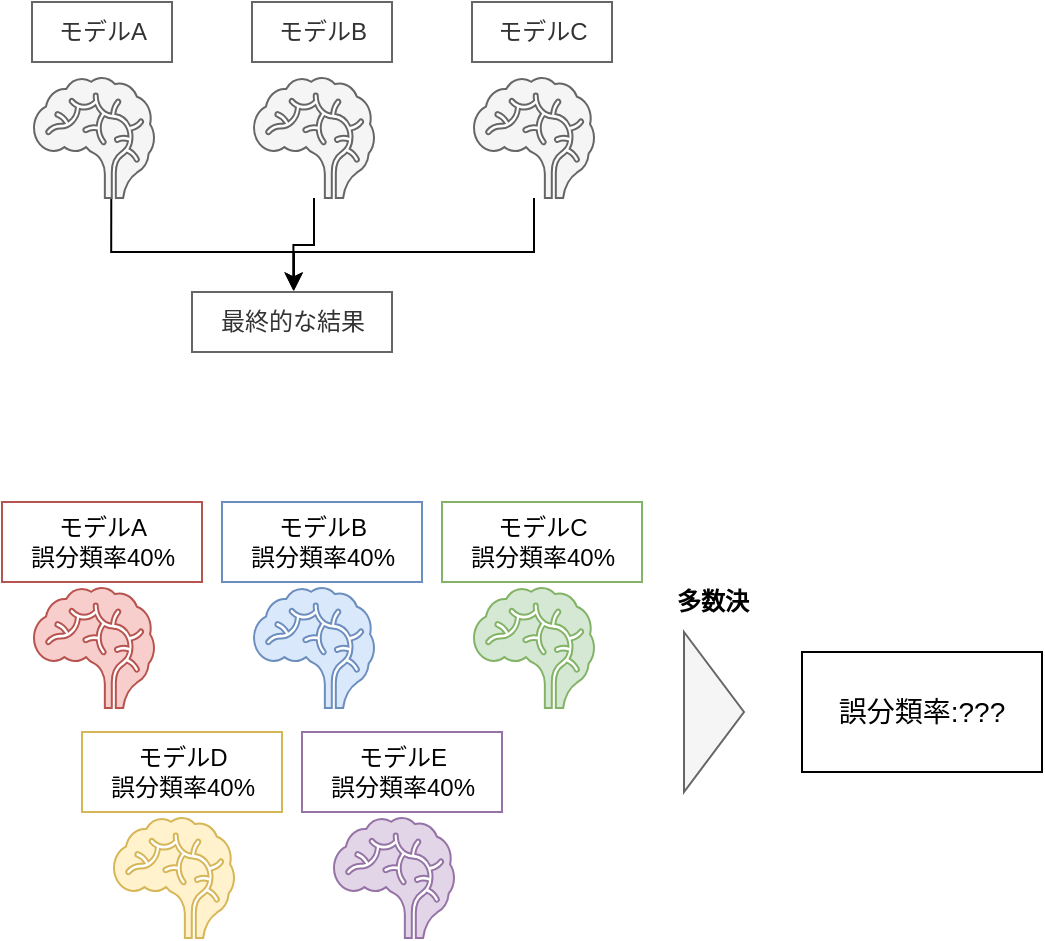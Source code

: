 <mxfile version="22.1.16" type="device" pages="4">
  <diagram id="7Q1eQgGz06tzueW0T51J" name="1_overview">
    <mxGraphModel dx="1562" dy="-260" grid="1" gridSize="10" guides="1" tooltips="1" connect="1" arrows="1" fold="1" page="1" pageScale="1" pageWidth="827" pageHeight="1169" math="0" shadow="0">
      <root>
        <mxCell id="0" />
        <mxCell id="1" parent="0" />
        <mxCell id="iYbFGbdBfjLs3w2GxUKw-1" value="" style="shape=mxgraph.signs.healthcare.brain;html=1;pointerEvents=1;fillColor=#f8cecc;strokeColor=#b85450;verticalLabelPosition=bottom;verticalAlign=top;align=center;movable=1;resizable=1;rotatable=1;deletable=1;editable=1;locked=0;connectable=1;" parent="1" vertex="1">
          <mxGeometry x="306" y="1668" width="60" height="60" as="geometry" />
        </mxCell>
        <mxCell id="iYbFGbdBfjLs3w2GxUKw-4" value="モデルA&lt;br&gt;誤分類率40%" style="text;html=1;align=center;verticalAlign=middle;resizable=0;points=[];autosize=1;strokeColor=#b85450;fillColor=none;" parent="1" vertex="1">
          <mxGeometry x="290" y="1625" width="100" height="40" as="geometry" />
        </mxCell>
        <mxCell id="iYbFGbdBfjLs3w2GxUKw-6" value="" style="shape=mxgraph.signs.healthcare.brain;html=1;pointerEvents=1;fillColor=#dae8fc;strokeColor=#6c8ebf;verticalLabelPosition=bottom;verticalAlign=top;align=center;movable=1;resizable=1;rotatable=1;deletable=1;editable=1;locked=0;connectable=1;" parent="1" vertex="1">
          <mxGeometry x="416" y="1668" width="60" height="60" as="geometry" />
        </mxCell>
        <mxCell id="iYbFGbdBfjLs3w2GxUKw-7" value="モデルB&lt;br&gt;誤分類率40%" style="text;html=1;align=center;verticalAlign=middle;resizable=0;points=[];autosize=1;strokeColor=#6c8ebf;fillColor=none;" parent="1" vertex="1">
          <mxGeometry x="400" y="1625" width="100" height="40" as="geometry" />
        </mxCell>
        <mxCell id="iYbFGbdBfjLs3w2GxUKw-8" value="" style="shape=mxgraph.signs.healthcare.brain;html=1;pointerEvents=1;fillColor=#d5e8d4;strokeColor=#82b366;verticalLabelPosition=bottom;verticalAlign=top;align=center;movable=1;resizable=1;rotatable=1;deletable=1;editable=1;locked=0;connectable=1;" parent="1" vertex="1">
          <mxGeometry x="526" y="1668" width="60" height="60" as="geometry" />
        </mxCell>
        <mxCell id="iYbFGbdBfjLs3w2GxUKw-9" value="モデルC&lt;br&gt;誤分類率40%" style="text;html=1;align=center;verticalAlign=middle;resizable=0;points=[];autosize=1;strokeColor=#82b366;fillColor=none;" parent="1" vertex="1">
          <mxGeometry x="510" y="1625" width="100" height="40" as="geometry" />
        </mxCell>
        <mxCell id="iYbFGbdBfjLs3w2GxUKw-10" value="" style="shape=mxgraph.signs.healthcare.brain;html=1;pointerEvents=1;fillColor=#fff2cc;strokeColor=#d6b656;verticalLabelPosition=bottom;verticalAlign=top;align=center;movable=1;resizable=1;rotatable=1;deletable=1;editable=1;locked=0;connectable=1;" parent="1" vertex="1">
          <mxGeometry x="346" y="1783" width="60" height="60" as="geometry" />
        </mxCell>
        <mxCell id="iYbFGbdBfjLs3w2GxUKw-11" value="モデルD&lt;br&gt;誤分類率40%" style="text;html=1;align=center;verticalAlign=middle;resizable=0;points=[];autosize=1;strokeColor=#d6b656;fillColor=none;" parent="1" vertex="1">
          <mxGeometry x="330" y="1740" width="100" height="40" as="geometry" />
        </mxCell>
        <mxCell id="iYbFGbdBfjLs3w2GxUKw-12" value="" style="shape=mxgraph.signs.healthcare.brain;html=1;pointerEvents=1;fillColor=#e1d5e7;strokeColor=#9673a6;verticalLabelPosition=bottom;verticalAlign=top;align=center;movable=1;resizable=1;rotatable=1;deletable=1;editable=1;locked=0;connectable=1;" parent="1" vertex="1">
          <mxGeometry x="456" y="1783" width="60" height="60" as="geometry" />
        </mxCell>
        <mxCell id="iYbFGbdBfjLs3w2GxUKw-13" value="モデルE&lt;br&gt;誤分類率40%" style="text;html=1;align=center;verticalAlign=middle;resizable=0;points=[];autosize=1;strokeColor=#9673a6;fillColor=none;" parent="1" vertex="1">
          <mxGeometry x="440" y="1740" width="100" height="40" as="geometry" />
        </mxCell>
        <mxCell id="iYbFGbdBfjLs3w2GxUKw-26" style="edgeStyle=orthogonalEdgeStyle;rounded=0;orthogonalLoop=1;jettySize=auto;html=1;exitX=0.644;exitY=1;exitDx=0;exitDy=0;exitPerimeter=0;entryX=0.508;entryY=-0.025;entryDx=0;entryDy=0;entryPerimeter=0;" parent="1" source="iYbFGbdBfjLs3w2GxUKw-14" target="iYbFGbdBfjLs3w2GxUKw-25" edge="1">
          <mxGeometry relative="1" as="geometry">
            <mxPoint x="440" y="1520" as="targetPoint" />
            <Array as="points">
              <mxPoint x="345" y="1500" />
              <mxPoint x="436" y="1500" />
            </Array>
          </mxGeometry>
        </mxCell>
        <mxCell id="iYbFGbdBfjLs3w2GxUKw-14" value="" style="shape=mxgraph.signs.healthcare.brain;html=1;pointerEvents=1;fillColor=#f5f5f5;strokeColor=#666666;verticalLabelPosition=bottom;verticalAlign=top;align=center;movable=1;resizable=1;rotatable=1;deletable=1;editable=1;locked=0;connectable=1;fontColor=#333333;" parent="1" vertex="1">
          <mxGeometry x="306" y="1413" width="60" height="60" as="geometry" />
        </mxCell>
        <mxCell id="iYbFGbdBfjLs3w2GxUKw-15" value="モデルA" style="text;html=1;align=center;verticalAlign=middle;resizable=0;points=[];autosize=1;strokeColor=#666666;fillColor=none;fontColor=#333333;" parent="1" vertex="1">
          <mxGeometry x="305" y="1375" width="70" height="30" as="geometry" />
        </mxCell>
        <mxCell id="iYbFGbdBfjLs3w2GxUKw-16" value="" style="shape=mxgraph.signs.healthcare.brain;html=1;pointerEvents=1;fillColor=#f5f5f5;strokeColor=#666666;verticalLabelPosition=bottom;verticalAlign=top;align=center;movable=1;resizable=1;rotatable=1;deletable=1;editable=1;locked=0;connectable=1;fontColor=#333333;" parent="1" vertex="1">
          <mxGeometry x="416" y="1413" width="60" height="60" as="geometry" />
        </mxCell>
        <mxCell id="iYbFGbdBfjLs3w2GxUKw-17" value="モデルB" style="text;html=1;align=center;verticalAlign=middle;resizable=0;points=[];autosize=1;strokeColor=#666666;fillColor=none;fontColor=#333333;" parent="1" vertex="1">
          <mxGeometry x="415" y="1375" width="70" height="30" as="geometry" />
        </mxCell>
        <mxCell id="iYbFGbdBfjLs3w2GxUKw-18" value="" style="shape=mxgraph.signs.healthcare.brain;html=1;pointerEvents=1;fillColor=#f5f5f5;strokeColor=#666666;verticalLabelPosition=bottom;verticalAlign=top;align=center;movable=1;resizable=1;rotatable=1;deletable=1;editable=1;locked=0;connectable=1;fontColor=#333333;" parent="1" vertex="1">
          <mxGeometry x="526" y="1413" width="60" height="60" as="geometry" />
        </mxCell>
        <mxCell id="iYbFGbdBfjLs3w2GxUKw-19" value="モデルC" style="text;html=1;align=center;verticalAlign=middle;resizable=0;points=[];autosize=1;strokeColor=#666666;fillColor=none;fontColor=#333333;" parent="1" vertex="1">
          <mxGeometry x="525" y="1375" width="70" height="30" as="geometry" />
        </mxCell>
        <mxCell id="iYbFGbdBfjLs3w2GxUKw-25" value="最終的な結果" style="text;html=1;align=center;verticalAlign=middle;resizable=0;points=[];autosize=1;strokeColor=#666666;fillColor=none;fontColor=#333333;" parent="1" vertex="1">
          <mxGeometry x="385" y="1520" width="100" height="30" as="geometry" />
        </mxCell>
        <mxCell id="iYbFGbdBfjLs3w2GxUKw-29" style="edgeStyle=orthogonalEdgeStyle;rounded=0;orthogonalLoop=1;jettySize=auto;html=1;entryX=0.507;entryY=-0.021;entryDx=0;entryDy=0;entryPerimeter=0;" parent="1" source="iYbFGbdBfjLs3w2GxUKw-16" target="iYbFGbdBfjLs3w2GxUKw-25" edge="1">
          <mxGeometry relative="1" as="geometry" />
        </mxCell>
        <mxCell id="iYbFGbdBfjLs3w2GxUKw-30" style="edgeStyle=orthogonalEdgeStyle;rounded=0;orthogonalLoop=1;jettySize=auto;html=1;entryX=0.513;entryY=-0.021;entryDx=0;entryDy=0;entryPerimeter=0;" parent="1" source="iYbFGbdBfjLs3w2GxUKw-18" target="iYbFGbdBfjLs3w2GxUKw-25" edge="1">
          <mxGeometry relative="1" as="geometry">
            <Array as="points">
              <mxPoint x="556" y="1500" />
              <mxPoint x="436" y="1500" />
              <mxPoint x="436" y="1519" />
            </Array>
          </mxGeometry>
        </mxCell>
        <mxCell id="iYbFGbdBfjLs3w2GxUKw-33" value="誤分類率:???" style="rounded=0;whiteSpace=wrap;html=1;fontSize=14;" parent="1" vertex="1">
          <mxGeometry x="690" y="1700" width="120" height="60" as="geometry" />
        </mxCell>
        <mxCell id="iYbFGbdBfjLs3w2GxUKw-34" value="" style="triangle;whiteSpace=wrap;html=1;fillColor=#f5f5f5;fontColor=#333333;strokeColor=#666666;" parent="1" vertex="1">
          <mxGeometry x="631" y="1690" width="30" height="80" as="geometry" />
        </mxCell>
        <mxCell id="iYbFGbdBfjLs3w2GxUKw-35" value="多数決" style="text;html=1;align=center;verticalAlign=middle;resizable=0;points=[];autosize=1;strokeColor=none;fillColor=none;fontStyle=1" parent="1" vertex="1">
          <mxGeometry x="615" y="1660" width="60" height="30" as="geometry" />
        </mxCell>
      </root>
    </mxGraphModel>
  </diagram>
  <diagram id="0Uk3r-tlaCe2yU_yzABZ" name="2_methods">
    <mxGraphModel dx="1838" dy="-101" grid="1" gridSize="10" guides="1" tooltips="1" connect="1" arrows="1" fold="1" page="1" pageScale="1" pageWidth="827" pageHeight="1169" math="0" shadow="0">
      <root>
        <mxCell id="0" />
        <mxCell id="1" parent="0" />
        <mxCell id="hH-g1yftYvX03MrxYTts-258" value="" style="rounded=0;whiteSpace=wrap;html=1;fillColor=none;strokeColor=#CC0000;" parent="1" vertex="1">
          <mxGeometry x="573" y="2195.29" width="82" height="29.5" as="geometry" />
        </mxCell>
        <mxCell id="hH-g1yftYvX03MrxYTts-92" value="①" style="text;html=1;align=center;verticalAlign=middle;resizable=0;points=[];autosize=1;strokeColor=none;fillColor=none;fontSize=15;container=0;" parent="1" vertex="1">
          <mxGeometry x="1349.516" y="1796.496" width="40" height="30" as="geometry" />
        </mxCell>
        <mxCell id="hH-g1yftYvX03MrxYTts-93" value="②" style="text;html=1;align=center;verticalAlign=middle;resizable=0;points=[];autosize=1;strokeColor=none;fillColor=none;fontSize=15;container=0;" parent="1" vertex="1">
          <mxGeometry x="1349.516" y="1842.051" width="40" height="30" as="geometry" />
        </mxCell>
        <mxCell id="hH-g1yftYvX03MrxYTts-94" value="③" style="text;html=1;align=center;verticalAlign=middle;resizable=0;points=[];autosize=1;strokeColor=none;fillColor=none;fontSize=15;container=0;" parent="1" vertex="1">
          <mxGeometry x="1349.516" y="1883.607" width="40" height="30" as="geometry" />
        </mxCell>
        <mxCell id="hH-g1yftYvX03MrxYTts-95" style="edgeStyle=none;rounded=0;orthogonalLoop=1;jettySize=auto;html=1;exitX=1;exitY=0.5;exitDx=0;exitDy=0;exitPerimeter=0;fontSize=15;" parent="1" source="hH-g1yftYvX03MrxYTts-107" target="hH-g1yftYvX03MrxYTts-93" edge="1">
          <mxGeometry relative="1" as="geometry">
            <mxPoint x="1305.404" y="1857.136" as="sourcePoint" />
          </mxGeometry>
        </mxCell>
        <mxCell id="hH-g1yftYvX03MrxYTts-96" style="rounded=0;orthogonalLoop=1;jettySize=auto;html=1;exitX=1;exitY=0.5;exitDx=0;exitDy=0;exitPerimeter=0;entryX=0.016;entryY=0.728;entryDx=0;entryDy=0;entryPerimeter=0;fontSize=15;" parent="1" source="hH-g1yftYvX03MrxYTts-107" target="hH-g1yftYvX03MrxYTts-92" edge="1">
          <mxGeometry relative="1" as="geometry">
            <mxPoint x="1307.444" y="1857.136" as="sourcePoint" />
          </mxGeometry>
        </mxCell>
        <mxCell id="hH-g1yftYvX03MrxYTts-97" style="edgeStyle=none;rounded=0;orthogonalLoop=1;jettySize=auto;html=1;exitX=1;exitY=0.5;exitDx=0;exitDy=0;exitPerimeter=0;entryX=0.063;entryY=0.481;entryDx=0;entryDy=0;entryPerimeter=0;fontSize=15;" parent="1" source="hH-g1yftYvX03MrxYTts-107" target="hH-g1yftYvX03MrxYTts-94" edge="1">
          <mxGeometry relative="1" as="geometry">
            <mxPoint x="1308.164" y="1856.596" as="sourcePoint" />
          </mxGeometry>
        </mxCell>
        <mxCell id="hH-g1yftYvX03MrxYTts-98" value="元データ" style="text;html=1;align=center;verticalAlign=middle;resizable=0;points=[];autosize=1;strokeColor=none;fillColor=none;fontSize=15;container=0;" parent="1" vertex="1">
          <mxGeometry x="1209.996" y="1750" width="80" height="30" as="geometry" />
        </mxCell>
        <mxCell id="hH-g1yftYvX03MrxYTts-99" value="ブートストラップサンプル&lt;br&gt;（弱学習器の訓練データ）" style="text;html=1;align=center;verticalAlign=middle;resizable=0;points=[];autosize=1;strokeColor=none;fillColor=none;fontSize=15;container=0;" parent="1" vertex="1">
          <mxGeometry x="1329.68" y="1740" width="200" height="50" as="geometry" />
        </mxCell>
        <mxCell id="hH-g1yftYvX03MrxYTts-100" value="弱学習器" style="text;html=1;align=center;verticalAlign=middle;resizable=0;points=[];autosize=1;strokeColor=none;fillColor=none;fontSize=15;container=0;" parent="1" vertex="1">
          <mxGeometry x="1557.68" y="1750" width="80" height="30" as="geometry" />
        </mxCell>
        <mxCell id="hH-g1yftYvX03MrxYTts-101" style="edgeStyle=none;rounded=0;orthogonalLoop=1;jettySize=auto;html=1;entryX=0.015;entryY=0.5;entryDx=0;entryDy=0;entryPerimeter=0;" parent="1" target="hH-g1yftYvX03MrxYTts-112" edge="1">
          <mxGeometry relative="1" as="geometry">
            <mxPoint x="1481.268" y="1811.469" as="sourcePoint" />
          </mxGeometry>
        </mxCell>
        <mxCell id="hH-g1yftYvX03MrxYTts-102" value="訓練" style="edgeLabel;html=1;align=center;verticalAlign=middle;resizable=0;points=[];" parent="hH-g1yftYvX03MrxYTts-101" vertex="1" connectable="0">
          <mxGeometry x="-0.411" y="-1" relative="1" as="geometry">
            <mxPoint x="7" as="offset" />
          </mxGeometry>
        </mxCell>
        <mxCell id="hH-g1yftYvX03MrxYTts-103" style="edgeStyle=none;rounded=0;orthogonalLoop=1;jettySize=auto;html=1;entryX=0.015;entryY=0.5;entryDx=0;entryDy=0;entryPerimeter=0;" parent="1" target="hH-g1yftYvX03MrxYTts-113" edge="1">
          <mxGeometry relative="1" as="geometry">
            <mxPoint x="1481.268" y="1856.992" as="sourcePoint" />
          </mxGeometry>
        </mxCell>
        <mxCell id="hH-g1yftYvX03MrxYTts-104" value="訓練" style="edgeLabel;html=1;align=center;verticalAlign=middle;resizable=0;points=[];" parent="hH-g1yftYvX03MrxYTts-103" vertex="1" connectable="0">
          <mxGeometry x="-0.114" y="-1" relative="1" as="geometry">
            <mxPoint as="offset" />
          </mxGeometry>
        </mxCell>
        <mxCell id="hH-g1yftYvX03MrxYTts-105" style="edgeStyle=none;rounded=0;orthogonalLoop=1;jettySize=auto;html=1;entryX=0.015;entryY=0.5;entryDx=0;entryDy=0;entryPerimeter=0;" parent="1" target="hH-g1yftYvX03MrxYTts-114" edge="1">
          <mxGeometry relative="1" as="geometry">
            <mxPoint x="1481.268" y="1899.92" as="sourcePoint" />
          </mxGeometry>
        </mxCell>
        <mxCell id="hH-g1yftYvX03MrxYTts-106" value="訓練" style="edgeLabel;html=1;align=center;verticalAlign=middle;resizable=0;points=[];" parent="hH-g1yftYvX03MrxYTts-105" vertex="1" connectable="0">
          <mxGeometry x="-0.205" y="1" relative="1" as="geometry">
            <mxPoint as="offset" />
          </mxGeometry>
        </mxCell>
        <mxCell id="hH-g1yftYvX03MrxYTts-107" value="" style="shape=cylinder3;whiteSpace=wrap;html=1;boundedLbl=1;backgroundOutline=1;size=8.08;fillColor=#f5f5f5;fontColor=#333333;strokeColor=#666666;" parent="1" vertex="1">
          <mxGeometry x="1220.68" y="1841.08" width="60" height="34.92" as="geometry" />
        </mxCell>
        <mxCell id="hH-g1yftYvX03MrxYTts-108" value="" style="group" parent="1" vertex="1" connectable="0">
          <mxGeometry x="1400.97" y="1793.88" width="55.71" height="124.65" as="geometry" />
        </mxCell>
        <mxCell id="hH-g1yftYvX03MrxYTts-109" value="" style="shape=cylinder3;whiteSpace=wrap;html=1;boundedLbl=1;backgroundOutline=1;size=8.08;fillColor=#f8cecc;strokeColor=#b85450;" parent="hH-g1yftYvX03MrxYTts-108" vertex="1">
          <mxGeometry width="55.71" height="34.92" as="geometry" />
        </mxCell>
        <mxCell id="hH-g1yftYvX03MrxYTts-110" value="" style="shape=cylinder3;whiteSpace=wrap;html=1;boundedLbl=1;backgroundOutline=1;size=8.08;fillColor=#d5e8d4;strokeColor=#82b366;" parent="hH-g1yftYvX03MrxYTts-108" vertex="1">
          <mxGeometry y="48.17" width="55.71" height="34.92" as="geometry" />
        </mxCell>
        <mxCell id="hH-g1yftYvX03MrxYTts-111" value="" style="shape=cylinder3;whiteSpace=wrap;html=1;boundedLbl=1;backgroundOutline=1;size=8.08;fillColor=#fff2cc;strokeColor=#d6b656;" parent="hH-g1yftYvX03MrxYTts-108" vertex="1">
          <mxGeometry y="89.73" width="55.71" height="34.92" as="geometry" />
        </mxCell>
        <mxCell id="hH-g1yftYvX03MrxYTts-112" value="" style="shape=mxgraph.signs.healthcare.brain;html=1;pointerEvents=1;fillColor=#f8cecc;strokeColor=#b85450;verticalLabelPosition=bottom;verticalAlign=top;align=center;movable=1;resizable=1;rotatable=1;deletable=1;editable=1;locked=0;connectable=1;fontSize=14;container=0;" parent="1" vertex="1">
          <mxGeometry x="1560.68" y="1794" width="46" height="34.03" as="geometry" />
        </mxCell>
        <mxCell id="hH-g1yftYvX03MrxYTts-113" value="" style="shape=mxgraph.signs.healthcare.brain;html=1;pointerEvents=1;fillColor=#d5e8d4;strokeColor=#82b366;verticalLabelPosition=bottom;verticalAlign=top;align=center;movable=1;resizable=1;rotatable=1;deletable=1;editable=1;locked=0;connectable=1;fontSize=14;container=0;" parent="1" vertex="1">
          <mxGeometry x="1560.68" y="1839.496" width="46" height="35.509" as="geometry" />
        </mxCell>
        <mxCell id="hH-g1yftYvX03MrxYTts-114" value="" style="shape=mxgraph.signs.healthcare.brain;html=1;pointerEvents=1;fillColor=#fff2cc;strokeColor=#d6b656;verticalLabelPosition=bottom;verticalAlign=top;align=center;movable=1;resizable=1;rotatable=1;deletable=1;editable=1;locked=0;connectable=1;fontSize=14;container=0;" parent="1" vertex="1">
          <mxGeometry x="1560.68" y="1882.211" width="46" height="35.509" as="geometry" />
        </mxCell>
        <mxCell id="hH-g1yftYvX03MrxYTts-115" value="①" style="text;html=1;align=center;verticalAlign=middle;resizable=0;points=[];autosize=1;strokeColor=none;fillColor=none;fontSize=15;container=0;" parent="1" vertex="1">
          <mxGeometry x="225.836" y="2036.496" width="40" height="30" as="geometry" />
        </mxCell>
        <mxCell id="hH-g1yftYvX03MrxYTts-116" value="②" style="text;html=1;align=center;verticalAlign=middle;resizable=0;points=[];autosize=1;strokeColor=none;fillColor=none;fontSize=15;container=0;" parent="1" vertex="1">
          <mxGeometry x="225.836" y="2112.051" width="40" height="30" as="geometry" />
        </mxCell>
        <mxCell id="hH-g1yftYvX03MrxYTts-118" value="1" style="text;html=1;align=center;verticalAlign=middle;resizable=0;points=[];autosize=1;strokeColor=none;fillColor=none;fontSize=15;fontColor=#CC0000;container=0;" parent="1" vertex="1">
          <mxGeometry x="43" y="2043.786" width="30" height="30" as="geometry" />
        </mxCell>
        <mxCell id="hH-g1yftYvX03MrxYTts-119" value="2" style="text;html=1;align=center;verticalAlign=middle;resizable=0;points=[];autosize=1;strokeColor=none;fillColor=none;fontSize=15;fontColor=#CCCC00;container=0;" parent="1" vertex="1">
          <mxGeometry x="72.944" y="2043.786" width="30" height="30" as="geometry" />
        </mxCell>
        <mxCell id="hH-g1yftYvX03MrxYTts-120" value="3" style="text;html=1;align=center;verticalAlign=middle;resizable=0;points=[];autosize=1;strokeColor=none;fillColor=none;fontSize=15;fontColor=#009900;container=0;" parent="1" vertex="1">
          <mxGeometry x="102.887" y="2043.786" width="30" height="30" as="geometry" />
        </mxCell>
        <mxCell id="hH-g1yftYvX03MrxYTts-121" value="4" style="text;html=1;align=center;verticalAlign=middle;resizable=0;points=[];autosize=1;strokeColor=none;fillColor=none;fontSize=15;fontColor=#2C14FF;container=0;" parent="1" vertex="1">
          <mxGeometry x="132.831" y="2043.786" width="30" height="30" as="geometry" />
        </mxCell>
        <mxCell id="hH-g1yftYvX03MrxYTts-123" value="5" style="text;html=1;align=center;verticalAlign=middle;resizable=0;points=[];autosize=1;strokeColor=none;fillColor=none;fontSize=15;fontColor=#000000;container=0;" parent="1" vertex="1">
          <mxGeometry x="162.774" y="2043.786" width="30" height="30" as="geometry" />
        </mxCell>
        <mxCell id="hH-g1yftYvX03MrxYTts-140" style="rounded=0;orthogonalLoop=1;jettySize=auto;html=1;exitX=1.033;exitY=0.445;exitDx=0;exitDy=0;exitPerimeter=0;entryX=0.016;entryY=0.728;entryDx=0;entryDy=0;entryPerimeter=0;fontSize=15;" parent="1" source="hH-g1yftYvX03MrxYTts-123" target="hH-g1yftYvX03MrxYTts-115" edge="1">
          <mxGeometry relative="1" as="geometry" />
        </mxCell>
        <mxCell id="hH-g1yftYvX03MrxYTts-142" value="元データ" style="text;html=1;align=center;verticalAlign=middle;resizable=0;points=[];autosize=1;strokeColor=none;fillColor=none;fontSize=15;container=0;" parent="1" vertex="1">
          <mxGeometry x="82.316" y="1990" width="80" height="30" as="geometry" />
        </mxCell>
        <mxCell id="hH-g1yftYvX03MrxYTts-143" value="弱学習器の訓練データ" style="text;html=1;align=center;verticalAlign=middle;resizable=0;points=[];autosize=1;strokeColor=none;fillColor=none;fontSize=15;container=0;" parent="1" vertex="1">
          <mxGeometry x="231.0" y="1990" width="170" height="30" as="geometry" />
        </mxCell>
        <mxCell id="hH-g1yftYvX03MrxYTts-147" value="弱学習器" style="text;html=1;align=center;verticalAlign=middle;resizable=0;points=[];autosize=1;strokeColor=none;fillColor=none;fontSize=15;container=0;" parent="1" vertex="1">
          <mxGeometry x="464.0" y="1990" width="80" height="30" as="geometry" />
        </mxCell>
        <mxCell id="hH-g1yftYvX03MrxYTts-158" value="1" style="text;html=1;align=center;verticalAlign=middle;resizable=0;points=[];autosize=1;strokeColor=none;fillColor=none;fontSize=15;fontColor=#CC0000;container=0;" parent="1" vertex="1">
          <mxGeometry x="260" y="2034.786" width="30" height="30" as="geometry" />
        </mxCell>
        <mxCell id="hH-g1yftYvX03MrxYTts-159" value="2" style="text;html=1;align=center;verticalAlign=middle;resizable=0;points=[];autosize=1;strokeColor=none;fillColor=none;fontSize=15;fontColor=#CCCC00;container=0;" parent="1" vertex="1">
          <mxGeometry x="289.944" y="2034.786" width="30" height="30" as="geometry" />
        </mxCell>
        <mxCell id="hH-g1yftYvX03MrxYTts-160" value="3" style="text;html=1;align=center;verticalAlign=middle;resizable=0;points=[];autosize=1;strokeColor=none;fillColor=none;fontSize=15;fontColor=#009900;container=0;" parent="1" vertex="1">
          <mxGeometry x="319.887" y="2034.786" width="30" height="30" as="geometry" />
        </mxCell>
        <mxCell id="hH-g1yftYvX03MrxYTts-161" value="4" style="text;html=1;align=center;verticalAlign=middle;resizable=0;points=[];autosize=1;strokeColor=none;fillColor=none;fontSize=15;fontColor=#2C14FF;container=0;" parent="1" vertex="1">
          <mxGeometry x="349.831" y="2034.786" width="30" height="30" as="geometry" />
        </mxCell>
        <mxCell id="hH-g1yftYvX03MrxYTts-162" value="5" style="text;html=1;align=center;verticalAlign=middle;resizable=0;points=[];autosize=1;strokeColor=none;fillColor=none;fontSize=15;fontColor=#000000;container=0;" parent="1" vertex="1">
          <mxGeometry x="379.774" y="2034.786" width="30" height="30" as="geometry" />
        </mxCell>
        <mxCell id="hH-g1yftYvX03MrxYTts-163" value="1" style="text;html=1;align=center;verticalAlign=middle;resizable=0;points=[];autosize=1;strokeColor=none;fillColor=none;fontSize=15;fontColor=#CC0000;container=0;" parent="1" vertex="1">
          <mxGeometry x="260" y="2111.786" width="30" height="30" as="geometry" />
        </mxCell>
        <mxCell id="hH-g1yftYvX03MrxYTts-164" value="2" style="text;html=1;align=center;verticalAlign=middle;resizable=0;points=[];autosize=1;strokeColor=none;fillColor=none;fontSize=23;fontColor=#CCCC00;container=0;fontStyle=1" parent="1" vertex="1">
          <mxGeometry x="284.944" y="2106.786" width="40" height="40" as="geometry" />
        </mxCell>
        <mxCell id="hH-g1yftYvX03MrxYTts-165" value="3" style="text;html=1;align=center;verticalAlign=middle;resizable=0;points=[];autosize=1;strokeColor=none;fillColor=none;fontSize=23;fontColor=#009900;container=0;fontStyle=1" parent="1" vertex="1">
          <mxGeometry x="314.887" y="2106.786" width="40" height="40" as="geometry" />
        </mxCell>
        <mxCell id="hH-g1yftYvX03MrxYTts-166" value="4" style="text;html=1;align=center;verticalAlign=middle;resizable=0;points=[];autosize=1;strokeColor=none;fillColor=none;fontSize=15;fontColor=#2C14FF;container=0;" parent="1" vertex="1">
          <mxGeometry x="349.831" y="2111.786" width="30" height="30" as="geometry" />
        </mxCell>
        <mxCell id="hH-g1yftYvX03MrxYTts-167" value="5" style="text;html=1;align=center;verticalAlign=middle;resizable=0;points=[];autosize=1;strokeColor=none;fillColor=none;fontSize=15;fontColor=#000000;container=0;" parent="1" vertex="1">
          <mxGeometry x="379.774" y="2111.786" width="30" height="30" as="geometry" />
        </mxCell>
        <mxCell id="hH-g1yftYvX03MrxYTts-174" value="③" style="text;html=1;align=center;verticalAlign=middle;resizable=0;points=[];autosize=1;strokeColor=none;fillColor=none;fontSize=15;container=0;" parent="1" vertex="1">
          <mxGeometry x="225.836" y="2197.496" width="40" height="30" as="geometry" />
        </mxCell>
        <mxCell id="hH-g1yftYvX03MrxYTts-175" value="1" style="text;html=1;align=center;verticalAlign=middle;resizable=0;points=[];autosize=1;strokeColor=none;fillColor=none;fontSize=15;fontColor=#CC0000;container=0;" parent="1" vertex="1">
          <mxGeometry x="260" y="2198.786" width="30" height="30" as="geometry" />
        </mxCell>
        <mxCell id="hH-g1yftYvX03MrxYTts-176" value="2" style="text;html=1;align=center;verticalAlign=middle;resizable=0;points=[];autosize=1;strokeColor=none;fillColor=none;fontSize=15;fontColor=#CCCC00;container=0;" parent="1" vertex="1">
          <mxGeometry x="289.944" y="2198.786" width="30" height="30" as="geometry" />
        </mxCell>
        <mxCell id="hH-g1yftYvX03MrxYTts-177" value="3" style="text;html=1;align=center;verticalAlign=middle;resizable=0;points=[];autosize=1;strokeColor=none;fillColor=none;fontSize=15;fontColor=#009900;container=0;" parent="1" vertex="1">
          <mxGeometry x="319.887" y="2198.786" width="30" height="30" as="geometry" />
        </mxCell>
        <mxCell id="hH-g1yftYvX03MrxYTts-178" value="4" style="text;html=1;align=center;verticalAlign=middle;resizable=0;points=[];autosize=1;strokeColor=none;fillColor=none;fontSize=23;fontColor=#2C14FF;container=0;fontStyle=1" parent="1" vertex="1">
          <mxGeometry x="344.831" y="2193.786" width="40" height="40" as="geometry" />
        </mxCell>
        <mxCell id="hH-g1yftYvX03MrxYTts-179" value="5" style="text;html=1;align=center;verticalAlign=middle;resizable=0;points=[];autosize=1;strokeColor=none;fillColor=none;fontSize=23;fontColor=#000000;container=0;fontStyle=1" parent="1" vertex="1">
          <mxGeometry x="374.774" y="2193.786" width="40" height="40" as="geometry" />
        </mxCell>
        <mxCell id="hH-g1yftYvX03MrxYTts-180" value="①" style="text;html=1;align=center;verticalAlign=middle;resizable=0;points=[];autosize=1;strokeColor=none;fillColor=none;fontSize=15;container=0;" parent="1" vertex="1">
          <mxGeometry x="1424.506" y="2056.496" width="40" height="30" as="geometry" />
        </mxCell>
        <mxCell id="hH-g1yftYvX03MrxYTts-184" style="rounded=0;orthogonalLoop=1;jettySize=auto;html=1;exitX=1;exitY=0.5;exitDx=0;exitDy=0;exitPerimeter=0;entryX=0.016;entryY=0.728;entryDx=0;entryDy=0;entryPerimeter=0;fontSize=15;" parent="1" source="hH-g1yftYvX03MrxYTts-195" target="hH-g1yftYvX03MrxYTts-180" edge="1">
          <mxGeometry relative="1" as="geometry">
            <mxPoint x="1382.434" y="2117.136" as="sourcePoint" />
          </mxGeometry>
        </mxCell>
        <mxCell id="hH-g1yftYvX03MrxYTts-186" value="元データ" style="text;html=1;align=center;verticalAlign=middle;resizable=0;points=[];autosize=1;strokeColor=none;fillColor=none;fontSize=15;container=0;" parent="1" vertex="1">
          <mxGeometry x="1304.986" y="2010" width="80" height="30" as="geometry" />
        </mxCell>
        <mxCell id="hH-g1yftYvX03MrxYTts-188" value="弱学習器" style="text;html=1;align=center;verticalAlign=middle;resizable=0;points=[];autosize=1;strokeColor=none;fillColor=none;fontSize=15;container=0;" parent="1" vertex="1">
          <mxGeometry x="1639.67" y="2010" width="80" height="30" as="geometry" />
        </mxCell>
        <mxCell id="hH-g1yftYvX03MrxYTts-189" style="edgeStyle=none;rounded=0;orthogonalLoop=1;jettySize=auto;html=1;entryX=0.015;entryY=0.5;entryDx=0;entryDy=0;entryPerimeter=0;" parent="1" target="hH-g1yftYvX03MrxYTts-200" edge="1">
          <mxGeometry relative="1" as="geometry">
            <mxPoint x="1556.258" y="2071.469" as="sourcePoint" />
          </mxGeometry>
        </mxCell>
        <mxCell id="hH-g1yftYvX03MrxYTts-190" value="訓練" style="edgeLabel;html=1;align=center;verticalAlign=middle;resizable=0;points=[];" parent="hH-g1yftYvX03MrxYTts-189" vertex="1" connectable="0">
          <mxGeometry x="-0.411" y="-1" relative="1" as="geometry">
            <mxPoint x="7" as="offset" />
          </mxGeometry>
        </mxCell>
        <mxCell id="hH-g1yftYvX03MrxYTts-195" value="" style="shape=cylinder3;whiteSpace=wrap;html=1;boundedLbl=1;backgroundOutline=1;size=8.08;fillColor=#f5f5f5;fontColor=#333333;strokeColor=#666666;" parent="1" vertex="1">
          <mxGeometry x="1310.68" y="2060.79" width="60" height="34.92" as="geometry" />
        </mxCell>
        <mxCell id="hH-g1yftYvX03MrxYTts-200" value="" style="shape=mxgraph.signs.healthcare.brain;html=1;pointerEvents=1;fillColor=#f5f5f5;strokeColor=#666666;verticalLabelPosition=bottom;verticalAlign=top;align=center;movable=1;resizable=1;rotatable=1;deletable=1;editable=1;locked=0;connectable=1;fontSize=14;container=0;fontColor=#333333;" parent="1" vertex="1">
          <mxGeometry x="1655.67" y="2054" width="46" height="34.03" as="geometry" />
        </mxCell>
        <mxCell id="hH-g1yftYvX03MrxYTts-197" value="" style="shape=cylinder3;whiteSpace=wrap;html=1;boundedLbl=1;backgroundOutline=1;size=8.08;fillColor=#f5f5f5;strokeColor=#666666;fontColor=#333333;" parent="1" vertex="1">
          <mxGeometry x="1475.96" y="2053.88" width="55.71" height="34.92" as="geometry" />
        </mxCell>
        <mxCell id="hH-g1yftYvX03MrxYTts-205" value="" style="shape=cylinder3;whiteSpace=wrap;html=1;boundedLbl=1;backgroundOutline=1;size=8.08;fillColor=#f5f5f5;strokeColor=#666666;fontColor=#333333;gradientColor=#FF9999;gradientDirection=east;" parent="1" vertex="1">
          <mxGeometry x="1475.96" y="2110" width="55.71" height="34.92" as="geometry" />
        </mxCell>
        <mxCell id="hH-g1yftYvX03MrxYTts-208" value="" style="shape=mxgraph.signs.healthcare.brain;html=1;pointerEvents=1;fillColor=#f8cecc;strokeColor=#b85450;verticalLabelPosition=bottom;verticalAlign=top;align=center;movable=1;resizable=1;rotatable=1;deletable=1;editable=1;locked=0;connectable=1;fontSize=14;container=0;" parent="1" vertex="1">
          <mxGeometry x="1655.67" y="2110" width="46" height="34.03" as="geometry" />
        </mxCell>
        <mxCell id="hH-g1yftYvX03MrxYTts-209" style="edgeStyle=none;rounded=0;orthogonalLoop=1;jettySize=auto;html=1;entryX=0.015;entryY=0.5;entryDx=0;entryDy=0;entryPerimeter=0;exitX=1;exitY=0.5;exitDx=0;exitDy=0;exitPerimeter=0;" parent="1" source="hH-g1yftYvX03MrxYTts-212" target="hH-g1yftYvX03MrxYTts-211" edge="1">
          <mxGeometry relative="1" as="geometry">
            <mxPoint x="1556.258" y="2187.589" as="sourcePoint" />
          </mxGeometry>
        </mxCell>
        <mxCell id="hH-g1yftYvX03MrxYTts-210" value="訓練" style="edgeLabel;html=1;align=center;verticalAlign=middle;resizable=0;points=[];" parent="hH-g1yftYvX03MrxYTts-209" vertex="1" connectable="0">
          <mxGeometry x="-0.411" y="-1" relative="1" as="geometry">
            <mxPoint x="7" as="offset" />
          </mxGeometry>
        </mxCell>
        <mxCell id="hH-g1yftYvX03MrxYTts-211" value="" style="shape=mxgraph.signs.healthcare.brain;html=1;pointerEvents=1;fillColor=#d5e8d4;strokeColor=#82b366;verticalLabelPosition=bottom;verticalAlign=top;align=center;movable=1;resizable=1;rotatable=1;deletable=1;editable=1;locked=0;connectable=1;fontSize=14;container=0;" parent="1" vertex="1">
          <mxGeometry x="1655.67" y="2170.12" width="46" height="34.03" as="geometry" />
        </mxCell>
        <mxCell id="hH-g1yftYvX03MrxYTts-212" value="" style="shape=cylinder3;whiteSpace=wrap;html=1;boundedLbl=1;backgroundOutline=1;size=8.08;fillColor=#FF9999;strokeColor=#666666;fontColor=#333333;gradientColor=#D5E8D4;gradientDirection=east;" parent="1" vertex="1">
          <mxGeometry x="1475.96" y="2170" width="55.71" height="34.92" as="geometry" />
        </mxCell>
        <mxCell id="hH-g1yftYvX03MrxYTts-213" style="edgeStyle=none;rounded=0;orthogonalLoop=1;jettySize=auto;html=1;entryX=0.015;entryY=0.5;entryDx=0;entryDy=0;entryPerimeter=0;exitX=1;exitY=0.5;exitDx=0;exitDy=0;exitPerimeter=0;" parent="1" source="hH-g1yftYvX03MrxYTts-216" target="hH-g1yftYvX03MrxYTts-215" edge="1">
          <mxGeometry relative="1" as="geometry">
            <mxPoint x="1557.258" y="2254.589" as="sourcePoint" />
          </mxGeometry>
        </mxCell>
        <mxCell id="hH-g1yftYvX03MrxYTts-214" value="訓練" style="edgeLabel;html=1;align=center;verticalAlign=middle;resizable=0;points=[];" parent="hH-g1yftYvX03MrxYTts-213" vertex="1" connectable="0">
          <mxGeometry x="-0.411" y="-1" relative="1" as="geometry">
            <mxPoint x="7" as="offset" />
          </mxGeometry>
        </mxCell>
        <mxCell id="hH-g1yftYvX03MrxYTts-215" value="" style="shape=mxgraph.signs.healthcare.brain;html=1;pointerEvents=1;fillColor=#fff2cc;strokeColor=#d6b656;verticalLabelPosition=bottom;verticalAlign=top;align=center;movable=1;resizable=1;rotatable=1;deletable=1;editable=1;locked=0;connectable=1;fontSize=14;container=0;" parent="1" vertex="1">
          <mxGeometry x="1656.67" y="2237.12" width="46" height="34.03" as="geometry" />
        </mxCell>
        <mxCell id="hH-g1yftYvX03MrxYTts-216" value="" style="shape=cylinder3;whiteSpace=wrap;html=1;boundedLbl=1;backgroundOutline=1;size=8.08;fillColor=#D5E8D4;strokeColor=#666666;fontColor=#333333;gradientColor=#FFF2CC;gradientDirection=east;" parent="1" vertex="1">
          <mxGeometry x="1476.96" y="2237" width="55.71" height="34.92" as="geometry" />
        </mxCell>
        <mxCell id="hH-g1yftYvX03MrxYTts-217" style="edgeStyle=none;rounded=0;orthogonalLoop=1;jettySize=auto;html=1;entryX=1;entryY=0;entryDx=0;entryDy=8.08;entryPerimeter=0;" parent="1" source="hH-g1yftYvX03MrxYTts-200" target="hH-g1yftYvX03MrxYTts-205" edge="1">
          <mxGeometry relative="1" as="geometry" />
        </mxCell>
        <mxCell id="hH-g1yftYvX03MrxYTts-223" value="データ重み付け" style="edgeLabel;html=1;align=center;verticalAlign=middle;resizable=0;points=[];" parent="hH-g1yftYvX03MrxYTts-217" vertex="1" connectable="0">
          <mxGeometry x="0.124" relative="1" as="geometry">
            <mxPoint as="offset" />
          </mxGeometry>
        </mxCell>
        <mxCell id="hH-g1yftYvX03MrxYTts-218" style="edgeStyle=none;rounded=0;orthogonalLoop=1;jettySize=auto;html=1;entryX=0.015;entryY=0.5;entryDx=0;entryDy=0;entryPerimeter=0;" parent="1" source="hH-g1yftYvX03MrxYTts-205" target="hH-g1yftYvX03MrxYTts-208" edge="1">
          <mxGeometry relative="1" as="geometry" />
        </mxCell>
        <mxCell id="hH-g1yftYvX03MrxYTts-219" style="edgeStyle=none;rounded=0;orthogonalLoop=1;jettySize=auto;html=1;entryX=1;entryY=0;entryDx=0;entryDy=12.77;entryPerimeter=0;" parent="1" source="hH-g1yftYvX03MrxYTts-208" target="hH-g1yftYvX03MrxYTts-212" edge="1">
          <mxGeometry relative="1" as="geometry" />
        </mxCell>
        <mxCell id="hH-g1yftYvX03MrxYTts-224" value="データ重み付け" style="edgeLabel;html=1;align=center;verticalAlign=middle;resizable=0;points=[];" parent="hH-g1yftYvX03MrxYTts-219" vertex="1" connectable="0">
          <mxGeometry x="0.176" y="1" relative="1" as="geometry">
            <mxPoint as="offset" />
          </mxGeometry>
        </mxCell>
        <mxCell id="hH-g1yftYvX03MrxYTts-220" style="edgeStyle=none;rounded=0;orthogonalLoop=1;jettySize=auto;html=1;entryX=1;entryY=0;entryDx=0;entryDy=12.77;entryPerimeter=0;" parent="1" source="hH-g1yftYvX03MrxYTts-211" target="hH-g1yftYvX03MrxYTts-216" edge="1">
          <mxGeometry relative="1" as="geometry" />
        </mxCell>
        <mxCell id="hH-g1yftYvX03MrxYTts-225" value="データ重み付け" style="edgeLabel;html=1;align=center;verticalAlign=middle;resizable=0;points=[];" parent="hH-g1yftYvX03MrxYTts-220" vertex="1" connectable="0">
          <mxGeometry x="-0.081" y="-2" relative="1" as="geometry">
            <mxPoint as="offset" />
          </mxGeometry>
        </mxCell>
        <mxCell id="hH-g1yftYvX03MrxYTts-226" value="②" style="text;html=1;align=center;verticalAlign=middle;resizable=0;points=[];autosize=1;strokeColor=none;fillColor=none;fontSize=15;container=0;" parent="1" vertex="1">
          <mxGeometry x="1424.506" y="2109.496" width="40" height="30" as="geometry" />
        </mxCell>
        <mxCell id="hH-g1yftYvX03MrxYTts-227" value="③" style="text;html=1;align=center;verticalAlign=middle;resizable=0;points=[];autosize=1;strokeColor=none;fillColor=none;fontSize=15;container=0;" parent="1" vertex="1">
          <mxGeometry x="1424.506" y="2171.496" width="40" height="30" as="geometry" />
        </mxCell>
        <mxCell id="hH-g1yftYvX03MrxYTts-228" value="④" style="text;html=1;align=center;verticalAlign=middle;resizable=0;points=[];autosize=1;strokeColor=none;fillColor=none;fontSize=15;container=0;" parent="1" vertex="1">
          <mxGeometry x="1424.506" y="2240.496" width="40" height="30" as="geometry" />
        </mxCell>
        <mxCell id="hH-g1yftYvX03MrxYTts-277" style="edgeStyle=none;rounded=0;orthogonalLoop=1;jettySize=auto;html=1;entryX=0;entryY=0.5;entryDx=0;entryDy=0;exitX=1;exitY=0.5;exitDx=0;exitDy=0;exitPerimeter=0;" parent="1" source="hH-g1yftYvX03MrxYTts-229" target="hH-g1yftYvX03MrxYTts-256" edge="1">
          <mxGeometry relative="1" as="geometry" />
        </mxCell>
        <mxCell id="hH-g1yftYvX03MrxYTts-229" value="" style="shape=mxgraph.signs.healthcare.brain;html=1;pointerEvents=1;fillColor=#f5f5f5;strokeColor=#666666;verticalLabelPosition=bottom;verticalAlign=top;align=center;movable=1;resizable=1;rotatable=1;deletable=1;editable=1;locked=0;connectable=1;fontSize=14;container=0;fontColor=#333333;" parent="1" vertex="1">
          <mxGeometry x="484.59" y="2032.5" width="46" height="34.03" as="geometry" />
        </mxCell>
        <mxCell id="hH-g1yftYvX03MrxYTts-232" value="誤分類" style="text;html=1;align=center;verticalAlign=middle;resizable=0;points=[];autosize=1;strokeColor=none;fillColor=none;fontSize=15;container=0;" parent="1" vertex="1">
          <mxGeometry x="578.0" y="1990" width="70" height="30" as="geometry" />
        </mxCell>
        <mxCell id="hH-g1yftYvX03MrxYTts-233" value="2" style="text;html=1;align=center;verticalAlign=middle;resizable=0;points=[];autosize=1;strokeColor=none;fillColor=none;fontSize=15;fontColor=#CCCC00;container=0;" parent="1" vertex="1">
          <mxGeometry x="579.944" y="2034.786" width="30" height="30" as="geometry" />
        </mxCell>
        <mxCell id="hH-g1yftYvX03MrxYTts-234" value="3" style="text;html=1;align=center;verticalAlign=middle;resizable=0;points=[];autosize=1;strokeColor=none;fillColor=none;fontSize=15;fontColor=#009900;container=0;" parent="1" vertex="1">
          <mxGeometry x="609.887" y="2034.786" width="30" height="30" as="geometry" />
        </mxCell>
        <mxCell id="hH-g1yftYvX03MrxYTts-278" style="edgeStyle=none;rounded=0;orthogonalLoop=1;jettySize=auto;html=1;entryX=0;entryY=0.5;entryDx=0;entryDy=0;exitX=1;exitY=0.5;exitDx=0;exitDy=0;exitPerimeter=0;" parent="1" source="hH-g1yftYvX03MrxYTts-235" target="hH-g1yftYvX03MrxYTts-257" edge="1">
          <mxGeometry relative="1" as="geometry" />
        </mxCell>
        <mxCell id="hH-g1yftYvX03MrxYTts-235" value="" style="shape=mxgraph.signs.healthcare.brain;html=1;pointerEvents=1;fillColor=#d5e8d4;strokeColor=#82b366;verticalLabelPosition=bottom;verticalAlign=top;align=center;movable=1;resizable=1;rotatable=1;deletable=1;editable=1;locked=0;connectable=1;fontSize=14;container=0;" parent="1" vertex="1">
          <mxGeometry x="484.59" y="2110.76" width="46" height="34.03" as="geometry" />
        </mxCell>
        <mxCell id="hH-g1yftYvX03MrxYTts-238" value="4" style="text;html=1;align=center;verticalAlign=middle;resizable=0;points=[];autosize=1;strokeColor=none;fillColor=none;fontSize=15;fontColor=#2C14FF;container=0;" parent="1" vertex="1">
          <mxGeometry x="579.831" y="2111.786" width="30" height="30" as="geometry" />
        </mxCell>
        <mxCell id="hH-g1yftYvX03MrxYTts-239" value="5" style="text;html=1;align=center;verticalAlign=middle;resizable=0;points=[];autosize=1;strokeColor=none;fillColor=none;fontSize=15;fontColor=#000000;container=0;" parent="1" vertex="1">
          <mxGeometry x="609.774" y="2111.786" width="30" height="30" as="geometry" />
        </mxCell>
        <mxCell id="hH-g1yftYvX03MrxYTts-279" style="edgeStyle=none;rounded=0;orthogonalLoop=1;jettySize=auto;html=1;entryX=0;entryY=0.5;entryDx=0;entryDy=0;exitX=1;exitY=0.5;exitDx=0;exitDy=0;exitPerimeter=0;" parent="1" source="hH-g1yftYvX03MrxYTts-240" target="hH-g1yftYvX03MrxYTts-258" edge="1">
          <mxGeometry relative="1" as="geometry" />
        </mxCell>
        <mxCell id="hH-g1yftYvX03MrxYTts-240" value="" style="shape=mxgraph.signs.healthcare.brain;html=1;pointerEvents=1;fillColor=#BDC1D9;strokeColor=#1E2836;verticalLabelPosition=bottom;verticalAlign=top;align=center;movable=1;resizable=1;rotatable=1;deletable=1;editable=1;locked=0;connectable=1;fontSize=14;container=0;" parent="1" vertex="1">
          <mxGeometry x="474.885" y="2188.79" width="65.41" height="43.21" as="geometry" />
        </mxCell>
        <mxCell id="hH-g1yftYvX03MrxYTts-241" value="④" style="text;html=1;align=center;verticalAlign=middle;resizable=0;points=[];autosize=1;strokeColor=none;fillColor=none;fontSize=15;container=0;" parent="1" vertex="1">
          <mxGeometry x="225.836" y="2298.496" width="40" height="30" as="geometry" />
        </mxCell>
        <mxCell id="hH-g1yftYvX03MrxYTts-242" value="1" style="text;html=1;align=center;verticalAlign=middle;resizable=0;points=[];autosize=1;strokeColor=none;fillColor=none;fontSize=23;fontColor=#CC0000;container=0;fontStyle=1" parent="1" vertex="1">
          <mxGeometry x="255" y="2293.786" width="40" height="40" as="geometry" />
        </mxCell>
        <mxCell id="hH-g1yftYvX03MrxYTts-243" value="2" style="text;html=1;align=center;verticalAlign=middle;resizable=0;points=[];autosize=1;strokeColor=none;fillColor=none;fontSize=15;fontColor=#CCCC00;container=0;" parent="1" vertex="1">
          <mxGeometry x="289.944" y="2298.786" width="30" height="30" as="geometry" />
        </mxCell>
        <mxCell id="hH-g1yftYvX03MrxYTts-244" value="3" style="text;html=1;align=center;verticalAlign=middle;resizable=0;points=[];autosize=1;strokeColor=none;fillColor=none;fontSize=15;fontColor=#009900;container=0;" parent="1" vertex="1">
          <mxGeometry x="319.887" y="2298.786" width="30" height="30" as="geometry" />
        </mxCell>
        <mxCell id="hH-g1yftYvX03MrxYTts-280" style="edgeStyle=none;rounded=0;orthogonalLoop=1;jettySize=auto;html=1;entryX=0;entryY=0.5;entryDx=0;entryDy=0;exitX=1;exitY=0.5;exitDx=0;exitDy=0;exitPerimeter=0;" parent="1" source="hH-g1yftYvX03MrxYTts-247" target="hH-g1yftYvX03MrxYTts-259" edge="1">
          <mxGeometry relative="1" as="geometry" />
        </mxCell>
        <mxCell id="hH-g1yftYvX03MrxYTts-247" value="" style="shape=mxgraph.signs.healthcare.brain;html=1;pointerEvents=1;fillColor=#f8cecc;strokeColor=#b85450;verticalLabelPosition=bottom;verticalAlign=top;align=center;movable=1;resizable=1;rotatable=1;deletable=1;editable=1;locked=0;connectable=1;fontSize=14;container=0;" parent="1" vertex="1">
          <mxGeometry x="467.885" y="2283.79" width="79.41" height="58.21" as="geometry" />
        </mxCell>
        <mxCell id="hH-g1yftYvX03MrxYTts-248" value="1" style="text;html=1;align=center;verticalAlign=middle;resizable=0;points=[];autosize=1;strokeColor=none;fillColor=none;fontSize=15;fontColor=#CC0000;container=0;" parent="1" vertex="1">
          <mxGeometry x="600" y="2194.786" width="30" height="30" as="geometry" />
        </mxCell>
        <mxCell id="hH-g1yftYvX03MrxYTts-249" value="4" style="text;html=1;align=center;verticalAlign=middle;resizable=0;points=[];autosize=1;strokeColor=none;fillColor=none;fontSize=15;fontColor=#2C14FF;container=0;" parent="1" vertex="1">
          <mxGeometry x="349.831" y="2298.786" width="30" height="30" as="geometry" />
        </mxCell>
        <mxCell id="hH-g1yftYvX03MrxYTts-250" value="5" style="text;html=1;align=center;verticalAlign=middle;resizable=0;points=[];autosize=1;strokeColor=none;fillColor=none;fontSize=15;fontColor=#000000;container=0;" parent="1" vertex="1">
          <mxGeometry x="379.774" y="2298.786" width="30" height="30" as="geometry" />
        </mxCell>
        <mxCell id="hH-g1yftYvX03MrxYTts-251" value="" style="rounded=0;whiteSpace=wrap;html=1;fillColor=none;" parent="1" vertex="1">
          <mxGeometry x="41" y="2043.79" width="153" height="29.5" as="geometry" />
        </mxCell>
        <mxCell id="hH-g1yftYvX03MrxYTts-252" value="" style="rounded=0;whiteSpace=wrap;html=1;fillColor=none;" parent="1" vertex="1">
          <mxGeometry x="263" y="2034.79" width="153" height="29.5" as="geometry" />
        </mxCell>
        <mxCell id="hH-g1yftYvX03MrxYTts-253" value="" style="rounded=0;whiteSpace=wrap;html=1;fillColor=none;" parent="1" vertex="1">
          <mxGeometry x="263" y="2112.79" width="153" height="29.5" as="geometry" />
        </mxCell>
        <mxCell id="hH-g1yftYvX03MrxYTts-262" value="" style="edgeStyle=none;rounded=0;orthogonalLoop=1;jettySize=auto;html=1;" parent="1" source="hH-g1yftYvX03MrxYTts-254" target="hH-g1yftYvX03MrxYTts-240" edge="1">
          <mxGeometry relative="1" as="geometry" />
        </mxCell>
        <mxCell id="hH-g1yftYvX03MrxYTts-267" value="訓練" style="edgeLabel;html=1;align=center;verticalAlign=middle;resizable=0;points=[];" parent="hH-g1yftYvX03MrxYTts-262" vertex="1" connectable="0">
          <mxGeometry x="0.045" y="2" relative="1" as="geometry">
            <mxPoint y="2" as="offset" />
          </mxGeometry>
        </mxCell>
        <mxCell id="hH-g1yftYvX03MrxYTts-254" value="" style="rounded=0;whiteSpace=wrap;html=1;fillColor=none;" parent="1" vertex="1">
          <mxGeometry x="263" y="2198.79" width="153" height="29.5" as="geometry" />
        </mxCell>
        <mxCell id="hH-g1yftYvX03MrxYTts-263" value="" style="edgeStyle=none;rounded=0;orthogonalLoop=1;jettySize=auto;html=1;" parent="1" source="hH-g1yftYvX03MrxYTts-255" target="hH-g1yftYvX03MrxYTts-247" edge="1">
          <mxGeometry relative="1" as="geometry" />
        </mxCell>
        <mxCell id="hH-g1yftYvX03MrxYTts-268" value="訓練" style="edgeLabel;html=1;align=center;verticalAlign=middle;resizable=0;points=[];" parent="hH-g1yftYvX03MrxYTts-263" vertex="1" connectable="0">
          <mxGeometry x="0.131" relative="1" as="geometry">
            <mxPoint x="-7" as="offset" />
          </mxGeometry>
        </mxCell>
        <mxCell id="hH-g1yftYvX03MrxYTts-255" value="" style="rounded=0;whiteSpace=wrap;html=1;fillColor=none;" parent="1" vertex="1">
          <mxGeometry x="263" y="2298.79" width="153" height="29.5" as="geometry" />
        </mxCell>
        <mxCell id="hH-g1yftYvX03MrxYTts-269" style="edgeStyle=orthogonalEdgeStyle;rounded=0;orthogonalLoop=1;jettySize=auto;html=1;entryX=0.5;entryY=0;entryDx=0;entryDy=0;" parent="1" source="hH-g1yftYvX03MrxYTts-256" target="hH-g1yftYvX03MrxYTts-253" edge="1">
          <mxGeometry relative="1" as="geometry">
            <Array as="points">
              <mxPoint x="603" y="2090" />
              <mxPoint x="339" y="2090" />
            </Array>
          </mxGeometry>
        </mxCell>
        <mxCell id="hH-g1yftYvX03MrxYTts-276" value="重み付け" style="edgeLabel;html=1;align=center;verticalAlign=middle;resizable=0;points=[];" parent="hH-g1yftYvX03MrxYTts-269" vertex="1" connectable="0">
          <mxGeometry x="0.093" y="-3" relative="1" as="geometry">
            <mxPoint x="-61" y="3" as="offset" />
          </mxGeometry>
        </mxCell>
        <mxCell id="hH-g1yftYvX03MrxYTts-256" value="" style="rounded=0;whiteSpace=wrap;html=1;fillColor=none;strokeColor=#CC0000;" parent="1" vertex="1">
          <mxGeometry x="572" y="2034.29" width="82" height="29.5" as="geometry" />
        </mxCell>
        <mxCell id="hH-g1yftYvX03MrxYTts-270" style="edgeStyle=orthogonalEdgeStyle;rounded=0;orthogonalLoop=1;jettySize=auto;html=1;entryX=0.5;entryY=0;entryDx=0;entryDy=0;" parent="1" source="hH-g1yftYvX03MrxYTts-257" target="hH-g1yftYvX03MrxYTts-254" edge="1">
          <mxGeometry relative="1" as="geometry">
            <Array as="points">
              <mxPoint x="603" y="2162" />
              <mxPoint x="339" y="2162" />
            </Array>
          </mxGeometry>
        </mxCell>
        <mxCell id="hH-g1yftYvX03MrxYTts-275" value="重み付け" style="edgeLabel;html=1;align=center;verticalAlign=middle;resizable=0;points=[];" parent="hH-g1yftYvX03MrxYTts-270" vertex="1" connectable="0">
          <mxGeometry x="0.053" y="-1" relative="1" as="geometry">
            <mxPoint x="-60" as="offset" />
          </mxGeometry>
        </mxCell>
        <mxCell id="hH-g1yftYvX03MrxYTts-257" value="" style="rounded=0;whiteSpace=wrap;html=1;fillColor=none;strokeColor=#CC0000;" parent="1" vertex="1">
          <mxGeometry x="572" y="2113.29" width="82" height="29.5" as="geometry" />
        </mxCell>
        <mxCell id="hH-g1yftYvX03MrxYTts-259" value="なし" style="rounded=0;whiteSpace=wrap;html=1;fillColor=none;strokeColor=#CC0000;" parent="1" vertex="1">
          <mxGeometry x="573" y="2298.29" width="82" height="29.5" as="geometry" />
        </mxCell>
        <mxCell id="hH-g1yftYvX03MrxYTts-260" style="edgeStyle=none;rounded=0;orthogonalLoop=1;jettySize=auto;html=1;entryX=0.015;entryY=0.5;entryDx=0;entryDy=0;entryPerimeter=0;exitX=1;exitY=0.5;exitDx=0;exitDy=0;" parent="1" source="hH-g1yftYvX03MrxYTts-252" target="hH-g1yftYvX03MrxYTts-229" edge="1">
          <mxGeometry relative="1" as="geometry">
            <mxPoint x="420" y="2060" as="sourcePoint" />
          </mxGeometry>
        </mxCell>
        <mxCell id="hH-g1yftYvX03MrxYTts-264" value="訓練" style="edgeLabel;html=1;align=center;verticalAlign=middle;resizable=0;points=[];" parent="hH-g1yftYvX03MrxYTts-260" vertex="1" connectable="0">
          <mxGeometry x="0.229" y="-1" relative="1" as="geometry">
            <mxPoint x="-10" as="offset" />
          </mxGeometry>
        </mxCell>
        <mxCell id="hH-g1yftYvX03MrxYTts-261" style="edgeStyle=none;rounded=0;orthogonalLoop=1;jettySize=auto;html=1;entryX=0.015;entryY=0.5;entryDx=0;entryDy=0;entryPerimeter=0;exitX=1;exitY=0.5;exitDx=0;exitDy=0;" parent="1" source="hH-g1yftYvX03MrxYTts-253" target="hH-g1yftYvX03MrxYTts-235" edge="1">
          <mxGeometry relative="1" as="geometry">
            <mxPoint x="420" y="2122" as="sourcePoint" />
          </mxGeometry>
        </mxCell>
        <mxCell id="hH-g1yftYvX03MrxYTts-265" value="訓練" style="edgeLabel;html=1;align=center;verticalAlign=middle;resizable=0;points=[];" parent="hH-g1yftYvX03MrxYTts-261" vertex="1" connectable="0">
          <mxGeometry x="-0.057" y="-1" relative="1" as="geometry">
            <mxPoint as="offset" />
          </mxGeometry>
        </mxCell>
        <mxCell id="hH-g1yftYvX03MrxYTts-272" style="edgeStyle=orthogonalEdgeStyle;rounded=0;orthogonalLoop=1;jettySize=auto;html=1;entryX=0.454;entryY=-0.031;entryDx=0;entryDy=0;entryPerimeter=0;" parent="1" source="hH-g1yftYvX03MrxYTts-258" target="hH-g1yftYvX03MrxYTts-255" edge="1">
          <mxGeometry relative="1" as="geometry">
            <Array as="points">
              <mxPoint x="604" y="2254" />
              <mxPoint x="333" y="2254" />
            </Array>
          </mxGeometry>
        </mxCell>
        <mxCell id="hH-g1yftYvX03MrxYTts-274" value="重み付け" style="edgeLabel;html=1;align=center;verticalAlign=middle;resizable=0;points=[];" parent="hH-g1yftYvX03MrxYTts-272" vertex="1" connectable="0">
          <mxGeometry x="-0.048" y="2" relative="1" as="geometry">
            <mxPoint x="-73" as="offset" />
          </mxGeometry>
        </mxCell>
        <mxCell id="lnLMEkTFszL5b9wUOOel-30" value="①" style="text;html=1;align=center;verticalAlign=middle;resizable=0;points=[];autosize=1;strokeColor=none;fillColor=none;fontSize=15;container=0;" parent="1" vertex="1">
          <mxGeometry x="402.481" y="1783.529" width="40" height="30" as="geometry" />
        </mxCell>
        <mxCell id="lnLMEkTFszL5b9wUOOel-31" value="②" style="text;html=1;align=center;verticalAlign=middle;resizable=0;points=[];autosize=1;strokeColor=none;fillColor=none;fontSize=15;container=0;" parent="1" vertex="1">
          <mxGeometry x="402.481" y="1842.819" width="40" height="30" as="geometry" />
        </mxCell>
        <mxCell id="lnLMEkTFszL5b9wUOOel-32" value="③" style="text;html=1;align=center;verticalAlign=middle;resizable=0;points=[];autosize=1;strokeColor=none;fillColor=none;fontSize=15;container=0;" parent="1" vertex="1">
          <mxGeometry x="402.481" y="1896.903" width="40" height="30" as="geometry" />
        </mxCell>
        <mxCell id="lnLMEkTFszL5b9wUOOel-33" value="1" style="text;html=1;align=center;verticalAlign=middle;resizable=0;points=[];autosize=1;strokeColor=none;fillColor=none;fontSize=15;fontColor=#CC0000;container=0;" parent="1" vertex="1">
          <mxGeometry x="190" y="1845.077" width="30" height="30" as="geometry" />
        </mxCell>
        <mxCell id="lnLMEkTFszL5b9wUOOel-34" value="2" style="text;html=1;align=center;verticalAlign=middle;resizable=0;points=[];autosize=1;strokeColor=none;fillColor=none;fontSize=15;fontColor=#CCCC00;container=0;" parent="1" vertex="1">
          <mxGeometry x="222.994" y="1845.077" width="30" height="30" as="geometry" />
        </mxCell>
        <mxCell id="lnLMEkTFszL5b9wUOOel-35" value="3" style="text;html=1;align=center;verticalAlign=middle;resizable=0;points=[];autosize=1;strokeColor=none;fillColor=none;fontSize=15;fontColor=#009900;container=0;" parent="1" vertex="1">
          <mxGeometry x="255.988" y="1845.077" width="30" height="30" as="geometry" />
        </mxCell>
        <mxCell id="lnLMEkTFszL5b9wUOOel-36" value="4" style="text;html=1;align=center;verticalAlign=middle;resizable=0;points=[];autosize=1;strokeColor=none;fillColor=none;fontSize=15;fontColor=#2C14FF;container=0;" parent="1" vertex="1">
          <mxGeometry x="288.982" y="1845.077" width="30" height="30" as="geometry" />
        </mxCell>
        <mxCell id="lnLMEkTFszL5b9wUOOel-37" style="edgeStyle=none;rounded=0;orthogonalLoop=1;jettySize=auto;html=1;exitX=0.965;exitY=0.445;exitDx=0;exitDy=0;exitPerimeter=0;fontSize=15;" parent="1" source="lnLMEkTFszL5b9wUOOel-38" target="lnLMEkTFszL5b9wUOOel-31" edge="1">
          <mxGeometry relative="1" as="geometry" />
        </mxCell>
        <mxCell id="lnLMEkTFszL5b9wUOOel-38" value="5" style="text;html=1;align=center;verticalAlign=middle;resizable=0;points=[];autosize=1;strokeColor=none;fillColor=none;fontSize=15;fontColor=#000000;container=0;" parent="1" vertex="1">
          <mxGeometry x="321.976" y="1845.077" width="30" height="30" as="geometry" />
        </mxCell>
        <mxCell id="lnLMEkTFszL5b9wUOOel-39" value="1" style="text;html=1;align=center;verticalAlign=middle;resizable=0;points=[];autosize=1;strokeColor=none;fillColor=none;fontSize=15;fontColor=#CC0000;container=0;" parent="1" vertex="1">
          <mxGeometry x="428.876" y="1783.529" width="30" height="30" as="geometry" />
        </mxCell>
        <mxCell id="lnLMEkTFszL5b9wUOOel-40" value="1" style="text;html=1;align=center;verticalAlign=middle;resizable=0;points=[];autosize=1;strokeColor=none;fillColor=none;fontSize=15;fontColor=#CC0000;container=0;" parent="1" vertex="1">
          <mxGeometry x="468.468" y="1783.529" width="30" height="30" as="geometry" />
        </mxCell>
        <mxCell id="lnLMEkTFszL5b9wUOOel-41" value="3" style="text;html=1;align=center;verticalAlign=middle;resizable=0;points=[];autosize=1;strokeColor=none;fillColor=none;fontSize=15;fontColor=#009900;container=0;" parent="1" vertex="1">
          <mxGeometry x="508.061" y="1783.529" width="30" height="30" as="geometry" />
        </mxCell>
        <mxCell id="lnLMEkTFszL5b9wUOOel-42" value="4" style="text;html=1;align=center;verticalAlign=middle;resizable=0;points=[];autosize=1;strokeColor=none;fillColor=none;fontSize=15;fontColor=#2C14FF;container=0;" parent="1" vertex="1">
          <mxGeometry x="547.654" y="1783.529" width="30" height="30" as="geometry" />
        </mxCell>
        <mxCell id="lnLMEkTFszL5b9wUOOel-43" value="1" style="text;html=1;align=center;verticalAlign=middle;resizable=0;points=[];autosize=1;strokeColor=none;fillColor=none;fontSize=15;fontColor=#CC0000;container=0;" parent="1" vertex="1">
          <mxGeometry x="428.876" y="1842.819" width="30" height="30" as="geometry" />
        </mxCell>
        <mxCell id="lnLMEkTFszL5b9wUOOel-44" value="3" style="text;html=1;align=center;verticalAlign=middle;resizable=0;points=[];autosize=1;strokeColor=none;fillColor=none;fontSize=15;fontColor=#CC0000;container=0;" parent="1" vertex="1">
          <mxGeometry x="468.468" y="1842.819" width="30" height="30" as="geometry" />
        </mxCell>
        <mxCell id="lnLMEkTFszL5b9wUOOel-45" value="3" style="text;html=1;align=center;verticalAlign=middle;resizable=0;points=[];autosize=1;strokeColor=none;fillColor=none;fontSize=15;fontColor=#009900;container=0;" parent="1" vertex="1">
          <mxGeometry x="508.061" y="1842.819" width="30" height="30" as="geometry" />
        </mxCell>
        <mxCell id="lnLMEkTFszL5b9wUOOel-46" value="4" style="text;html=1;align=center;verticalAlign=middle;resizable=0;points=[];autosize=1;strokeColor=none;fillColor=none;fontSize=15;fontColor=#2C14FF;container=0;" parent="1" vertex="1">
          <mxGeometry x="547.654" y="1842.819" width="30" height="30" as="geometry" />
        </mxCell>
        <mxCell id="lnLMEkTFszL5b9wUOOel-47" value="2" style="text;html=1;align=center;verticalAlign=middle;resizable=0;points=[];autosize=1;strokeColor=none;fillColor=none;fontSize=15;fontColor=#CCCC00;container=0;" parent="1" vertex="1">
          <mxGeometry x="428.876" y="1898.683" width="30" height="30" as="geometry" />
        </mxCell>
        <mxCell id="lnLMEkTFszL5b9wUOOel-48" value="2" style="text;html=1;align=center;verticalAlign=middle;resizable=0;points=[];autosize=1;strokeColor=none;fillColor=none;fontSize=15;fontColor=#CCCC00;container=0;" parent="1" vertex="1">
          <mxGeometry x="468.468" y="1898.683" width="30" height="30" as="geometry" />
        </mxCell>
        <mxCell id="lnLMEkTFszL5b9wUOOel-49" value="3" style="text;html=1;align=center;verticalAlign=middle;resizable=0;points=[];autosize=1;strokeColor=none;fillColor=none;fontSize=15;fontColor=#009900;container=0;" parent="1" vertex="1">
          <mxGeometry x="508.061" y="1898.683" width="30" height="30" as="geometry" />
        </mxCell>
        <mxCell id="lnLMEkTFszL5b9wUOOel-50" value="5" style="text;html=1;align=center;verticalAlign=middle;resizable=0;points=[];autosize=1;strokeColor=none;fillColor=none;fontSize=15;fontColor=#000000;container=0;" parent="1" vertex="1">
          <mxGeometry x="547.654" y="1898.683" width="30" height="30" as="geometry" />
        </mxCell>
        <mxCell id="lnLMEkTFszL5b9wUOOel-51" value="3" style="text;html=1;align=center;verticalAlign=middle;resizable=0;points=[];autosize=1;strokeColor=none;fillColor=none;fontSize=15;fontColor=#009900;container=0;" parent="1" vertex="1">
          <mxGeometry x="468.468" y="1842.819" width="30" height="30" as="geometry" />
        </mxCell>
        <mxCell id="lnLMEkTFszL5b9wUOOel-52" value="3" style="text;html=1;align=center;verticalAlign=middle;resizable=0;points=[];autosize=1;strokeColor=none;fillColor=none;fontSize=15;fontColor=#009900;container=0;" parent="1" vertex="1">
          <mxGeometry x="508.061" y="1842.819" width="30" height="30" as="geometry" />
        </mxCell>
        <mxCell id="lnLMEkTFszL5b9wUOOel-53" value="3" style="text;html=1;align=center;verticalAlign=middle;resizable=0;points=[];autosize=1;strokeColor=none;fillColor=none;fontSize=15;fontColor=#009900;container=0;" parent="1" vertex="1">
          <mxGeometry x="508.061" y="1783.529" width="30" height="30" as="geometry" />
        </mxCell>
        <mxCell id="lnLMEkTFszL5b9wUOOel-54" value="3" style="text;html=1;align=center;verticalAlign=middle;resizable=0;points=[];autosize=1;strokeColor=none;fillColor=none;fontSize=15;fontColor=#009900;container=0;" parent="1" vertex="1">
          <mxGeometry x="508.061" y="1898.683" width="30" height="30" as="geometry" />
        </mxCell>
        <mxCell id="lnLMEkTFszL5b9wUOOel-55" style="rounded=0;orthogonalLoop=1;jettySize=auto;html=1;exitX=1.033;exitY=0.445;exitDx=0;exitDy=0;exitPerimeter=0;entryX=0.016;entryY=0.728;entryDx=0;entryDy=0;entryPerimeter=0;fontSize=15;" parent="1" source="lnLMEkTFszL5b9wUOOel-38" target="lnLMEkTFszL5b9wUOOel-30" edge="1">
          <mxGeometry relative="1" as="geometry" />
        </mxCell>
        <mxCell id="lnLMEkTFszL5b9wUOOel-56" style="edgeStyle=none;rounded=0;orthogonalLoop=1;jettySize=auto;html=1;exitX=1.057;exitY=0.427;exitDx=0;exitDy=0;exitPerimeter=0;entryX=0.063;entryY=0.481;entryDx=0;entryDy=0;entryPerimeter=0;fontSize=15;" parent="1" source="lnLMEkTFszL5b9wUOOel-38" target="lnLMEkTFszL5b9wUOOel-32" edge="1">
          <mxGeometry relative="1" as="geometry" />
        </mxCell>
        <mxCell id="lnLMEkTFszL5b9wUOOel-57" value="元データ" style="text;html=1;align=center;verticalAlign=middle;resizable=0;points=[];autosize=1;strokeColor=none;fillColor=none;fontSize=15;container=0;" parent="1" vertex="1">
          <mxGeometry x="233.322" y="1723.015" width="80" height="30" as="geometry" />
        </mxCell>
        <mxCell id="lnLMEkTFszL5b9wUOOel-58" value="ブートストラップサンプル&lt;br style=&quot;font-size: 15px;&quot;&gt;（訓練データ）" style="text;html=1;align=center;verticalAlign=middle;resizable=0;points=[];autosize=1;strokeColor=none;fillColor=none;fontSize=15;container=0;" parent="1" vertex="1">
          <mxGeometry x="400.624" y="1710" width="200" height="50" as="geometry" />
        </mxCell>
        <mxCell id="lnLMEkTFszL5b9wUOOel-62" value="弱学習器" style="text;html=1;align=center;verticalAlign=middle;resizable=0;points=[];autosize=1;strokeColor=none;fillColor=none;fontSize=15;container=0;" parent="1" vertex="1">
          <mxGeometry x="633.85" y="1722.015" width="80" height="30" as="geometry" />
        </mxCell>
        <mxCell id="lnLMEkTFszL5b9wUOOel-63" style="edgeStyle=none;rounded=0;orthogonalLoop=1;jettySize=auto;html=1;entryX=0.015;entryY=0.5;entryDx=0;entryDy=0;entryPerimeter=0;fontSize=15;" parent="1" source="lnLMEkTFszL5b9wUOOel-42" target="lnLMEkTFszL5b9wUOOel-59" edge="1">
          <mxGeometry relative="1" as="geometry" />
        </mxCell>
        <mxCell id="lnLMEkTFszL5b9wUOOel-64" value="訓練" style="edgeLabel;html=1;align=center;verticalAlign=middle;resizable=0;points=[];fontSize=15;" parent="lnLMEkTFszL5b9wUOOel-63" vertex="1" connectable="0">
          <mxGeometry x="-0.411" y="-1" relative="1" as="geometry">
            <mxPoint as="offset" />
          </mxGeometry>
        </mxCell>
        <mxCell id="lnLMEkTFszL5b9wUOOel-65" style="edgeStyle=none;rounded=0;orthogonalLoop=1;jettySize=auto;html=1;entryX=0.015;entryY=0.5;entryDx=0;entryDy=0;entryPerimeter=0;fontSize=15;" parent="1" source="lnLMEkTFszL5b9wUOOel-46" target="lnLMEkTFszL5b9wUOOel-60" edge="1">
          <mxGeometry relative="1" as="geometry" />
        </mxCell>
        <mxCell id="lnLMEkTFszL5b9wUOOel-66" value="訓練" style="edgeLabel;html=1;align=center;verticalAlign=middle;resizable=0;points=[];fontSize=15;" parent="lnLMEkTFszL5b9wUOOel-65" vertex="1" connectable="0">
          <mxGeometry x="-0.114" y="-1" relative="1" as="geometry">
            <mxPoint as="offset" />
          </mxGeometry>
        </mxCell>
        <mxCell id="lnLMEkTFszL5b9wUOOel-67" style="edgeStyle=none;rounded=0;orthogonalLoop=1;jettySize=auto;html=1;entryX=0.015;entryY=0.5;entryDx=0;entryDy=0;entryPerimeter=0;fontSize=15;" parent="1" source="lnLMEkTFszL5b9wUOOel-50" target="lnLMEkTFszL5b9wUOOel-61" edge="1">
          <mxGeometry relative="1" as="geometry" />
        </mxCell>
        <mxCell id="lnLMEkTFszL5b9wUOOel-68" value="訓練" style="edgeLabel;html=1;align=center;verticalAlign=middle;resizable=0;points=[];fontSize=15;" parent="lnLMEkTFszL5b9wUOOel-67" vertex="1" connectable="0">
          <mxGeometry x="-0.205" y="1" relative="1" as="geometry">
            <mxPoint as="offset" />
          </mxGeometry>
        </mxCell>
        <mxCell id="lnLMEkTFszL5b9wUOOel-59" value="" style="shape=mxgraph.signs.healthcare.brain;html=1;pointerEvents=1;fillColor=#f8cecc;strokeColor=#b85450;verticalLabelPosition=bottom;verticalAlign=top;align=center;movable=1;resizable=1;rotatable=1;deletable=1;editable=1;locked=0;connectable=1;fontSize=15;container=0;" parent="1" vertex="1">
          <mxGeometry x="657.19" y="1779" width="52.81" height="40.281" as="geometry" />
        </mxCell>
        <mxCell id="lnLMEkTFszL5b9wUOOel-60" value="" style="shape=mxgraph.signs.healthcare.brain;html=1;pointerEvents=1;fillColor=#d5e8d4;strokeColor=#82b366;verticalLabelPosition=bottom;verticalAlign=top;align=center;movable=1;resizable=1;rotatable=1;deletable=1;editable=1;locked=0;connectable=1;fontSize=15;container=0;" parent="1" vertex="1">
          <mxGeometry x="657.19" y="1836.038" width="52.81" height="42.033" as="geometry" />
        </mxCell>
        <mxCell id="lnLMEkTFszL5b9wUOOel-61" value="" style="shape=mxgraph.signs.healthcare.brain;html=1;pointerEvents=1;fillColor=#fff2cc;strokeColor=#d6b656;verticalLabelPosition=bottom;verticalAlign=top;align=center;movable=1;resizable=1;rotatable=1;deletable=1;editable=1;locked=0;connectable=1;fontSize=15;container=0;" parent="1" vertex="1">
          <mxGeometry x="657.19" y="1891.967" width="52.81" height="42.033" as="geometry" />
        </mxCell>
        <mxCell id="2a12qQ4LeydgqIupprkY-32" value="" style="rounded=0;whiteSpace=wrap;html=1;fillColor=none;" vertex="1" parent="1">
          <mxGeometry x="191.83" y="1846.5" width="158.17" height="29.5" as="geometry" />
        </mxCell>
        <mxCell id="2a12qQ4LeydgqIupprkY-33" value="" style="rounded=0;whiteSpace=wrap;html=1;fillColor=none;" vertex="1" parent="1">
          <mxGeometry x="431.83" y="1784.03" width="150.17" height="29.5" as="geometry" />
        </mxCell>
        <mxCell id="2a12qQ4LeydgqIupprkY-34" value="" style="rounded=0;whiteSpace=wrap;html=1;fillColor=none;" vertex="1" parent="1">
          <mxGeometry x="431.83" y="1843.03" width="150.17" height="29.5" as="geometry" />
        </mxCell>
        <mxCell id="2a12qQ4LeydgqIupprkY-35" value="" style="rounded=0;whiteSpace=wrap;html=1;fillColor=none;" vertex="1" parent="1">
          <mxGeometry x="431.83" y="1899.03" width="150.17" height="29.5" as="geometry" />
        </mxCell>
        <mxCell id="2a12qQ4LeydgqIupprkY-36" value="①" style="text;html=1;align=center;verticalAlign=middle;resizable=0;points=[];autosize=1;strokeColor=none;fillColor=none;fontSize=15;container=0;" vertex="1" parent="1">
          <mxGeometry x="412.481" y="1483.529" width="40" height="30" as="geometry" />
        </mxCell>
        <mxCell id="2a12qQ4LeydgqIupprkY-37" value="②" style="text;html=1;align=center;verticalAlign=middle;resizable=0;points=[];autosize=1;strokeColor=none;fillColor=none;fontSize=15;container=0;" vertex="1" parent="1">
          <mxGeometry x="412.481" y="1542.819" width="40" height="30" as="geometry" />
        </mxCell>
        <mxCell id="2a12qQ4LeydgqIupprkY-38" value="③" style="text;html=1;align=center;verticalAlign=middle;resizable=0;points=[];autosize=1;strokeColor=none;fillColor=none;fontSize=15;container=0;" vertex="1" parent="1">
          <mxGeometry x="412.481" y="1596.903" width="40" height="30" as="geometry" />
        </mxCell>
        <mxCell id="2a12qQ4LeydgqIupprkY-39" value="1" style="text;html=1;align=center;verticalAlign=middle;resizable=0;points=[];autosize=1;strokeColor=none;fillColor=none;fontSize=15;fontColor=#CC0000;container=0;" vertex="1" parent="1">
          <mxGeometry x="200" y="1545.077" width="30" height="30" as="geometry" />
        </mxCell>
        <mxCell id="2a12qQ4LeydgqIupprkY-40" value="2" style="text;html=1;align=center;verticalAlign=middle;resizable=0;points=[];autosize=1;strokeColor=none;fillColor=none;fontSize=15;fontColor=#CCCC00;container=0;" vertex="1" parent="1">
          <mxGeometry x="232.994" y="1545.077" width="30" height="30" as="geometry" />
        </mxCell>
        <mxCell id="2a12qQ4LeydgqIupprkY-41" value="3" style="text;html=1;align=center;verticalAlign=middle;resizable=0;points=[];autosize=1;strokeColor=none;fillColor=none;fontSize=15;fontColor=#009900;container=0;" vertex="1" parent="1">
          <mxGeometry x="265.988" y="1545.077" width="30" height="30" as="geometry" />
        </mxCell>
        <mxCell id="2a12qQ4LeydgqIupprkY-42" value="4" style="text;html=1;align=center;verticalAlign=middle;resizable=0;points=[];autosize=1;strokeColor=none;fillColor=none;fontSize=15;fontColor=#2C14FF;container=0;" vertex="1" parent="1">
          <mxGeometry x="298.982" y="1545.077" width="30" height="30" as="geometry" />
        </mxCell>
        <mxCell id="2a12qQ4LeydgqIupprkY-43" style="edgeStyle=none;rounded=0;orthogonalLoop=1;jettySize=auto;html=1;exitX=0.965;exitY=0.445;exitDx=0;exitDy=0;exitPerimeter=0;fontSize=15;" edge="1" parent="1" source="2a12qQ4LeydgqIupprkY-44" target="2a12qQ4LeydgqIupprkY-37">
          <mxGeometry relative="1" as="geometry" />
        </mxCell>
        <mxCell id="2a12qQ4LeydgqIupprkY-44" value="5" style="text;html=1;align=center;verticalAlign=middle;resizable=0;points=[];autosize=1;strokeColor=none;fillColor=none;fontSize=15;fontColor=#000000;container=0;" vertex="1" parent="1">
          <mxGeometry x="331.976" y="1545.077" width="30" height="30" as="geometry" />
        </mxCell>
        <mxCell id="2a12qQ4LeydgqIupprkY-45" value="1" style="text;html=1;align=center;verticalAlign=middle;resizable=0;points=[];autosize=1;strokeColor=none;fillColor=none;fontSize=15;fontColor=#CC0000;container=0;" vertex="1" parent="1">
          <mxGeometry x="438.876" y="1483.529" width="30" height="30" as="geometry" />
        </mxCell>
        <mxCell id="2a12qQ4LeydgqIupprkY-46" value="1" style="text;html=1;align=center;verticalAlign=middle;resizable=0;points=[];autosize=1;strokeColor=none;fillColor=none;fontSize=15;fontColor=#CC0000;container=0;" vertex="1" parent="1">
          <mxGeometry x="478.468" y="1483.529" width="30" height="30" as="geometry" />
        </mxCell>
        <mxCell id="2a12qQ4LeydgqIupprkY-47" value="3" style="text;html=1;align=center;verticalAlign=middle;resizable=0;points=[];autosize=1;strokeColor=none;fillColor=none;fontSize=15;fontColor=#009900;container=0;" vertex="1" parent="1">
          <mxGeometry x="518.061" y="1483.529" width="30" height="30" as="geometry" />
        </mxCell>
        <mxCell id="2a12qQ4LeydgqIupprkY-48" value="4" style="text;html=1;align=center;verticalAlign=middle;resizable=0;points=[];autosize=1;strokeColor=none;fillColor=none;fontSize=15;fontColor=#2C14FF;container=0;" vertex="1" parent="1">
          <mxGeometry x="557.654" y="1483.529" width="30" height="30" as="geometry" />
        </mxCell>
        <mxCell id="2a12qQ4LeydgqIupprkY-49" value="1" style="text;html=1;align=center;verticalAlign=middle;resizable=0;points=[];autosize=1;strokeColor=none;fillColor=none;fontSize=15;fontColor=#CC0000;container=0;" vertex="1" parent="1">
          <mxGeometry x="438.876" y="1542.819" width="30" height="30" as="geometry" />
        </mxCell>
        <mxCell id="2a12qQ4LeydgqIupprkY-50" value="3" style="text;html=1;align=center;verticalAlign=middle;resizable=0;points=[];autosize=1;strokeColor=none;fillColor=none;fontSize=15;fontColor=#CC0000;container=0;" vertex="1" parent="1">
          <mxGeometry x="478.468" y="1542.819" width="30" height="30" as="geometry" />
        </mxCell>
        <mxCell id="2a12qQ4LeydgqIupprkY-51" value="3" style="text;html=1;align=center;verticalAlign=middle;resizable=0;points=[];autosize=1;strokeColor=none;fillColor=none;fontSize=15;fontColor=#009900;container=0;" vertex="1" parent="1">
          <mxGeometry x="518.061" y="1542.819" width="30" height="30" as="geometry" />
        </mxCell>
        <mxCell id="2a12qQ4LeydgqIupprkY-52" value="4" style="text;html=1;align=center;verticalAlign=middle;resizable=0;points=[];autosize=1;strokeColor=none;fillColor=none;fontSize=15;fontColor=#2C14FF;container=0;" vertex="1" parent="1">
          <mxGeometry x="557.654" y="1542.819" width="30" height="30" as="geometry" />
        </mxCell>
        <mxCell id="2a12qQ4LeydgqIupprkY-53" value="2" style="text;html=1;align=center;verticalAlign=middle;resizable=0;points=[];autosize=1;strokeColor=none;fillColor=none;fontSize=15;fontColor=#CCCC00;container=0;" vertex="1" parent="1">
          <mxGeometry x="438.876" y="1598.683" width="30" height="30" as="geometry" />
        </mxCell>
        <mxCell id="2a12qQ4LeydgqIupprkY-54" value="2" style="text;html=1;align=center;verticalAlign=middle;resizable=0;points=[];autosize=1;strokeColor=none;fillColor=none;fontSize=15;fontColor=#CCCC00;container=0;" vertex="1" parent="1">
          <mxGeometry x="478.468" y="1598.683" width="30" height="30" as="geometry" />
        </mxCell>
        <mxCell id="2a12qQ4LeydgqIupprkY-55" value="3" style="text;html=1;align=center;verticalAlign=middle;resizable=0;points=[];autosize=1;strokeColor=none;fillColor=none;fontSize=15;fontColor=#009900;container=0;" vertex="1" parent="1">
          <mxGeometry x="518.061" y="1598.683" width="30" height="30" as="geometry" />
        </mxCell>
        <mxCell id="2a12qQ4LeydgqIupprkY-56" value="5" style="text;html=1;align=center;verticalAlign=middle;resizable=0;points=[];autosize=1;strokeColor=none;fillColor=none;fontSize=15;fontColor=#000000;container=0;" vertex="1" parent="1">
          <mxGeometry x="557.654" y="1598.683" width="30" height="30" as="geometry" />
        </mxCell>
        <mxCell id="2a12qQ4LeydgqIupprkY-57" value="3" style="text;html=1;align=center;verticalAlign=middle;resizable=0;points=[];autosize=1;strokeColor=none;fillColor=none;fontSize=15;fontColor=#009900;container=0;" vertex="1" parent="1">
          <mxGeometry x="478.468" y="1542.819" width="30" height="30" as="geometry" />
        </mxCell>
        <mxCell id="2a12qQ4LeydgqIupprkY-58" value="3" style="text;html=1;align=center;verticalAlign=middle;resizable=0;points=[];autosize=1;strokeColor=none;fillColor=none;fontSize=15;fontColor=#009900;container=0;" vertex="1" parent="1">
          <mxGeometry x="518.061" y="1542.819" width="30" height="30" as="geometry" />
        </mxCell>
        <mxCell id="2a12qQ4LeydgqIupprkY-59" value="3" style="text;html=1;align=center;verticalAlign=middle;resizable=0;points=[];autosize=1;strokeColor=none;fillColor=none;fontSize=15;fontColor=#009900;container=0;" vertex="1" parent="1">
          <mxGeometry x="518.061" y="1483.529" width="30" height="30" as="geometry" />
        </mxCell>
        <mxCell id="2a12qQ4LeydgqIupprkY-60" value="3" style="text;html=1;align=center;verticalAlign=middle;resizable=0;points=[];autosize=1;strokeColor=none;fillColor=none;fontSize=15;fontColor=#009900;container=0;" vertex="1" parent="1">
          <mxGeometry x="518.061" y="1598.683" width="30" height="30" as="geometry" />
        </mxCell>
        <mxCell id="2a12qQ4LeydgqIupprkY-61" style="rounded=0;orthogonalLoop=1;jettySize=auto;html=1;exitX=1.033;exitY=0.445;exitDx=0;exitDy=0;exitPerimeter=0;entryX=0.016;entryY=0.728;entryDx=0;entryDy=0;entryPerimeter=0;fontSize=15;" edge="1" parent="1" source="2a12qQ4LeydgqIupprkY-44" target="2a12qQ4LeydgqIupprkY-36">
          <mxGeometry relative="1" as="geometry" />
        </mxCell>
        <mxCell id="2a12qQ4LeydgqIupprkY-62" style="edgeStyle=none;rounded=0;orthogonalLoop=1;jettySize=auto;html=1;exitX=1.057;exitY=0.427;exitDx=0;exitDy=0;exitPerimeter=0;entryX=0.063;entryY=0.481;entryDx=0;entryDy=0;entryPerimeter=0;fontSize=15;" edge="1" parent="1" source="2a12qQ4LeydgqIupprkY-44" target="2a12qQ4LeydgqIupprkY-38">
          <mxGeometry relative="1" as="geometry" />
        </mxCell>
        <mxCell id="2a12qQ4LeydgqIupprkY-63" value="元データ" style="text;html=1;align=center;verticalAlign=middle;resizable=0;points=[];autosize=1;strokeColor=none;fillColor=none;fontSize=15;container=0;" vertex="1" parent="1">
          <mxGeometry x="243.322" y="1423.015" width="80" height="30" as="geometry" />
        </mxCell>
        <mxCell id="2a12qQ4LeydgqIupprkY-64" value="ブートストラップサンプル&lt;br style=&quot;font-size: 15px;&quot;&gt;" style="text;html=1;align=center;verticalAlign=middle;resizable=0;points=[];autosize=1;strokeColor=none;fillColor=none;fontSize=15;container=0;" vertex="1" parent="1">
          <mxGeometry x="410.624" y="1420" width="200" height="30" as="geometry" />
        </mxCell>
        <mxCell id="2a12qQ4LeydgqIupprkY-65" value="" style="rounded=0;whiteSpace=wrap;html=1;fillColor=none;" vertex="1" parent="1">
          <mxGeometry x="201.83" y="1546.5" width="158.17" height="29.5" as="geometry" />
        </mxCell>
        <mxCell id="2a12qQ4LeydgqIupprkY-66" value="" style="rounded=0;whiteSpace=wrap;html=1;fillColor=none;" vertex="1" parent="1">
          <mxGeometry x="441.83" y="1484.03" width="150.17" height="29.5" as="geometry" />
        </mxCell>
        <mxCell id="2a12qQ4LeydgqIupprkY-67" value="" style="rounded=0;whiteSpace=wrap;html=1;fillColor=none;" vertex="1" parent="1">
          <mxGeometry x="441.83" y="1543.03" width="150.17" height="29.5" as="geometry" />
        </mxCell>
        <mxCell id="2a12qQ4LeydgqIupprkY-68" value="" style="rounded=0;whiteSpace=wrap;html=1;fillColor=none;" vertex="1" parent="1">
          <mxGeometry x="441.83" y="1599.03" width="150.17" height="29.5" as="geometry" />
        </mxCell>
        <mxCell id="2a12qQ4LeydgqIupprkY-80" value="弱学習器" style="text;html=1;align=center;verticalAlign=middle;resizable=0;points=[];autosize=1;strokeColor=none;fillColor=none;fontSize=15;container=0;" vertex="1" parent="1">
          <mxGeometry x="474.0" y="2460" width="80" height="30" as="geometry" />
        </mxCell>
        <mxCell id="2a12qQ4LeydgqIupprkY-143" style="edgeStyle=none;rounded=0;orthogonalLoop=1;jettySize=auto;html=1;entryX=0;entryY=0.5;entryDx=0;entryDy=0;" edge="1" parent="1" source="2a12qQ4LeydgqIupprkY-98" target="2a12qQ4LeydgqIupprkY-140">
          <mxGeometry relative="1" as="geometry" />
        </mxCell>
        <mxCell id="2a12qQ4LeydgqIupprkY-98" value="" style="shape=mxgraph.signs.healthcare.brain;html=1;pointerEvents=1;fillColor=#f5f5f5;strokeColor=#666666;verticalLabelPosition=bottom;verticalAlign=top;align=center;movable=1;resizable=1;rotatable=1;deletable=1;editable=1;locked=0;connectable=1;fontSize=14;container=0;fontColor=#333333;" vertex="1" parent="1">
          <mxGeometry x="494.59" y="2502.5" width="46" height="34.03" as="geometry" />
        </mxCell>
        <mxCell id="2a12qQ4LeydgqIupprkY-144" style="edgeStyle=none;rounded=0;orthogonalLoop=1;jettySize=auto;html=1;entryX=0;entryY=0.5;entryDx=0;entryDy=0;" edge="1" parent="1" source="2a12qQ4LeydgqIupprkY-103" target="2a12qQ4LeydgqIupprkY-140">
          <mxGeometry relative="1" as="geometry" />
        </mxCell>
        <mxCell id="2a12qQ4LeydgqIupprkY-103" value="" style="shape=mxgraph.signs.healthcare.brain;html=1;pointerEvents=1;fillColor=#d5e8d4;strokeColor=#82b366;verticalLabelPosition=bottom;verticalAlign=top;align=center;movable=1;resizable=1;rotatable=1;deletable=1;editable=1;locked=0;connectable=1;fontSize=14;container=0;" vertex="1" parent="1">
          <mxGeometry x="494.59" y="2560.76" width="46" height="34.03" as="geometry" />
        </mxCell>
        <mxCell id="2a12qQ4LeydgqIupprkY-145" style="edgeStyle=none;rounded=0;orthogonalLoop=1;jettySize=auto;html=1;entryX=0;entryY=0.5;entryDx=0;entryDy=0;strokeWidth=3;" edge="1" parent="1" source="2a12qQ4LeydgqIupprkY-107" target="2a12qQ4LeydgqIupprkY-140">
          <mxGeometry relative="1" as="geometry" />
        </mxCell>
        <mxCell id="2a12qQ4LeydgqIupprkY-107" value="" style="shape=mxgraph.signs.healthcare.brain;html=1;pointerEvents=1;fillColor=#BDC1D9;strokeColor=#1E2836;verticalLabelPosition=bottom;verticalAlign=top;align=center;movable=1;resizable=1;rotatable=1;deletable=1;editable=1;locked=0;connectable=1;fontSize=14;container=0;" vertex="1" parent="1">
          <mxGeometry x="484.885" y="2618.79" width="65.41" height="43.21" as="geometry" />
        </mxCell>
        <mxCell id="2a12qQ4LeydgqIupprkY-146" style="edgeStyle=none;rounded=0;orthogonalLoop=1;jettySize=auto;html=1;entryX=0;entryY=0.5;entryDx=0;entryDy=0;strokeWidth=4;" edge="1" parent="1" source="2a12qQ4LeydgqIupprkY-113" target="2a12qQ4LeydgqIupprkY-140">
          <mxGeometry relative="1" as="geometry" />
        </mxCell>
        <mxCell id="2a12qQ4LeydgqIupprkY-113" value="" style="shape=mxgraph.signs.healthcare.brain;html=1;pointerEvents=1;fillColor=#f8cecc;strokeColor=#b85450;verticalLabelPosition=bottom;verticalAlign=top;align=center;movable=1;resizable=1;rotatable=1;deletable=1;editable=1;locked=0;connectable=1;fontSize=14;container=0;" vertex="1" parent="1">
          <mxGeometry x="477.885" y="2683.79" width="79.41" height="58.21" as="geometry" />
        </mxCell>
        <mxCell id="2a12qQ4LeydgqIupprkY-140" value="推論結果" style="rounded=0;whiteSpace=wrap;html=1;fillColor=none;fontStyle=1;fontSize=14;" vertex="1" parent="1">
          <mxGeometry x="680" y="2595" width="140" height="29.5" as="geometry" />
        </mxCell>
        <mxCell id="2a12qQ4LeydgqIupprkY-147" value="弱学習器" style="text;html=1;align=center;verticalAlign=middle;resizable=0;points=[];autosize=1;strokeColor=none;fillColor=none;fontSize=15;container=0;" vertex="1" parent="1">
          <mxGeometry x="840.0" y="1748.295" width="80" height="30" as="geometry" />
        </mxCell>
        <mxCell id="2a12qQ4LeydgqIupprkY-153" style="edgeStyle=none;rounded=0;orthogonalLoop=1;jettySize=auto;html=1;entryX=0;entryY=0.5;entryDx=0;entryDy=0;" edge="1" parent="1" source="2a12qQ4LeydgqIupprkY-148" target="2a12qQ4LeydgqIupprkY-152">
          <mxGeometry relative="1" as="geometry" />
        </mxCell>
        <mxCell id="2a12qQ4LeydgqIupprkY-148" value="" style="shape=mxgraph.signs.healthcare.brain;html=1;pointerEvents=1;fillColor=#f8cecc;strokeColor=#b85450;verticalLabelPosition=bottom;verticalAlign=top;align=center;movable=1;resizable=1;rotatable=1;deletable=1;editable=1;locked=0;connectable=1;fontSize=15;container=0;" vertex="1" parent="1">
          <mxGeometry x="863.34" y="1807.28" width="52.81" height="40.281" as="geometry" />
        </mxCell>
        <mxCell id="2a12qQ4LeydgqIupprkY-154" style="edgeStyle=none;rounded=0;orthogonalLoop=1;jettySize=auto;html=1;entryX=0;entryY=0.5;entryDx=0;entryDy=0;" edge="1" parent="1" source="2a12qQ4LeydgqIupprkY-149" target="2a12qQ4LeydgqIupprkY-152">
          <mxGeometry relative="1" as="geometry" />
        </mxCell>
        <mxCell id="2a12qQ4LeydgqIupprkY-149" value="" style="shape=mxgraph.signs.healthcare.brain;html=1;pointerEvents=1;fillColor=#d5e8d4;strokeColor=#82b366;verticalLabelPosition=bottom;verticalAlign=top;align=center;movable=1;resizable=1;rotatable=1;deletable=1;editable=1;locked=0;connectable=1;fontSize=15;container=0;" vertex="1" parent="1">
          <mxGeometry x="863.34" y="1863.318" width="52.81" height="42.033" as="geometry" />
        </mxCell>
        <mxCell id="2a12qQ4LeydgqIupprkY-155" style="edgeStyle=none;rounded=0;orthogonalLoop=1;jettySize=auto;html=1;entryX=0;entryY=0.5;entryDx=0;entryDy=0;" edge="1" parent="1" source="2a12qQ4LeydgqIupprkY-150" target="2a12qQ4LeydgqIupprkY-152">
          <mxGeometry relative="1" as="geometry" />
        </mxCell>
        <mxCell id="2a12qQ4LeydgqIupprkY-150" value="" style="shape=mxgraph.signs.healthcare.brain;html=1;pointerEvents=1;fillColor=#fff2cc;strokeColor=#d6b656;verticalLabelPosition=bottom;verticalAlign=top;align=center;movable=1;resizable=1;rotatable=1;deletable=1;editable=1;locked=0;connectable=1;fontSize=15;container=0;" vertex="1" parent="1">
          <mxGeometry x="863.34" y="1920.247" width="52.81" height="42.033" as="geometry" />
        </mxCell>
        <mxCell id="2a12qQ4LeydgqIupprkY-152" value="推論結果" style="rounded=0;whiteSpace=wrap;html=1;fillColor=none;fontStyle=1;fontSize=14;" vertex="1" parent="1">
          <mxGeometry x="1011" y="1869.11" width="140" height="29.5" as="geometry" />
        </mxCell>
      </root>
    </mxGraphModel>
  </diagram>
  <diagram id="Kl6C9BCKEGPjsifGdp1Q" name="3_random_forest">
    <mxGraphModel dx="1562" dy="908" grid="1" gridSize="10" guides="1" tooltips="1" connect="1" arrows="1" fold="1" page="1" pageScale="1" pageWidth="827" pageHeight="1169" math="0" shadow="0">
      <root>
        <mxCell id="0" />
        <mxCell id="1" parent="0" />
        <mxCell id="u7hDt_cVoKnOiRVCHU5w-3" value="" style="rounded=0;whiteSpace=wrap;html=1;fillColor=none;fontColor=#333333;strokeColor=#666666;" vertex="1" parent="1">
          <mxGeometry x="466" y="2370" width="190" height="164.5" as="geometry" />
        </mxCell>
        <mxCell id="2bN2yIBeK3SNWvSNfPwP-31" value="ランダムフォレスト" style="text;html=1;align=center;verticalAlign=middle;resizable=0;points=[];autosize=1;strokeColor=none;fillColor=none;fontSize=14;" parent="1" vertex="1">
          <mxGeometry x="310" y="570" width="150" height="30" as="geometry" />
        </mxCell>
        <mxCell id="r2_LctOwfFAWojnlQpys-4" value="" style="group" parent="1" vertex="1" connectable="0">
          <mxGeometry x="110" y="660" width="150" height="134" as="geometry" />
        </mxCell>
        <mxCell id="2bN2yIBeK3SNWvSNfPwP-19" value="" style="group" parent="r2_LctOwfFAWojnlQpys-4" vertex="1" connectable="0">
          <mxGeometry y="34" width="150" height="100" as="geometry" />
        </mxCell>
        <mxCell id="2bN2yIBeK3SNWvSNfPwP-20" value="" style="whiteSpace=wrap;html=1;fillColor=#f5f5f5;strokeColor=#666666;fontColor=#333333;strokeWidth=2;" parent="2bN2yIBeK3SNWvSNfPwP-19" vertex="1">
          <mxGeometry x="43.75" width="62.5" height="30.769" as="geometry" />
        </mxCell>
        <mxCell id="2bN2yIBeK3SNWvSNfPwP-21" value="" style="whiteSpace=wrap;html=1;fillColor=#f5f5f5;strokeColor=#666666;fontColor=#333333;strokeWidth=2;" parent="2bN2yIBeK3SNWvSNfPwP-19" vertex="1">
          <mxGeometry y="69.231" width="62.5" height="30.769" as="geometry" />
        </mxCell>
        <mxCell id="2bN2yIBeK3SNWvSNfPwP-22" value="" style="edgeStyle=orthogonalEdgeStyle;elbow=vertical;html=1;rounded=0;sourcePerimeterSpacing=0;targetPerimeterSpacing=0;startSize=6;endSize=6;curved=0;endArrow=none;endFill=0;fillColor=#f5f5f5;strokeColor=#666666;strokeWidth=2;" parent="2bN2yIBeK3SNWvSNfPwP-19" source="2bN2yIBeK3SNWvSNfPwP-20" target="2bN2yIBeK3SNWvSNfPwP-21" edge="1">
          <mxGeometry relative="1" as="geometry" />
        </mxCell>
        <mxCell id="2bN2yIBeK3SNWvSNfPwP-23" value="" style="whiteSpace=wrap;html=1;fillColor=#f5f5f5;strokeColor=#666666;fontColor=#333333;strokeWidth=2;" parent="2bN2yIBeK3SNWvSNfPwP-19" vertex="1">
          <mxGeometry x="87.5" y="69.231" width="62.5" height="30.769" as="geometry" />
        </mxCell>
        <mxCell id="2bN2yIBeK3SNWvSNfPwP-24" value="" style="edgeStyle=orthogonalEdgeStyle;elbow=vertical;html=1;rounded=0;sourcePerimeterSpacing=0;targetPerimeterSpacing=0;startSize=6;endSize=6;curved=0;endArrow=none;endFill=0;fillColor=#f5f5f5;strokeColor=#666666;strokeWidth=2;" parent="2bN2yIBeK3SNWvSNfPwP-19" source="2bN2yIBeK3SNWvSNfPwP-20" target="2bN2yIBeK3SNWvSNfPwP-23" edge="1">
          <mxGeometry relative="1" as="geometry" />
        </mxCell>
        <mxCell id="2bN2yIBeK3SNWvSNfPwP-26" value="弱決定木" style="text;html=1;align=center;verticalAlign=middle;resizable=0;points=[];autosize=1;strokeColor=none;fillColor=none;" parent="r2_LctOwfFAWojnlQpys-4" vertex="1">
          <mxGeometry x="36" width="70" height="30" as="geometry" />
        </mxCell>
        <mxCell id="2bN2yIBeK3SNWvSNfPwP-27" value="弱決定木" style="text;html=1;align=center;verticalAlign=middle;resizable=0;points=[];autosize=1;strokeColor=none;fillColor=none;" parent="1" vertex="1">
          <mxGeometry x="145" y="368" width="70" height="30" as="geometry" />
        </mxCell>
        <mxCell id="2bN2yIBeK3SNWvSNfPwP-7" value="" style="whiteSpace=wrap;html=1;fillColor=#f5f5f5;strokeColor=#666666;fontColor=#333333;strokeWidth=2;" parent="1" vertex="1">
          <mxGeometry x="153.75" y="400" width="62.5" height="30.769" as="geometry" />
        </mxCell>
        <mxCell id="2bN2yIBeK3SNWvSNfPwP-8" value="" style="whiteSpace=wrap;html=1;fillColor=#f5f5f5;strokeColor=#666666;fontColor=#333333;strokeWidth=2;" parent="1" vertex="1">
          <mxGeometry x="110" y="469.231" width="62.5" height="30.769" as="geometry" />
        </mxCell>
        <mxCell id="2bN2yIBeK3SNWvSNfPwP-9" value="" style="edgeStyle=orthogonalEdgeStyle;elbow=vertical;html=1;rounded=0;sourcePerimeterSpacing=0;targetPerimeterSpacing=0;startSize=6;endSize=6;curved=0;endArrow=none;endFill=0;fillColor=#f5f5f5;strokeColor=#666666;strokeWidth=2;" parent="1" source="2bN2yIBeK3SNWvSNfPwP-7" target="2bN2yIBeK3SNWvSNfPwP-8" edge="1">
          <mxGeometry relative="1" as="geometry" />
        </mxCell>
        <mxCell id="2bN2yIBeK3SNWvSNfPwP-10" value="" style="whiteSpace=wrap;html=1;fillColor=#f5f5f5;strokeColor=#666666;fontColor=#333333;strokeWidth=2;" parent="1" vertex="1">
          <mxGeometry x="197.5" y="469.231" width="62.5" height="30.769" as="geometry" />
        </mxCell>
        <mxCell id="2bN2yIBeK3SNWvSNfPwP-11" value="" style="edgeStyle=orthogonalEdgeStyle;elbow=vertical;html=1;rounded=0;sourcePerimeterSpacing=0;targetPerimeterSpacing=0;startSize=6;endSize=6;curved=0;endArrow=none;endFill=0;fillColor=#f5f5f5;strokeColor=#666666;strokeWidth=2;" parent="1" source="2bN2yIBeK3SNWvSNfPwP-7" target="2bN2yIBeK3SNWvSNfPwP-10" edge="1">
          <mxGeometry relative="1" as="geometry" />
        </mxCell>
        <mxCell id="2bN2yIBeK3SNWvSNfPwP-13" value="" style="group" parent="1" vertex="1" connectable="0">
          <mxGeometry x="110" y="540" width="150" height="100" as="geometry" />
        </mxCell>
        <mxCell id="2bN2yIBeK3SNWvSNfPwP-14" value="" style="whiteSpace=wrap;html=1;fillColor=#f5f5f5;strokeColor=#666666;fontColor=#333333;strokeWidth=2;" parent="2bN2yIBeK3SNWvSNfPwP-13" vertex="1">
          <mxGeometry x="43.75" width="62.5" height="30.769" as="geometry" />
        </mxCell>
        <mxCell id="2bN2yIBeK3SNWvSNfPwP-15" value="" style="whiteSpace=wrap;html=1;fillColor=#f5f5f5;strokeColor=#666666;fontColor=#333333;strokeWidth=2;" parent="2bN2yIBeK3SNWvSNfPwP-13" vertex="1">
          <mxGeometry y="69.231" width="62.5" height="30.769" as="geometry" />
        </mxCell>
        <mxCell id="2bN2yIBeK3SNWvSNfPwP-16" value="" style="edgeStyle=orthogonalEdgeStyle;elbow=vertical;html=1;rounded=0;sourcePerimeterSpacing=0;targetPerimeterSpacing=0;startSize=6;endSize=6;curved=0;endArrow=none;endFill=0;fillColor=#f5f5f5;strokeColor=#666666;strokeWidth=2;" parent="2bN2yIBeK3SNWvSNfPwP-13" source="2bN2yIBeK3SNWvSNfPwP-14" target="2bN2yIBeK3SNWvSNfPwP-15" edge="1">
          <mxGeometry relative="1" as="geometry" />
        </mxCell>
        <mxCell id="2bN2yIBeK3SNWvSNfPwP-17" value="" style="whiteSpace=wrap;html=1;fillColor=#f5f5f5;strokeColor=#666666;fontColor=#333333;strokeWidth=2;" parent="2bN2yIBeK3SNWvSNfPwP-13" vertex="1">
          <mxGeometry x="87.5" y="69.231" width="62.5" height="30.769" as="geometry" />
        </mxCell>
        <mxCell id="2bN2yIBeK3SNWvSNfPwP-18" value="" style="edgeStyle=orthogonalEdgeStyle;elbow=vertical;html=1;rounded=0;sourcePerimeterSpacing=0;targetPerimeterSpacing=0;startSize=6;endSize=6;curved=0;endArrow=none;endFill=0;fillColor=#f5f5f5;strokeColor=#666666;strokeWidth=2;" parent="2bN2yIBeK3SNWvSNfPwP-13" source="2bN2yIBeK3SNWvSNfPwP-14" target="2bN2yIBeK3SNWvSNfPwP-17" edge="1">
          <mxGeometry relative="1" as="geometry" />
        </mxCell>
        <mxCell id="2bN2yIBeK3SNWvSNfPwP-28" value="弱決定木" style="text;html=1;align=center;verticalAlign=middle;resizable=0;points=[];autosize=1;strokeColor=none;fillColor=none;" parent="1" vertex="1">
          <mxGeometry x="146" y="513" width="70" height="30" as="geometry" />
        </mxCell>
        <mxCell id="r2_LctOwfFAWojnlQpys-5" value="" style="shape=curlyBracket;whiteSpace=wrap;html=1;rounded=1;flipH=1;labelPosition=right;verticalLabelPosition=middle;align=left;verticalAlign=middle;" parent="1" vertex="1">
          <mxGeometry x="270" y="390" width="40" height="390" as="geometry" />
        </mxCell>
        <mxCell id="r2_LctOwfFAWojnlQpys-135" value="" style="childLayout=tableLayout;recursiveResize=0;shadow=0;fillColor=none;" parent="1" vertex="1">
          <mxGeometry x="70" y="860" width="300" height="270" as="geometry" />
        </mxCell>
        <mxCell id="r2_LctOwfFAWojnlQpys-136" value="" style="shape=tableRow;horizontal=0;startSize=0;swimlaneHead=0;swimlaneBody=0;top=0;left=0;bottom=0;right=0;dropTarget=0;collapsible=0;recursiveResize=0;expand=0;fontStyle=0;fillColor=none;strokeColor=inherit;" parent="r2_LctOwfFAWojnlQpys-135" vertex="1">
          <mxGeometry width="300" height="30" as="geometry" />
        </mxCell>
        <mxCell id="r2_LctOwfFAWojnlQpys-137" value="index" style="connectable=0;recursiveResize=0;strokeColor=inherit;fillColor=none;align=center;whiteSpace=wrap;html=1;" parent="r2_LctOwfFAWojnlQpys-136" vertex="1">
          <mxGeometry width="50" height="30" as="geometry">
            <mxRectangle width="50" height="30" as="alternateBounds" />
          </mxGeometry>
        </mxCell>
        <mxCell id="r2_LctOwfFAWojnlQpys-138" value="肥満" style="connectable=0;recursiveResize=0;strokeColor=inherit;fillColor=none;align=center;whiteSpace=wrap;html=1;fontStyle=1" parent="r2_LctOwfFAWojnlQpys-136" vertex="1">
          <mxGeometry x="50" width="70" height="30" as="geometry">
            <mxRectangle width="70" height="30" as="alternateBounds" />
          </mxGeometry>
        </mxCell>
        <mxCell id="r2_LctOwfFAWojnlQpys-139" value="急な体重減少" style="connectable=0;recursiveResize=0;strokeColor=inherit;fillColor=none;align=center;whiteSpace=wrap;html=1;fontStyle=1" parent="r2_LctOwfFAWojnlQpys-136" vertex="1">
          <mxGeometry x="120" width="60" height="30" as="geometry">
            <mxRectangle width="60" height="30" as="alternateBounds" />
          </mxGeometry>
        </mxCell>
        <mxCell id="r2_LctOwfFAWojnlQpys-140" value="年齢" style="connectable=0;recursiveResize=0;strokeColor=inherit;fillColor=none;align=center;whiteSpace=wrap;html=1;fontStyle=1" parent="r2_LctOwfFAWojnlQpys-136" vertex="1">
          <mxGeometry x="180" width="60" height="30" as="geometry">
            <mxRectangle width="60" height="30" as="alternateBounds" />
          </mxGeometry>
        </mxCell>
        <mxCell id="r2_LctOwfFAWojnlQpys-141" value="糖尿病予備軍" style="connectable=0;recursiveResize=0;strokeColor=#666666;fillColor=#f5f5f5;align=center;whiteSpace=wrap;html=1;fontColor=#333333;fontStyle=1" parent="r2_LctOwfFAWojnlQpys-136" vertex="1">
          <mxGeometry x="240" width="60" height="30" as="geometry">
            <mxRectangle width="60" height="30" as="alternateBounds" />
          </mxGeometry>
        </mxCell>
        <mxCell id="r2_LctOwfFAWojnlQpys-142" style="shape=tableRow;horizontal=0;startSize=0;swimlaneHead=0;swimlaneBody=0;top=0;left=0;bottom=0;right=0;dropTarget=0;collapsible=0;recursiveResize=0;expand=0;fontStyle=0;fillColor=none;strokeColor=inherit;" parent="r2_LctOwfFAWojnlQpys-135" vertex="1">
          <mxGeometry y="30" width="300" height="31" as="geometry" />
        </mxCell>
        <mxCell id="r2_LctOwfFAWojnlQpys-143" value="0" style="connectable=0;recursiveResize=0;strokeColor=inherit;fillColor=none;align=center;whiteSpace=wrap;html=1;" parent="r2_LctOwfFAWojnlQpys-142" vertex="1">
          <mxGeometry width="50" height="31" as="geometry">
            <mxRectangle width="50" height="31" as="alternateBounds" />
          </mxGeometry>
        </mxCell>
        <mxCell id="r2_LctOwfFAWojnlQpys-144" value="1" style="connectable=0;recursiveResize=0;strokeColor=inherit;fillColor=none;align=center;whiteSpace=wrap;html=1;" parent="r2_LctOwfFAWojnlQpys-142" vertex="1">
          <mxGeometry x="50" width="70" height="31" as="geometry">
            <mxRectangle width="70" height="31" as="alternateBounds" />
          </mxGeometry>
        </mxCell>
        <mxCell id="r2_LctOwfFAWojnlQpys-145" value="1" style="connectable=0;recursiveResize=0;strokeColor=inherit;fillColor=none;align=center;whiteSpace=wrap;html=1;" parent="r2_LctOwfFAWojnlQpys-142" vertex="1">
          <mxGeometry x="120" width="60" height="31" as="geometry">
            <mxRectangle width="60" height="31" as="alternateBounds" />
          </mxGeometry>
        </mxCell>
        <mxCell id="r2_LctOwfFAWojnlQpys-146" value="67" style="connectable=0;recursiveResize=0;strokeColor=inherit;fillColor=none;align=center;whiteSpace=wrap;html=1;" parent="r2_LctOwfFAWojnlQpys-142" vertex="1">
          <mxGeometry x="180" width="60" height="31" as="geometry">
            <mxRectangle width="60" height="31" as="alternateBounds" />
          </mxGeometry>
        </mxCell>
        <mxCell id="r2_LctOwfFAWojnlQpys-147" value="Posi" style="connectable=0;recursiveResize=0;strokeColor=#666666;fillColor=#f5f5f5;align=center;whiteSpace=wrap;html=1;fontColor=#333333;" parent="r2_LctOwfFAWojnlQpys-142" vertex="1">
          <mxGeometry x="240" width="60" height="31" as="geometry">
            <mxRectangle width="60" height="31" as="alternateBounds" />
          </mxGeometry>
        </mxCell>
        <mxCell id="r2_LctOwfFAWojnlQpys-211" style="shape=tableRow;horizontal=0;startSize=0;swimlaneHead=0;swimlaneBody=0;top=0;left=0;bottom=0;right=0;dropTarget=0;collapsible=0;recursiveResize=0;expand=0;fontStyle=0;fillColor=none;strokeColor=inherit;" parent="r2_LctOwfFAWojnlQpys-135" vertex="1">
          <mxGeometry y="61" width="300" height="29" as="geometry" />
        </mxCell>
        <mxCell id="r2_LctOwfFAWojnlQpys-212" value="1" style="connectable=0;recursiveResize=0;strokeColor=inherit;fillColor=none;align=center;whiteSpace=wrap;html=1;" parent="r2_LctOwfFAWojnlQpys-211" vertex="1">
          <mxGeometry width="50" height="29" as="geometry">
            <mxRectangle width="50" height="29" as="alternateBounds" />
          </mxGeometry>
        </mxCell>
        <mxCell id="r2_LctOwfFAWojnlQpys-213" value="0" style="connectable=0;recursiveResize=0;strokeColor=inherit;fillColor=none;align=center;whiteSpace=wrap;html=1;" parent="r2_LctOwfFAWojnlQpys-211" vertex="1">
          <mxGeometry x="50" width="70" height="29" as="geometry">
            <mxRectangle width="70" height="29" as="alternateBounds" />
          </mxGeometry>
        </mxCell>
        <mxCell id="r2_LctOwfFAWojnlQpys-214" value="1" style="connectable=0;recursiveResize=0;strokeColor=inherit;fillColor=none;align=center;whiteSpace=wrap;html=1;" parent="r2_LctOwfFAWojnlQpys-211" vertex="1">
          <mxGeometry x="120" width="60" height="29" as="geometry">
            <mxRectangle width="60" height="29" as="alternateBounds" />
          </mxGeometry>
        </mxCell>
        <mxCell id="r2_LctOwfFAWojnlQpys-215" value="51" style="connectable=0;recursiveResize=0;strokeColor=inherit;fillColor=none;align=center;whiteSpace=wrap;html=1;" parent="r2_LctOwfFAWojnlQpys-211" vertex="1">
          <mxGeometry x="180" width="60" height="29" as="geometry">
            <mxRectangle width="60" height="29" as="alternateBounds" />
          </mxGeometry>
        </mxCell>
        <mxCell id="r2_LctOwfFAWojnlQpys-216" value="Posi" style="connectable=0;recursiveResize=0;strokeColor=#666666;fillColor=#f5f5f5;align=center;whiteSpace=wrap;html=1;fontColor=#333333;" parent="r2_LctOwfFAWojnlQpys-211" vertex="1">
          <mxGeometry x="240" width="60" height="29" as="geometry">
            <mxRectangle width="60" height="29" as="alternateBounds" />
          </mxGeometry>
        </mxCell>
        <mxCell id="r2_LctOwfFAWojnlQpys-205" style="shape=tableRow;horizontal=0;startSize=0;swimlaneHead=0;swimlaneBody=0;top=0;left=0;bottom=0;right=0;dropTarget=0;collapsible=0;recursiveResize=0;expand=0;fontStyle=0;fillColor=none;strokeColor=inherit;" parent="r2_LctOwfFAWojnlQpys-135" vertex="1">
          <mxGeometry y="90" width="300" height="30" as="geometry" />
        </mxCell>
        <mxCell id="r2_LctOwfFAWojnlQpys-206" value="3" style="connectable=0;recursiveResize=0;strokeColor=inherit;fillColor=none;align=center;whiteSpace=wrap;html=1;" parent="r2_LctOwfFAWojnlQpys-205" vertex="1">
          <mxGeometry width="50" height="30" as="geometry">
            <mxRectangle width="50" height="30" as="alternateBounds" />
          </mxGeometry>
        </mxCell>
        <mxCell id="r2_LctOwfFAWojnlQpys-207" value="1" style="connectable=0;recursiveResize=0;strokeColor=inherit;fillColor=none;align=center;whiteSpace=wrap;html=1;" parent="r2_LctOwfFAWojnlQpys-205" vertex="1">
          <mxGeometry x="50" width="70" height="30" as="geometry">
            <mxRectangle width="70" height="30" as="alternateBounds" />
          </mxGeometry>
        </mxCell>
        <mxCell id="r2_LctOwfFAWojnlQpys-208" value="1" style="connectable=0;recursiveResize=0;strokeColor=inherit;fillColor=none;align=center;whiteSpace=wrap;html=1;" parent="r2_LctOwfFAWojnlQpys-205" vertex="1">
          <mxGeometry x="120" width="60" height="30" as="geometry">
            <mxRectangle width="60" height="30" as="alternateBounds" />
          </mxGeometry>
        </mxCell>
        <mxCell id="r2_LctOwfFAWojnlQpys-209" value="43" style="connectable=0;recursiveResize=0;strokeColor=inherit;fillColor=none;align=center;whiteSpace=wrap;html=1;" parent="r2_LctOwfFAWojnlQpys-205" vertex="1">
          <mxGeometry x="180" width="60" height="30" as="geometry">
            <mxRectangle width="60" height="30" as="alternateBounds" />
          </mxGeometry>
        </mxCell>
        <mxCell id="r2_LctOwfFAWojnlQpys-210" value="Posi" style="connectable=0;recursiveResize=0;strokeColor=#666666;fillColor=#f5f5f5;align=center;whiteSpace=wrap;html=1;fontColor=#333333;" parent="r2_LctOwfFAWojnlQpys-205" vertex="1">
          <mxGeometry x="240" width="60" height="30" as="geometry">
            <mxRectangle width="60" height="30" as="alternateBounds" />
          </mxGeometry>
        </mxCell>
        <mxCell id="r2_LctOwfFAWojnlQpys-160" style="shape=tableRow;horizontal=0;startSize=0;swimlaneHead=0;swimlaneBody=0;top=0;left=0;bottom=0;right=0;dropTarget=0;collapsible=0;recursiveResize=0;expand=0;fontStyle=0;fillColor=none;strokeColor=inherit;" parent="r2_LctOwfFAWojnlQpys-135" vertex="1">
          <mxGeometry y="120" width="300" height="30" as="geometry" />
        </mxCell>
        <mxCell id="r2_LctOwfFAWojnlQpys-161" value="3" style="connectable=0;recursiveResize=0;strokeColor=inherit;fillColor=none;align=center;whiteSpace=wrap;html=1;" parent="r2_LctOwfFAWojnlQpys-160" vertex="1">
          <mxGeometry width="50" height="30" as="geometry">
            <mxRectangle width="50" height="30" as="alternateBounds" />
          </mxGeometry>
        </mxCell>
        <mxCell id="r2_LctOwfFAWojnlQpys-162" value="1" style="connectable=0;recursiveResize=0;strokeColor=inherit;fillColor=none;align=center;whiteSpace=wrap;html=1;" parent="r2_LctOwfFAWojnlQpys-160" vertex="1">
          <mxGeometry x="50" width="70" height="30" as="geometry">
            <mxRectangle width="70" height="30" as="alternateBounds" />
          </mxGeometry>
        </mxCell>
        <mxCell id="r2_LctOwfFAWojnlQpys-163" value="1" style="connectable=0;recursiveResize=0;strokeColor=inherit;fillColor=none;align=center;whiteSpace=wrap;html=1;" parent="r2_LctOwfFAWojnlQpys-160" vertex="1">
          <mxGeometry x="120" width="60" height="30" as="geometry">
            <mxRectangle width="60" height="30" as="alternateBounds" />
          </mxGeometry>
        </mxCell>
        <mxCell id="r2_LctOwfFAWojnlQpys-164" value="43" style="connectable=0;recursiveResize=0;strokeColor=inherit;fillColor=none;align=center;whiteSpace=wrap;html=1;" parent="r2_LctOwfFAWojnlQpys-160" vertex="1">
          <mxGeometry x="180" width="60" height="30" as="geometry">
            <mxRectangle width="60" height="30" as="alternateBounds" />
          </mxGeometry>
        </mxCell>
        <mxCell id="r2_LctOwfFAWojnlQpys-165" value="Posi" style="connectable=0;recursiveResize=0;strokeColor=#666666;fillColor=#f5f5f5;align=center;whiteSpace=wrap;html=1;fontColor=#333333;" parent="r2_LctOwfFAWojnlQpys-160" vertex="1">
          <mxGeometry x="240" width="60" height="30" as="geometry">
            <mxRectangle width="60" height="30" as="alternateBounds" />
          </mxGeometry>
        </mxCell>
        <mxCell id="r2_LctOwfFAWojnlQpys-166" style="shape=tableRow;horizontal=0;startSize=0;swimlaneHead=0;swimlaneBody=0;top=0;left=0;bottom=0;right=0;dropTarget=0;collapsible=0;recursiveResize=0;expand=0;fontStyle=0;fillColor=none;strokeColor=inherit;" parent="r2_LctOwfFAWojnlQpys-135" vertex="1">
          <mxGeometry y="150" width="300" height="30" as="geometry" />
        </mxCell>
        <mxCell id="r2_LctOwfFAWojnlQpys-167" value="4" style="connectable=0;recursiveResize=0;strokeColor=inherit;fillColor=none;align=center;whiteSpace=wrap;html=1;" parent="r2_LctOwfFAWojnlQpys-166" vertex="1">
          <mxGeometry width="50" height="30" as="geometry">
            <mxRectangle width="50" height="30" as="alternateBounds" />
          </mxGeometry>
        </mxCell>
        <mxCell id="r2_LctOwfFAWojnlQpys-168" value="0" style="connectable=0;recursiveResize=0;strokeColor=inherit;fillColor=none;align=center;whiteSpace=wrap;html=1;" parent="r2_LctOwfFAWojnlQpys-166" vertex="1">
          <mxGeometry x="50" width="70" height="30" as="geometry">
            <mxRectangle width="70" height="30" as="alternateBounds" />
          </mxGeometry>
        </mxCell>
        <mxCell id="r2_LctOwfFAWojnlQpys-169" value="1" style="connectable=0;recursiveResize=0;strokeColor=inherit;fillColor=none;align=center;whiteSpace=wrap;html=1;" parent="r2_LctOwfFAWojnlQpys-166" vertex="1">
          <mxGeometry x="120" width="60" height="30" as="geometry">
            <mxRectangle width="60" height="30" as="alternateBounds" />
          </mxGeometry>
        </mxCell>
        <mxCell id="r2_LctOwfFAWojnlQpys-170" value="36" style="connectable=0;recursiveResize=0;strokeColor=inherit;fillColor=none;align=center;whiteSpace=wrap;html=1;" parent="r2_LctOwfFAWojnlQpys-166" vertex="1">
          <mxGeometry x="180" width="60" height="30" as="geometry">
            <mxRectangle width="60" height="30" as="alternateBounds" />
          </mxGeometry>
        </mxCell>
        <mxCell id="r2_LctOwfFAWojnlQpys-171" value="Nega" style="connectable=0;recursiveResize=0;strokeColor=#666666;fillColor=#f5f5f5;align=center;whiteSpace=wrap;html=1;fontColor=#333333;" parent="r2_LctOwfFAWojnlQpys-166" vertex="1">
          <mxGeometry x="240" width="60" height="30" as="geometry">
            <mxRectangle width="60" height="30" as="alternateBounds" />
          </mxGeometry>
        </mxCell>
        <mxCell id="r2_LctOwfFAWojnlQpys-226" style="shape=tableRow;horizontal=0;startSize=0;swimlaneHead=0;swimlaneBody=0;top=0;left=0;bottom=0;right=0;dropTarget=0;collapsible=0;recursiveResize=0;expand=0;fontStyle=0;fillColor=none;strokeColor=inherit;" parent="r2_LctOwfFAWojnlQpys-135" vertex="1">
          <mxGeometry y="180" width="300" height="30" as="geometry" />
        </mxCell>
        <mxCell id="r2_LctOwfFAWojnlQpys-227" value="5" style="connectable=0;recursiveResize=0;strokeColor=inherit;fillColor=none;align=center;whiteSpace=wrap;html=1;" parent="r2_LctOwfFAWojnlQpys-226" vertex="1">
          <mxGeometry width="50" height="30" as="geometry">
            <mxRectangle width="50" height="30" as="alternateBounds" />
          </mxGeometry>
        </mxCell>
        <mxCell id="r2_LctOwfFAWojnlQpys-228" value="0" style="connectable=0;recursiveResize=0;strokeColor=inherit;fillColor=none;align=center;whiteSpace=wrap;html=1;" parent="r2_LctOwfFAWojnlQpys-226" vertex="1">
          <mxGeometry x="50" width="70" height="30" as="geometry">
            <mxRectangle width="70" height="30" as="alternateBounds" />
          </mxGeometry>
        </mxCell>
        <mxCell id="r2_LctOwfFAWojnlQpys-229" value="1" style="connectable=0;recursiveResize=0;strokeColor=inherit;fillColor=none;align=center;whiteSpace=wrap;html=1;" parent="r2_LctOwfFAWojnlQpys-226" vertex="1">
          <mxGeometry x="120" width="60" height="30" as="geometry">
            <mxRectangle width="60" height="30" as="alternateBounds" />
          </mxGeometry>
        </mxCell>
        <mxCell id="r2_LctOwfFAWojnlQpys-230" value="16" style="connectable=0;recursiveResize=0;strokeColor=inherit;fillColor=none;align=center;whiteSpace=wrap;html=1;" parent="r2_LctOwfFAWojnlQpys-226" vertex="1">
          <mxGeometry x="180" width="60" height="30" as="geometry">
            <mxRectangle width="60" height="30" as="alternateBounds" />
          </mxGeometry>
        </mxCell>
        <mxCell id="r2_LctOwfFAWojnlQpys-231" value="Nega" style="connectable=0;recursiveResize=0;strokeColor=#666666;fillColor=#f5f5f5;align=center;whiteSpace=wrap;html=1;fontColor=#333333;" parent="r2_LctOwfFAWojnlQpys-226" vertex="1">
          <mxGeometry x="240" width="60" height="30" as="geometry">
            <mxRectangle width="60" height="30" as="alternateBounds" />
          </mxGeometry>
        </mxCell>
        <mxCell id="r2_LctOwfFAWojnlQpys-172" style="shape=tableRow;horizontal=0;startSize=0;swimlaneHead=0;swimlaneBody=0;top=0;left=0;bottom=0;right=0;dropTarget=0;collapsible=0;recursiveResize=0;expand=0;fontStyle=0;fillColor=none;strokeColor=inherit;" parent="r2_LctOwfFAWojnlQpys-135" vertex="1">
          <mxGeometry y="210" width="300" height="30" as="geometry" />
        </mxCell>
        <mxCell id="r2_LctOwfFAWojnlQpys-173" value="5" style="connectable=0;recursiveResize=0;strokeColor=inherit;fillColor=none;align=center;whiteSpace=wrap;html=1;" parent="r2_LctOwfFAWojnlQpys-172" vertex="1">
          <mxGeometry width="50" height="30" as="geometry">
            <mxRectangle width="50" height="30" as="alternateBounds" />
          </mxGeometry>
        </mxCell>
        <mxCell id="r2_LctOwfFAWojnlQpys-174" value="0" style="connectable=0;recursiveResize=0;strokeColor=inherit;fillColor=none;align=center;whiteSpace=wrap;html=1;" parent="r2_LctOwfFAWojnlQpys-172" vertex="1">
          <mxGeometry x="50" width="70" height="30" as="geometry">
            <mxRectangle width="70" height="30" as="alternateBounds" />
          </mxGeometry>
        </mxCell>
        <mxCell id="r2_LctOwfFAWojnlQpys-175" value="1" style="connectable=0;recursiveResize=0;strokeColor=inherit;fillColor=none;align=center;whiteSpace=wrap;html=1;" parent="r2_LctOwfFAWojnlQpys-172" vertex="1">
          <mxGeometry x="120" width="60" height="30" as="geometry">
            <mxRectangle width="60" height="30" as="alternateBounds" />
          </mxGeometry>
        </mxCell>
        <mxCell id="r2_LctOwfFAWojnlQpys-176" value="16" style="connectable=0;recursiveResize=0;strokeColor=inherit;fillColor=none;align=center;whiteSpace=wrap;html=1;" parent="r2_LctOwfFAWojnlQpys-172" vertex="1">
          <mxGeometry x="180" width="60" height="30" as="geometry">
            <mxRectangle width="60" height="30" as="alternateBounds" />
          </mxGeometry>
        </mxCell>
        <mxCell id="r2_LctOwfFAWojnlQpys-177" value="Nega" style="connectable=0;recursiveResize=0;strokeColor=#666666;fillColor=#f5f5f5;align=center;whiteSpace=wrap;html=1;fontColor=#333333;" parent="r2_LctOwfFAWojnlQpys-172" vertex="1">
          <mxGeometry x="240" width="60" height="30" as="geometry">
            <mxRectangle width="60" height="30" as="alternateBounds" />
          </mxGeometry>
        </mxCell>
        <mxCell id="r2_LctOwfFAWojnlQpys-184" style="shape=tableRow;horizontal=0;startSize=0;swimlaneHead=0;swimlaneBody=0;top=0;left=0;bottom=0;right=0;dropTarget=0;collapsible=0;recursiveResize=0;expand=0;fontStyle=0;fillColor=none;strokeColor=inherit;" parent="r2_LctOwfFAWojnlQpys-135" vertex="1">
          <mxGeometry y="240" width="300" height="30" as="geometry" />
        </mxCell>
        <mxCell id="r2_LctOwfFAWojnlQpys-185" value="7" style="connectable=0;recursiveResize=0;strokeColor=inherit;fillColor=none;align=center;whiteSpace=wrap;html=1;" parent="r2_LctOwfFAWojnlQpys-184" vertex="1">
          <mxGeometry width="50" height="30" as="geometry">
            <mxRectangle width="50" height="30" as="alternateBounds" />
          </mxGeometry>
        </mxCell>
        <mxCell id="r2_LctOwfFAWojnlQpys-186" value="1" style="connectable=0;recursiveResize=0;strokeColor=inherit;fillColor=none;align=center;whiteSpace=wrap;html=1;" parent="r2_LctOwfFAWojnlQpys-184" vertex="1">
          <mxGeometry x="50" width="70" height="30" as="geometry">
            <mxRectangle width="70" height="30" as="alternateBounds" />
          </mxGeometry>
        </mxCell>
        <mxCell id="r2_LctOwfFAWojnlQpys-187" value="1" style="connectable=0;recursiveResize=0;strokeColor=inherit;fillColor=none;align=center;whiteSpace=wrap;html=1;" parent="r2_LctOwfFAWojnlQpys-184" vertex="1">
          <mxGeometry x="120" width="60" height="30" as="geometry">
            <mxRectangle width="60" height="30" as="alternateBounds" />
          </mxGeometry>
        </mxCell>
        <mxCell id="r2_LctOwfFAWojnlQpys-188" value="46" style="connectable=0;recursiveResize=0;strokeColor=inherit;fillColor=none;align=center;whiteSpace=wrap;html=1;" parent="r2_LctOwfFAWojnlQpys-184" vertex="1">
          <mxGeometry x="180" width="60" height="30" as="geometry">
            <mxRectangle width="60" height="30" as="alternateBounds" />
          </mxGeometry>
        </mxCell>
        <mxCell id="r2_LctOwfFAWojnlQpys-189" value="Nega" style="connectable=0;recursiveResize=0;strokeColor=#666666;fillColor=#f5f5f5;align=center;whiteSpace=wrap;html=1;fontColor=#333333;" parent="r2_LctOwfFAWojnlQpys-184" vertex="1">
          <mxGeometry x="240" width="60" height="30" as="geometry">
            <mxRectangle width="60" height="30" as="alternateBounds" />
          </mxGeometry>
        </mxCell>
        <mxCell id="r2_LctOwfFAWojnlQpys-192" value="" style="group" parent="1" vertex="1" connectable="0">
          <mxGeometry x="440" y="867" width="150" height="100" as="geometry" />
        </mxCell>
        <mxCell id="r2_LctOwfFAWojnlQpys-193" value="肥満 &amp;lt; 1" style="whiteSpace=wrap;html=1;fillColor=#f8cecc;strokeColor=#b85450;strokeWidth=2;" parent="r2_LctOwfFAWojnlQpys-192" vertex="1">
          <mxGeometry x="43.75" width="62.5" height="30.769" as="geometry" />
        </mxCell>
        <mxCell id="r2_LctOwfFAWojnlQpys-194" value="" style="whiteSpace=wrap;html=1;fillColor=#f5f5f5;strokeColor=#666666;fontColor=#333333;strokeWidth=2;" parent="r2_LctOwfFAWojnlQpys-192" vertex="1">
          <mxGeometry y="69.231" width="62.5" height="30.769" as="geometry" />
        </mxCell>
        <mxCell id="r2_LctOwfFAWojnlQpys-195" value="" style="edgeStyle=orthogonalEdgeStyle;elbow=vertical;html=1;rounded=0;sourcePerimeterSpacing=0;targetPerimeterSpacing=0;startSize=6;endSize=6;curved=0;endArrow=none;endFill=0;fillColor=#f5f5f5;strokeColor=#666666;strokeWidth=2;" parent="r2_LctOwfFAWojnlQpys-192" source="r2_LctOwfFAWojnlQpys-193" target="r2_LctOwfFAWojnlQpys-194" edge="1">
          <mxGeometry relative="1" as="geometry" />
        </mxCell>
        <mxCell id="r2_LctOwfFAWojnlQpys-196" value="" style="whiteSpace=wrap;html=1;fillColor=#f5f5f5;strokeColor=#666666;fontColor=#333333;strokeWidth=2;" parent="r2_LctOwfFAWojnlQpys-192" vertex="1">
          <mxGeometry x="87.5" y="69.231" width="62.5" height="30.769" as="geometry" />
        </mxCell>
        <mxCell id="r2_LctOwfFAWojnlQpys-197" value="" style="edgeStyle=orthogonalEdgeStyle;elbow=vertical;html=1;rounded=0;sourcePerimeterSpacing=0;targetPerimeterSpacing=0;startSize=6;endSize=6;curved=0;endArrow=none;endFill=0;fillColor=#f5f5f5;strokeColor=#666666;strokeWidth=2;" parent="r2_LctOwfFAWojnlQpys-192" source="r2_LctOwfFAWojnlQpys-193" target="r2_LctOwfFAWojnlQpys-196" edge="1">
          <mxGeometry relative="1" as="geometry" />
        </mxCell>
        <mxCell id="r2_LctOwfFAWojnlQpys-198" value="弱決定木" style="text;html=1;align=center;verticalAlign=middle;resizable=0;points=[];autosize=1;strokeColor=none;fillColor=none;" parent="1" vertex="1">
          <mxGeometry x="476" y="840" width="70" height="30" as="geometry" />
        </mxCell>
        <mxCell id="r2_LctOwfFAWojnlQpys-297" style="edgeStyle=orthogonalEdgeStyle;rounded=0;orthogonalLoop=1;jettySize=auto;html=1;entryX=0;entryY=0.5;entryDx=0;entryDy=0;fillColor=#f8cecc;strokeColor=#b85450;strokeWidth=2;" parent="1" source="r2_LctOwfFAWojnlQpys-224" target="r2_LctOwfFAWojnlQpys-193" edge="1">
          <mxGeometry relative="1" as="geometry">
            <Array as="points">
              <mxPoint x="367" y="910" />
              <mxPoint x="367" y="882" />
            </Array>
          </mxGeometry>
        </mxCell>
        <mxCell id="r2_LctOwfFAWojnlQpys-224" value="" style="rounded=0;whiteSpace=wrap;html=1;fillColor=none;strokeColor=#b85450;strokeWidth=3;" parent="1" vertex="1">
          <mxGeometry x="121" y="858" width="130" height="272" as="geometry" />
        </mxCell>
        <mxCell id="r2_LctOwfFAWojnlQpys-232" value="" style="childLayout=tableLayout;recursiveResize=0;shadow=0;fillColor=none;" parent="1" vertex="1">
          <mxGeometry x="70" y="1210" width="300" height="270" as="geometry" />
        </mxCell>
        <mxCell id="r2_LctOwfFAWojnlQpys-233" value="" style="shape=tableRow;horizontal=0;startSize=0;swimlaneHead=0;swimlaneBody=0;top=0;left=0;bottom=0;right=0;dropTarget=0;collapsible=0;recursiveResize=0;expand=0;fontStyle=0;fillColor=none;strokeColor=inherit;" parent="r2_LctOwfFAWojnlQpys-232" vertex="1">
          <mxGeometry width="300" height="30" as="geometry" />
        </mxCell>
        <mxCell id="r2_LctOwfFAWojnlQpys-234" value="index" style="connectable=0;recursiveResize=0;strokeColor=inherit;fillColor=none;align=center;whiteSpace=wrap;html=1;" parent="r2_LctOwfFAWojnlQpys-233" vertex="1">
          <mxGeometry width="50" height="30" as="geometry">
            <mxRectangle width="50" height="30" as="alternateBounds" />
          </mxGeometry>
        </mxCell>
        <mxCell id="r2_LctOwfFAWojnlQpys-235" value="肥満" style="connectable=0;recursiveResize=0;strokeColor=inherit;fillColor=none;align=center;whiteSpace=wrap;html=1;fontStyle=1" parent="r2_LctOwfFAWojnlQpys-233" vertex="1">
          <mxGeometry x="50" width="70" height="30" as="geometry">
            <mxRectangle width="70" height="30" as="alternateBounds" />
          </mxGeometry>
        </mxCell>
        <mxCell id="r2_LctOwfFAWojnlQpys-236" value="急な体重減少" style="connectable=0;recursiveResize=0;strokeColor=inherit;fillColor=none;align=center;whiteSpace=wrap;html=1;fontStyle=1" parent="r2_LctOwfFAWojnlQpys-233" vertex="1">
          <mxGeometry x="120" width="60" height="30" as="geometry">
            <mxRectangle width="60" height="30" as="alternateBounds" />
          </mxGeometry>
        </mxCell>
        <mxCell id="r2_LctOwfFAWojnlQpys-237" value="年齢" style="connectable=0;recursiveResize=0;strokeColor=inherit;fillColor=none;align=center;whiteSpace=wrap;html=1;fontStyle=1" parent="r2_LctOwfFAWojnlQpys-233" vertex="1">
          <mxGeometry x="180" width="60" height="30" as="geometry">
            <mxRectangle width="60" height="30" as="alternateBounds" />
          </mxGeometry>
        </mxCell>
        <mxCell id="r2_LctOwfFAWojnlQpys-238" value="糖尿病予備軍" style="connectable=0;recursiveResize=0;strokeColor=#666666;fillColor=#f5f5f5;align=center;whiteSpace=wrap;html=1;fontColor=#333333;fontStyle=1" parent="r2_LctOwfFAWojnlQpys-233" vertex="1">
          <mxGeometry x="240" width="60" height="30" as="geometry">
            <mxRectangle width="60" height="30" as="alternateBounds" />
          </mxGeometry>
        </mxCell>
        <mxCell id="r2_LctOwfFAWojnlQpys-239" style="shape=tableRow;horizontal=0;startSize=0;swimlaneHead=0;swimlaneBody=0;top=0;left=0;bottom=0;right=0;dropTarget=0;collapsible=0;recursiveResize=0;expand=0;fontStyle=0;fillColor=none;strokeColor=inherit;" parent="r2_LctOwfFAWojnlQpys-232" vertex="1">
          <mxGeometry y="30" width="300" height="31" as="geometry" />
        </mxCell>
        <mxCell id="r2_LctOwfFAWojnlQpys-240" value="0" style="connectable=0;recursiveResize=0;strokeColor=inherit;fillColor=none;align=center;whiteSpace=wrap;html=1;" parent="r2_LctOwfFAWojnlQpys-239" vertex="1">
          <mxGeometry width="50" height="31" as="geometry">
            <mxRectangle width="50" height="31" as="alternateBounds" />
          </mxGeometry>
        </mxCell>
        <mxCell id="r2_LctOwfFAWojnlQpys-241" value="1" style="connectable=0;recursiveResize=0;strokeColor=inherit;fillColor=none;align=center;whiteSpace=wrap;html=1;" parent="r2_LctOwfFAWojnlQpys-239" vertex="1">
          <mxGeometry x="50" width="70" height="31" as="geometry">
            <mxRectangle width="70" height="31" as="alternateBounds" />
          </mxGeometry>
        </mxCell>
        <mxCell id="r2_LctOwfFAWojnlQpys-242" value="1" style="connectable=0;recursiveResize=0;strokeColor=inherit;fillColor=none;align=center;whiteSpace=wrap;html=1;" parent="r2_LctOwfFAWojnlQpys-239" vertex="1">
          <mxGeometry x="120" width="60" height="31" as="geometry">
            <mxRectangle width="60" height="31" as="alternateBounds" />
          </mxGeometry>
        </mxCell>
        <mxCell id="r2_LctOwfFAWojnlQpys-243" value="67" style="connectable=0;recursiveResize=0;strokeColor=inherit;fillColor=none;align=center;whiteSpace=wrap;html=1;" parent="r2_LctOwfFAWojnlQpys-239" vertex="1">
          <mxGeometry x="180" width="60" height="31" as="geometry">
            <mxRectangle width="60" height="31" as="alternateBounds" />
          </mxGeometry>
        </mxCell>
        <mxCell id="r2_LctOwfFAWojnlQpys-244" value="Posi" style="connectable=0;recursiveResize=0;strokeColor=#666666;fillColor=#f5f5f5;align=center;whiteSpace=wrap;html=1;fontColor=#333333;" parent="r2_LctOwfFAWojnlQpys-239" vertex="1">
          <mxGeometry x="240" width="60" height="31" as="geometry">
            <mxRectangle width="60" height="31" as="alternateBounds" />
          </mxGeometry>
        </mxCell>
        <mxCell id="r2_LctOwfFAWojnlQpys-245" style="shape=tableRow;horizontal=0;startSize=0;swimlaneHead=0;swimlaneBody=0;top=0;left=0;bottom=0;right=0;dropTarget=0;collapsible=0;recursiveResize=0;expand=0;fontStyle=0;fillColor=none;strokeColor=inherit;" parent="r2_LctOwfFAWojnlQpys-232" vertex="1">
          <mxGeometry y="61" width="300" height="29" as="geometry" />
        </mxCell>
        <mxCell id="r2_LctOwfFAWojnlQpys-246" value="1" style="connectable=0;recursiveResize=0;strokeColor=inherit;fillColor=none;align=center;whiteSpace=wrap;html=1;" parent="r2_LctOwfFAWojnlQpys-245" vertex="1">
          <mxGeometry width="50" height="29" as="geometry">
            <mxRectangle width="50" height="29" as="alternateBounds" />
          </mxGeometry>
        </mxCell>
        <mxCell id="r2_LctOwfFAWojnlQpys-247" value="0" style="connectable=0;recursiveResize=0;strokeColor=inherit;fillColor=none;align=center;whiteSpace=wrap;html=1;" parent="r2_LctOwfFAWojnlQpys-245" vertex="1">
          <mxGeometry x="50" width="70" height="29" as="geometry">
            <mxRectangle width="70" height="29" as="alternateBounds" />
          </mxGeometry>
        </mxCell>
        <mxCell id="r2_LctOwfFAWojnlQpys-248" value="1" style="connectable=0;recursiveResize=0;strokeColor=inherit;fillColor=none;align=center;whiteSpace=wrap;html=1;" parent="r2_LctOwfFAWojnlQpys-245" vertex="1">
          <mxGeometry x="120" width="60" height="29" as="geometry">
            <mxRectangle width="60" height="29" as="alternateBounds" />
          </mxGeometry>
        </mxCell>
        <mxCell id="r2_LctOwfFAWojnlQpys-249" value="51" style="connectable=0;recursiveResize=0;strokeColor=inherit;fillColor=none;align=center;whiteSpace=wrap;html=1;" parent="r2_LctOwfFAWojnlQpys-245" vertex="1">
          <mxGeometry x="180" width="60" height="29" as="geometry">
            <mxRectangle width="60" height="29" as="alternateBounds" />
          </mxGeometry>
        </mxCell>
        <mxCell id="r2_LctOwfFAWojnlQpys-250" value="Posi" style="connectable=0;recursiveResize=0;strokeColor=#666666;fillColor=#f5f5f5;align=center;whiteSpace=wrap;html=1;fontColor=#333333;" parent="r2_LctOwfFAWojnlQpys-245" vertex="1">
          <mxGeometry x="240" width="60" height="29" as="geometry">
            <mxRectangle width="60" height="29" as="alternateBounds" />
          </mxGeometry>
        </mxCell>
        <mxCell id="r2_LctOwfFAWojnlQpys-251" style="shape=tableRow;horizontal=0;startSize=0;swimlaneHead=0;swimlaneBody=0;top=0;left=0;bottom=0;right=0;dropTarget=0;collapsible=0;recursiveResize=0;expand=0;fontStyle=0;fillColor=none;strokeColor=inherit;" parent="r2_LctOwfFAWojnlQpys-232" vertex="1">
          <mxGeometry y="90" width="300" height="30" as="geometry" />
        </mxCell>
        <mxCell id="r2_LctOwfFAWojnlQpys-252" value="3" style="connectable=0;recursiveResize=0;strokeColor=inherit;fillColor=none;align=center;whiteSpace=wrap;html=1;" parent="r2_LctOwfFAWojnlQpys-251" vertex="1">
          <mxGeometry width="50" height="30" as="geometry">
            <mxRectangle width="50" height="30" as="alternateBounds" />
          </mxGeometry>
        </mxCell>
        <mxCell id="r2_LctOwfFAWojnlQpys-253" value="1" style="connectable=0;recursiveResize=0;strokeColor=inherit;fillColor=none;align=center;whiteSpace=wrap;html=1;" parent="r2_LctOwfFAWojnlQpys-251" vertex="1">
          <mxGeometry x="50" width="70" height="30" as="geometry">
            <mxRectangle width="70" height="30" as="alternateBounds" />
          </mxGeometry>
        </mxCell>
        <mxCell id="r2_LctOwfFAWojnlQpys-254" value="1" style="connectable=0;recursiveResize=0;strokeColor=inherit;fillColor=none;align=center;whiteSpace=wrap;html=1;" parent="r2_LctOwfFAWojnlQpys-251" vertex="1">
          <mxGeometry x="120" width="60" height="30" as="geometry">
            <mxRectangle width="60" height="30" as="alternateBounds" />
          </mxGeometry>
        </mxCell>
        <mxCell id="r2_LctOwfFAWojnlQpys-255" value="43" style="connectable=0;recursiveResize=0;strokeColor=inherit;fillColor=none;align=center;whiteSpace=wrap;html=1;" parent="r2_LctOwfFAWojnlQpys-251" vertex="1">
          <mxGeometry x="180" width="60" height="30" as="geometry">
            <mxRectangle width="60" height="30" as="alternateBounds" />
          </mxGeometry>
        </mxCell>
        <mxCell id="r2_LctOwfFAWojnlQpys-256" value="Posi" style="connectable=0;recursiveResize=0;strokeColor=#666666;fillColor=#f5f5f5;align=center;whiteSpace=wrap;html=1;fontColor=#333333;" parent="r2_LctOwfFAWojnlQpys-251" vertex="1">
          <mxGeometry x="240" width="60" height="30" as="geometry">
            <mxRectangle width="60" height="30" as="alternateBounds" />
          </mxGeometry>
        </mxCell>
        <mxCell id="r2_LctOwfFAWojnlQpys-257" style="shape=tableRow;horizontal=0;startSize=0;swimlaneHead=0;swimlaneBody=0;top=0;left=0;bottom=0;right=0;dropTarget=0;collapsible=0;recursiveResize=0;expand=0;fontStyle=0;fillColor=none;strokeColor=inherit;" parent="r2_LctOwfFAWojnlQpys-232" vertex="1">
          <mxGeometry y="120" width="300" height="30" as="geometry" />
        </mxCell>
        <mxCell id="r2_LctOwfFAWojnlQpys-258" value="3" style="connectable=0;recursiveResize=0;strokeColor=inherit;fillColor=none;align=center;whiteSpace=wrap;html=1;" parent="r2_LctOwfFAWojnlQpys-257" vertex="1">
          <mxGeometry width="50" height="30" as="geometry">
            <mxRectangle width="50" height="30" as="alternateBounds" />
          </mxGeometry>
        </mxCell>
        <mxCell id="r2_LctOwfFAWojnlQpys-259" value="1" style="connectable=0;recursiveResize=0;strokeColor=inherit;fillColor=none;align=center;whiteSpace=wrap;html=1;" parent="r2_LctOwfFAWojnlQpys-257" vertex="1">
          <mxGeometry x="50" width="70" height="30" as="geometry">
            <mxRectangle width="70" height="30" as="alternateBounds" />
          </mxGeometry>
        </mxCell>
        <mxCell id="r2_LctOwfFAWojnlQpys-260" value="1" style="connectable=0;recursiveResize=0;strokeColor=inherit;fillColor=none;align=center;whiteSpace=wrap;html=1;" parent="r2_LctOwfFAWojnlQpys-257" vertex="1">
          <mxGeometry x="120" width="60" height="30" as="geometry">
            <mxRectangle width="60" height="30" as="alternateBounds" />
          </mxGeometry>
        </mxCell>
        <mxCell id="r2_LctOwfFAWojnlQpys-261" value="43" style="connectable=0;recursiveResize=0;strokeColor=inherit;fillColor=none;align=center;whiteSpace=wrap;html=1;" parent="r2_LctOwfFAWojnlQpys-257" vertex="1">
          <mxGeometry x="180" width="60" height="30" as="geometry">
            <mxRectangle width="60" height="30" as="alternateBounds" />
          </mxGeometry>
        </mxCell>
        <mxCell id="r2_LctOwfFAWojnlQpys-262" value="Posi" style="connectable=0;recursiveResize=0;strokeColor=#666666;fillColor=#f5f5f5;align=center;whiteSpace=wrap;html=1;fontColor=#333333;" parent="r2_LctOwfFAWojnlQpys-257" vertex="1">
          <mxGeometry x="240" width="60" height="30" as="geometry">
            <mxRectangle width="60" height="30" as="alternateBounds" />
          </mxGeometry>
        </mxCell>
        <mxCell id="r2_LctOwfFAWojnlQpys-263" style="shape=tableRow;horizontal=0;startSize=0;swimlaneHead=0;swimlaneBody=0;top=0;left=0;bottom=0;right=0;dropTarget=0;collapsible=0;recursiveResize=0;expand=0;fontStyle=0;fillColor=none;strokeColor=inherit;" parent="r2_LctOwfFAWojnlQpys-232" vertex="1">
          <mxGeometry y="150" width="300" height="30" as="geometry" />
        </mxCell>
        <mxCell id="r2_LctOwfFAWojnlQpys-264" value="4" style="connectable=0;recursiveResize=0;strokeColor=inherit;fillColor=none;align=center;whiteSpace=wrap;html=1;" parent="r2_LctOwfFAWojnlQpys-263" vertex="1">
          <mxGeometry width="50" height="30" as="geometry">
            <mxRectangle width="50" height="30" as="alternateBounds" />
          </mxGeometry>
        </mxCell>
        <mxCell id="r2_LctOwfFAWojnlQpys-265" value="0" style="connectable=0;recursiveResize=0;strokeColor=inherit;fillColor=none;align=center;whiteSpace=wrap;html=1;" parent="r2_LctOwfFAWojnlQpys-263" vertex="1">
          <mxGeometry x="50" width="70" height="30" as="geometry">
            <mxRectangle width="70" height="30" as="alternateBounds" />
          </mxGeometry>
        </mxCell>
        <mxCell id="r2_LctOwfFAWojnlQpys-266" value="1" style="connectable=0;recursiveResize=0;strokeColor=inherit;fillColor=none;align=center;whiteSpace=wrap;html=1;" parent="r2_LctOwfFAWojnlQpys-263" vertex="1">
          <mxGeometry x="120" width="60" height="30" as="geometry">
            <mxRectangle width="60" height="30" as="alternateBounds" />
          </mxGeometry>
        </mxCell>
        <mxCell id="r2_LctOwfFAWojnlQpys-267" value="36" style="connectable=0;recursiveResize=0;strokeColor=inherit;fillColor=none;align=center;whiteSpace=wrap;html=1;" parent="r2_LctOwfFAWojnlQpys-263" vertex="1">
          <mxGeometry x="180" width="60" height="30" as="geometry">
            <mxRectangle width="60" height="30" as="alternateBounds" />
          </mxGeometry>
        </mxCell>
        <mxCell id="r2_LctOwfFAWojnlQpys-268" value="Nega" style="connectable=0;recursiveResize=0;strokeColor=#666666;fillColor=#f5f5f5;align=center;whiteSpace=wrap;html=1;fontColor=#333333;" parent="r2_LctOwfFAWojnlQpys-263" vertex="1">
          <mxGeometry x="240" width="60" height="30" as="geometry">
            <mxRectangle width="60" height="30" as="alternateBounds" />
          </mxGeometry>
        </mxCell>
        <mxCell id="r2_LctOwfFAWojnlQpys-269" style="shape=tableRow;horizontal=0;startSize=0;swimlaneHead=0;swimlaneBody=0;top=0;left=0;bottom=0;right=0;dropTarget=0;collapsible=0;recursiveResize=0;expand=0;fontStyle=0;fillColor=none;strokeColor=inherit;" parent="r2_LctOwfFAWojnlQpys-232" vertex="1">
          <mxGeometry y="180" width="300" height="30" as="geometry" />
        </mxCell>
        <mxCell id="r2_LctOwfFAWojnlQpys-270" value="5" style="connectable=0;recursiveResize=0;strokeColor=inherit;fillColor=none;align=center;whiteSpace=wrap;html=1;" parent="r2_LctOwfFAWojnlQpys-269" vertex="1">
          <mxGeometry width="50" height="30" as="geometry">
            <mxRectangle width="50" height="30" as="alternateBounds" />
          </mxGeometry>
        </mxCell>
        <mxCell id="r2_LctOwfFAWojnlQpys-271" value="0" style="connectable=0;recursiveResize=0;strokeColor=inherit;fillColor=none;align=center;whiteSpace=wrap;html=1;" parent="r2_LctOwfFAWojnlQpys-269" vertex="1">
          <mxGeometry x="50" width="70" height="30" as="geometry">
            <mxRectangle width="70" height="30" as="alternateBounds" />
          </mxGeometry>
        </mxCell>
        <mxCell id="r2_LctOwfFAWojnlQpys-272" value="1" style="connectable=0;recursiveResize=0;strokeColor=inherit;fillColor=none;align=center;whiteSpace=wrap;html=1;" parent="r2_LctOwfFAWojnlQpys-269" vertex="1">
          <mxGeometry x="120" width="60" height="30" as="geometry">
            <mxRectangle width="60" height="30" as="alternateBounds" />
          </mxGeometry>
        </mxCell>
        <mxCell id="r2_LctOwfFAWojnlQpys-273" value="16" style="connectable=0;recursiveResize=0;strokeColor=inherit;fillColor=none;align=center;whiteSpace=wrap;html=1;" parent="r2_LctOwfFAWojnlQpys-269" vertex="1">
          <mxGeometry x="180" width="60" height="30" as="geometry">
            <mxRectangle width="60" height="30" as="alternateBounds" />
          </mxGeometry>
        </mxCell>
        <mxCell id="r2_LctOwfFAWojnlQpys-274" value="Nega" style="connectable=0;recursiveResize=0;strokeColor=#666666;fillColor=#f5f5f5;align=center;whiteSpace=wrap;html=1;fontColor=#333333;" parent="r2_LctOwfFAWojnlQpys-269" vertex="1">
          <mxGeometry x="240" width="60" height="30" as="geometry">
            <mxRectangle width="60" height="30" as="alternateBounds" />
          </mxGeometry>
        </mxCell>
        <mxCell id="r2_LctOwfFAWojnlQpys-275" style="shape=tableRow;horizontal=0;startSize=0;swimlaneHead=0;swimlaneBody=0;top=0;left=0;bottom=0;right=0;dropTarget=0;collapsible=0;recursiveResize=0;expand=0;fontStyle=0;fillColor=none;strokeColor=inherit;" parent="r2_LctOwfFAWojnlQpys-232" vertex="1">
          <mxGeometry y="210" width="300" height="30" as="geometry" />
        </mxCell>
        <mxCell id="r2_LctOwfFAWojnlQpys-276" value="5" style="connectable=0;recursiveResize=0;strokeColor=inherit;fillColor=none;align=center;whiteSpace=wrap;html=1;" parent="r2_LctOwfFAWojnlQpys-275" vertex="1">
          <mxGeometry width="50" height="30" as="geometry">
            <mxRectangle width="50" height="30" as="alternateBounds" />
          </mxGeometry>
        </mxCell>
        <mxCell id="r2_LctOwfFAWojnlQpys-277" value="0" style="connectable=0;recursiveResize=0;strokeColor=inherit;fillColor=none;align=center;whiteSpace=wrap;html=1;" parent="r2_LctOwfFAWojnlQpys-275" vertex="1">
          <mxGeometry x="50" width="70" height="30" as="geometry">
            <mxRectangle width="70" height="30" as="alternateBounds" />
          </mxGeometry>
        </mxCell>
        <mxCell id="r2_LctOwfFAWojnlQpys-278" value="1" style="connectable=0;recursiveResize=0;strokeColor=inherit;fillColor=none;align=center;whiteSpace=wrap;html=1;" parent="r2_LctOwfFAWojnlQpys-275" vertex="1">
          <mxGeometry x="120" width="60" height="30" as="geometry">
            <mxRectangle width="60" height="30" as="alternateBounds" />
          </mxGeometry>
        </mxCell>
        <mxCell id="r2_LctOwfFAWojnlQpys-279" value="16" style="connectable=0;recursiveResize=0;strokeColor=inherit;fillColor=none;align=center;whiteSpace=wrap;html=1;" parent="r2_LctOwfFAWojnlQpys-275" vertex="1">
          <mxGeometry x="180" width="60" height="30" as="geometry">
            <mxRectangle width="60" height="30" as="alternateBounds" />
          </mxGeometry>
        </mxCell>
        <mxCell id="r2_LctOwfFAWojnlQpys-280" value="Nega" style="connectable=0;recursiveResize=0;strokeColor=#666666;fillColor=#f5f5f5;align=center;whiteSpace=wrap;html=1;fontColor=#333333;" parent="r2_LctOwfFAWojnlQpys-275" vertex="1">
          <mxGeometry x="240" width="60" height="30" as="geometry">
            <mxRectangle width="60" height="30" as="alternateBounds" />
          </mxGeometry>
        </mxCell>
        <mxCell id="r2_LctOwfFAWojnlQpys-281" style="shape=tableRow;horizontal=0;startSize=0;swimlaneHead=0;swimlaneBody=0;top=0;left=0;bottom=0;right=0;dropTarget=0;collapsible=0;recursiveResize=0;expand=0;fontStyle=0;fillColor=none;strokeColor=inherit;" parent="r2_LctOwfFAWojnlQpys-232" vertex="1">
          <mxGeometry y="240" width="300" height="30" as="geometry" />
        </mxCell>
        <mxCell id="r2_LctOwfFAWojnlQpys-282" value="7" style="connectable=0;recursiveResize=0;strokeColor=inherit;fillColor=none;align=center;whiteSpace=wrap;html=1;" parent="r2_LctOwfFAWojnlQpys-281" vertex="1">
          <mxGeometry width="50" height="30" as="geometry">
            <mxRectangle width="50" height="30" as="alternateBounds" />
          </mxGeometry>
        </mxCell>
        <mxCell id="r2_LctOwfFAWojnlQpys-283" value="1" style="connectable=0;recursiveResize=0;strokeColor=inherit;fillColor=none;align=center;whiteSpace=wrap;html=1;" parent="r2_LctOwfFAWojnlQpys-281" vertex="1">
          <mxGeometry x="50" width="70" height="30" as="geometry">
            <mxRectangle width="70" height="30" as="alternateBounds" />
          </mxGeometry>
        </mxCell>
        <mxCell id="r2_LctOwfFAWojnlQpys-284" value="1" style="connectable=0;recursiveResize=0;strokeColor=inherit;fillColor=none;align=center;whiteSpace=wrap;html=1;" parent="r2_LctOwfFAWojnlQpys-281" vertex="1">
          <mxGeometry x="120" width="60" height="30" as="geometry">
            <mxRectangle width="60" height="30" as="alternateBounds" />
          </mxGeometry>
        </mxCell>
        <mxCell id="r2_LctOwfFAWojnlQpys-285" value="46" style="connectable=0;recursiveResize=0;strokeColor=inherit;fillColor=none;align=center;whiteSpace=wrap;html=1;" parent="r2_LctOwfFAWojnlQpys-281" vertex="1">
          <mxGeometry x="180" width="60" height="30" as="geometry">
            <mxRectangle width="60" height="30" as="alternateBounds" />
          </mxGeometry>
        </mxCell>
        <mxCell id="r2_LctOwfFAWojnlQpys-286" value="Nega" style="connectable=0;recursiveResize=0;strokeColor=#666666;fillColor=#f5f5f5;align=center;whiteSpace=wrap;html=1;fontColor=#333333;" parent="r2_LctOwfFAWojnlQpys-281" vertex="1">
          <mxGeometry x="240" width="60" height="30" as="geometry">
            <mxRectangle width="60" height="30" as="alternateBounds" />
          </mxGeometry>
        </mxCell>
        <mxCell id="r2_LctOwfFAWojnlQpys-287" value="" style="group" parent="1" vertex="1" connectable="0">
          <mxGeometry x="440" y="1217" width="150" height="100" as="geometry" />
        </mxCell>
        <mxCell id="r2_LctOwfFAWojnlQpys-288" value="肥満 &amp;lt; 1" style="whiteSpace=wrap;html=1;fillColor=#f5f5f5;strokeColor=#666666;fontColor=#333333;strokeWidth=2;" parent="r2_LctOwfFAWojnlQpys-287" vertex="1">
          <mxGeometry x="43.75" width="62.5" height="30.769" as="geometry" />
        </mxCell>
        <mxCell id="r2_LctOwfFAWojnlQpys-289" value="年齢 &amp;lt; 44" style="whiteSpace=wrap;html=1;fillColor=#f8cecc;strokeColor=#b85450;strokeWidth=2;" parent="r2_LctOwfFAWojnlQpys-287" vertex="1">
          <mxGeometry y="69.231" width="62.5" height="30.769" as="geometry" />
        </mxCell>
        <mxCell id="r2_LctOwfFAWojnlQpys-290" value="" style="edgeStyle=orthogonalEdgeStyle;elbow=vertical;html=1;rounded=0;sourcePerimeterSpacing=0;targetPerimeterSpacing=0;startSize=6;endSize=6;curved=0;endArrow=none;endFill=0;fillColor=#f5f5f5;strokeColor=#666666;strokeWidth=2;" parent="r2_LctOwfFAWojnlQpys-287" source="r2_LctOwfFAWojnlQpys-288" target="r2_LctOwfFAWojnlQpys-289" edge="1">
          <mxGeometry relative="1" as="geometry" />
        </mxCell>
        <mxCell id="r2_LctOwfFAWojnlQpys-291" value="年齢 &amp;lt; 45" style="whiteSpace=wrap;html=1;fillColor=#f8cecc;strokeColor=#b85450;strokeWidth=2;" parent="r2_LctOwfFAWojnlQpys-287" vertex="1">
          <mxGeometry x="87.5" y="69.231" width="62.5" height="30.769" as="geometry" />
        </mxCell>
        <mxCell id="r2_LctOwfFAWojnlQpys-292" value="" style="edgeStyle=orthogonalEdgeStyle;elbow=vertical;html=1;rounded=0;sourcePerimeterSpacing=0;targetPerimeterSpacing=0;startSize=6;endSize=6;curved=0;endArrow=none;endFill=0;fillColor=#f5f5f5;strokeColor=#666666;strokeWidth=2;" parent="r2_LctOwfFAWojnlQpys-287" source="r2_LctOwfFAWojnlQpys-288" target="r2_LctOwfFAWojnlQpys-291" edge="1">
          <mxGeometry relative="1" as="geometry" />
        </mxCell>
        <mxCell id="r2_LctOwfFAWojnlQpys-293" value="弱決定木" style="text;html=1;align=center;verticalAlign=middle;resizable=0;points=[];autosize=1;strokeColor=none;fillColor=none;" parent="1" vertex="1">
          <mxGeometry x="476" y="1190" width="70" height="30" as="geometry" />
        </mxCell>
        <mxCell id="r2_LctOwfFAWojnlQpys-298" style="edgeStyle=orthogonalEdgeStyle;rounded=0;orthogonalLoop=1;jettySize=auto;html=1;entryX=0.5;entryY=1;entryDx=0;entryDy=0;fillColor=#f8cecc;strokeColor=#b85450;strokeWidth=2;" parent="1" source="r2_LctOwfFAWojnlQpys-294" target="r2_LctOwfFAWojnlQpys-289" edge="1">
          <mxGeometry relative="1" as="geometry">
            <Array as="points">
              <mxPoint x="471" y="1345" />
            </Array>
          </mxGeometry>
        </mxCell>
        <mxCell id="r2_LctOwfFAWojnlQpys-299" style="edgeStyle=orthogonalEdgeStyle;rounded=0;orthogonalLoop=1;jettySize=auto;html=1;entryX=0.5;entryY=1;entryDx=0;entryDy=0;fillColor=#f8cecc;strokeColor=#b85450;strokeWidth=2;" parent="1" source="r2_LctOwfFAWojnlQpys-294" target="r2_LctOwfFAWojnlQpys-291" edge="1">
          <mxGeometry relative="1" as="geometry" />
        </mxCell>
        <mxCell id="r2_LctOwfFAWojnlQpys-294" value="" style="rounded=0;whiteSpace=wrap;html=1;fillColor=none;strokeColor=#b85450;strokeWidth=3;" parent="1" vertex="1">
          <mxGeometry x="190" y="1210" width="120" height="270" as="geometry" />
        </mxCell>
        <mxCell id="r2_LctOwfFAWojnlQpys-309" value="" style="triangle;whiteSpace=wrap;html=1;rotation=90;fillColor=#f5f5f5;fontColor=#333333;strokeColor=#666666;" parent="1" vertex="1">
          <mxGeometry x="370" y="1090" width="25" height="150" as="geometry" />
        </mxCell>
        <mxCell id="r2_LctOwfFAWojnlQpys-311" value="" style="triangle;whiteSpace=wrap;html=1;rotation=90;fillColor=#f5f5f5;fontColor=#333333;strokeColor=#666666;" parent="1" vertex="1">
          <mxGeometry x="370" y="1437" width="25" height="150" as="geometry" />
        </mxCell>
        <mxCell id="r2_LctOwfFAWojnlQpys-313" value="" style="group" parent="1" vertex="1" connectable="0">
          <mxGeometry x="460" y="1577" width="150" height="100" as="geometry" />
        </mxCell>
        <mxCell id="r2_LctOwfFAWojnlQpys-314" value="肥満 &amp;lt; 1" style="whiteSpace=wrap;html=1;fillColor=#f5f5f5;strokeColor=#666666;fontColor=#333333;strokeWidth=2;" parent="r2_LctOwfFAWojnlQpys-313" vertex="1">
          <mxGeometry x="43.75" width="62.5" height="30.769" as="geometry" />
        </mxCell>
        <mxCell id="r2_LctOwfFAWojnlQpys-315" value="年齢 &amp;lt; 44" style="whiteSpace=wrap;html=1;fillColor=#f5f5f5;strokeColor=#666666;strokeWidth=2;fontColor=#333333;" parent="r2_LctOwfFAWojnlQpys-313" vertex="1">
          <mxGeometry y="69.231" width="62.5" height="30.769" as="geometry" />
        </mxCell>
        <mxCell id="r2_LctOwfFAWojnlQpys-316" value="" style="edgeStyle=orthogonalEdgeStyle;elbow=vertical;html=1;rounded=0;sourcePerimeterSpacing=0;targetPerimeterSpacing=0;startSize=6;endSize=6;curved=0;endArrow=none;endFill=0;fillColor=#f5f5f5;strokeColor=#666666;strokeWidth=2;" parent="r2_LctOwfFAWojnlQpys-313" source="r2_LctOwfFAWojnlQpys-314" target="r2_LctOwfFAWojnlQpys-315" edge="1">
          <mxGeometry relative="1" as="geometry" />
        </mxCell>
        <mxCell id="r2_LctOwfFAWojnlQpys-317" value="年齢 &amp;lt; 45" style="whiteSpace=wrap;html=1;fillColor=#f5f5f5;strokeColor=#666666;strokeWidth=2;fontColor=#333333;" parent="r2_LctOwfFAWojnlQpys-313" vertex="1">
          <mxGeometry x="87.5" y="69.231" width="62.5" height="30.769" as="geometry" />
        </mxCell>
        <mxCell id="r2_LctOwfFAWojnlQpys-318" value="" style="edgeStyle=orthogonalEdgeStyle;elbow=vertical;html=1;rounded=0;sourcePerimeterSpacing=0;targetPerimeterSpacing=0;startSize=6;endSize=6;curved=0;endArrow=none;endFill=0;fillColor=#f5f5f5;strokeColor=#666666;strokeWidth=2;" parent="r2_LctOwfFAWojnlQpys-313" source="r2_LctOwfFAWojnlQpys-314" target="r2_LctOwfFAWojnlQpys-317" edge="1">
          <mxGeometry relative="1" as="geometry" />
        </mxCell>
        <mxCell id="r2_LctOwfFAWojnlQpys-319" value="弱決定木" style="text;html=1;align=center;verticalAlign=middle;resizable=0;points=[];autosize=1;strokeColor=none;fillColor=none;" parent="1" vertex="1">
          <mxGeometry x="496" y="1550" width="70" height="30" as="geometry" />
        </mxCell>
        <mxCell id="r2_LctOwfFAWojnlQpys-320" value="Nega" style="whiteSpace=wrap;html=1;fillColor=#f5f5f5;strokeColor=#666666;fontColor=#333333;strokeWidth=2;" parent="1" vertex="1">
          <mxGeometry x="390" y="1710" width="64.5" height="30" as="geometry" />
        </mxCell>
        <mxCell id="r2_LctOwfFAWojnlQpys-321" value="Posi" style="whiteSpace=wrap;html=1;fillColor=#f5f5f5;strokeColor=#666666;fontColor=#333333;strokeWidth=2;" parent="1" vertex="1">
          <mxGeometry x="482" y="1710" width="62.5" height="30.769" as="geometry" />
        </mxCell>
        <mxCell id="r2_LctOwfFAWojnlQpys-322" value="Posi" style="whiteSpace=wrap;html=1;fillColor=#f5f5f5;strokeColor=#666666;fontColor=#333333;strokeWidth=2;" parent="1" vertex="1">
          <mxGeometry x="572" y="1710" width="62.5" height="30.769" as="geometry" />
        </mxCell>
        <mxCell id="r2_LctOwfFAWojnlQpys-331" style="edgeStyle=orthogonalEdgeStyle;rounded=0;orthogonalLoop=1;jettySize=auto;html=1;entryX=0.5;entryY=0;entryDx=0;entryDy=0;endArrow=none;endFill=0;strokeWidth=2;" parent="1" source="r2_LctOwfFAWojnlQpys-323" target="r2_LctOwfFAWojnlQpys-330" edge="1">
          <mxGeometry relative="1" as="geometry" />
        </mxCell>
        <mxCell id="r2_LctOwfFAWojnlQpys-332" style="edgeStyle=orthogonalEdgeStyle;rounded=0;orthogonalLoop=1;jettySize=auto;html=1;entryX=0.5;entryY=0;entryDx=0;entryDy=0;endArrow=none;endFill=0;strokeWidth=2;" parent="1" source="r2_LctOwfFAWojnlQpys-323" target="r2_LctOwfFAWojnlQpys-329" edge="1">
          <mxGeometry relative="1" as="geometry" />
        </mxCell>
        <mxCell id="r2_LctOwfFAWojnlQpys-323" value="年齢 &amp;lt; 57" style="whiteSpace=wrap;html=1;fillColor=#f8cecc;strokeColor=#b85450;strokeWidth=2;" parent="1" vertex="1">
          <mxGeometry x="662" y="1710" width="62.5" height="30.769" as="geometry" />
        </mxCell>
        <mxCell id="r2_LctOwfFAWojnlQpys-324" style="edgeStyle=orthogonalEdgeStyle;rounded=0;orthogonalLoop=1;jettySize=auto;html=1;endArrow=none;endFill=0;exitX=0.5;exitY=1;exitDx=0;exitDy=0;strokeWidth=2;" parent="1" source="r2_LctOwfFAWojnlQpys-317" target="r2_LctOwfFAWojnlQpys-323" edge="1">
          <mxGeometry relative="1" as="geometry">
            <Array as="points">
              <mxPoint x="579" y="1697" />
              <mxPoint x="693" y="1697" />
            </Array>
          </mxGeometry>
        </mxCell>
        <mxCell id="r2_LctOwfFAWojnlQpys-325" style="edgeStyle=orthogonalEdgeStyle;rounded=0;orthogonalLoop=1;jettySize=auto;html=1;endArrow=none;endFill=0;strokeWidth=2;" parent="1" source="r2_LctOwfFAWojnlQpys-317" target="r2_LctOwfFAWojnlQpys-322" edge="1">
          <mxGeometry relative="1" as="geometry" />
        </mxCell>
        <mxCell id="r2_LctOwfFAWojnlQpys-326" style="edgeStyle=orthogonalEdgeStyle;rounded=0;orthogonalLoop=1;jettySize=auto;html=1;entryX=0.5;entryY=0;entryDx=0;entryDy=0;endArrow=none;endFill=0;strokeWidth=2;" parent="1" source="r2_LctOwfFAWojnlQpys-315" target="r2_LctOwfFAWojnlQpys-321" edge="1">
          <mxGeometry relative="1" as="geometry">
            <Array as="points">
              <mxPoint x="491" y="1700" />
              <mxPoint x="513" y="1700" />
            </Array>
          </mxGeometry>
        </mxCell>
        <mxCell id="r2_LctOwfFAWojnlQpys-327" style="edgeStyle=orthogonalEdgeStyle;rounded=0;orthogonalLoop=1;jettySize=auto;html=1;entryX=0.5;entryY=0;entryDx=0;entryDy=0;endArrow=none;endFill=0;strokeWidth=2;" parent="1" source="r2_LctOwfFAWojnlQpys-315" target="r2_LctOwfFAWojnlQpys-320" edge="1">
          <mxGeometry relative="1" as="geometry">
            <Array as="points">
              <mxPoint x="491" y="1700" />
              <mxPoint x="423" y="1700" />
            </Array>
          </mxGeometry>
        </mxCell>
        <mxCell id="r2_LctOwfFAWojnlQpys-329" value="Posi" style="whiteSpace=wrap;html=1;fillColor=#f5f5f5;strokeColor=#666666;fontColor=#333333;strokeWidth=2;" parent="1" vertex="1">
          <mxGeometry x="710" y="1770" width="62.5" height="30.769" as="geometry" />
        </mxCell>
        <mxCell id="r2_LctOwfFAWojnlQpys-330" value="Nega" style="whiteSpace=wrap;html=1;fillColor=#f5f5f5;strokeColor=#666666;fontColor=#333333;strokeWidth=2;" parent="1" vertex="1">
          <mxGeometry x="619.5" y="1770" width="62.5" height="30.769" as="geometry" />
        </mxCell>
        <mxCell id="r2_LctOwfFAWojnlQpys-333" value="" style="childLayout=tableLayout;recursiveResize=0;shadow=0;fillColor=none;" parent="1" vertex="1">
          <mxGeometry x="72" y="1570" width="300" height="270" as="geometry" />
        </mxCell>
        <mxCell id="r2_LctOwfFAWojnlQpys-334" value="" style="shape=tableRow;horizontal=0;startSize=0;swimlaneHead=0;swimlaneBody=0;top=0;left=0;bottom=0;right=0;dropTarget=0;collapsible=0;recursiveResize=0;expand=0;fontStyle=0;fillColor=none;strokeColor=inherit;" parent="r2_LctOwfFAWojnlQpys-333" vertex="1">
          <mxGeometry width="300" height="30" as="geometry" />
        </mxCell>
        <mxCell id="r2_LctOwfFAWojnlQpys-335" value="index" style="connectable=0;recursiveResize=0;strokeColor=inherit;fillColor=none;align=center;whiteSpace=wrap;html=1;" parent="r2_LctOwfFAWojnlQpys-334" vertex="1">
          <mxGeometry width="50" height="30" as="geometry">
            <mxRectangle width="50" height="30" as="alternateBounds" />
          </mxGeometry>
        </mxCell>
        <mxCell id="r2_LctOwfFAWojnlQpys-336" value="肥満" style="connectable=0;recursiveResize=0;strokeColor=inherit;fillColor=none;align=center;whiteSpace=wrap;html=1;fontStyle=1" parent="r2_LctOwfFAWojnlQpys-334" vertex="1">
          <mxGeometry x="50" width="70" height="30" as="geometry">
            <mxRectangle width="70" height="30" as="alternateBounds" />
          </mxGeometry>
        </mxCell>
        <mxCell id="r2_LctOwfFAWojnlQpys-337" value="急な体重減少" style="connectable=0;recursiveResize=0;strokeColor=inherit;fillColor=none;align=center;whiteSpace=wrap;html=1;fontStyle=1" parent="r2_LctOwfFAWojnlQpys-334" vertex="1">
          <mxGeometry x="120" width="60" height="30" as="geometry">
            <mxRectangle width="60" height="30" as="alternateBounds" />
          </mxGeometry>
        </mxCell>
        <mxCell id="r2_LctOwfFAWojnlQpys-338" value="年齢" style="connectable=0;recursiveResize=0;strokeColor=inherit;fillColor=none;align=center;whiteSpace=wrap;html=1;fontStyle=1" parent="r2_LctOwfFAWojnlQpys-334" vertex="1">
          <mxGeometry x="180" width="60" height="30" as="geometry">
            <mxRectangle width="60" height="30" as="alternateBounds" />
          </mxGeometry>
        </mxCell>
        <mxCell id="r2_LctOwfFAWojnlQpys-339" value="糖尿病予備軍" style="connectable=0;recursiveResize=0;strokeColor=#666666;fillColor=#f5f5f5;align=center;whiteSpace=wrap;html=1;fontColor=#333333;fontStyle=1" parent="r2_LctOwfFAWojnlQpys-334" vertex="1">
          <mxGeometry x="240" width="60" height="30" as="geometry">
            <mxRectangle width="60" height="30" as="alternateBounds" />
          </mxGeometry>
        </mxCell>
        <mxCell id="r2_LctOwfFAWojnlQpys-340" style="shape=tableRow;horizontal=0;startSize=0;swimlaneHead=0;swimlaneBody=0;top=0;left=0;bottom=0;right=0;dropTarget=0;collapsible=0;recursiveResize=0;expand=0;fontStyle=0;fillColor=none;strokeColor=inherit;" parent="r2_LctOwfFAWojnlQpys-333" vertex="1">
          <mxGeometry y="30" width="300" height="31" as="geometry" />
        </mxCell>
        <mxCell id="r2_LctOwfFAWojnlQpys-341" value="0" style="connectable=0;recursiveResize=0;strokeColor=inherit;fillColor=none;align=center;whiteSpace=wrap;html=1;" parent="r2_LctOwfFAWojnlQpys-340" vertex="1">
          <mxGeometry width="50" height="31" as="geometry">
            <mxRectangle width="50" height="31" as="alternateBounds" />
          </mxGeometry>
        </mxCell>
        <mxCell id="r2_LctOwfFAWojnlQpys-342" value="1" style="connectable=0;recursiveResize=0;strokeColor=inherit;fillColor=none;align=center;whiteSpace=wrap;html=1;" parent="r2_LctOwfFAWojnlQpys-340" vertex="1">
          <mxGeometry x="50" width="70" height="31" as="geometry">
            <mxRectangle width="70" height="31" as="alternateBounds" />
          </mxGeometry>
        </mxCell>
        <mxCell id="r2_LctOwfFAWojnlQpys-343" value="1" style="connectable=0;recursiveResize=0;strokeColor=inherit;fillColor=none;align=center;whiteSpace=wrap;html=1;" parent="r2_LctOwfFAWojnlQpys-340" vertex="1">
          <mxGeometry x="120" width="60" height="31" as="geometry">
            <mxRectangle width="60" height="31" as="alternateBounds" />
          </mxGeometry>
        </mxCell>
        <mxCell id="r2_LctOwfFAWojnlQpys-344" value="67" style="connectable=0;recursiveResize=0;strokeColor=inherit;fillColor=none;align=center;whiteSpace=wrap;html=1;" parent="r2_LctOwfFAWojnlQpys-340" vertex="1">
          <mxGeometry x="180" width="60" height="31" as="geometry">
            <mxRectangle width="60" height="31" as="alternateBounds" />
          </mxGeometry>
        </mxCell>
        <mxCell id="r2_LctOwfFAWojnlQpys-345" value="Posi" style="connectable=0;recursiveResize=0;strokeColor=#666666;fillColor=#f5f5f5;align=center;whiteSpace=wrap;html=1;fontColor=#333333;" parent="r2_LctOwfFAWojnlQpys-340" vertex="1">
          <mxGeometry x="240" width="60" height="31" as="geometry">
            <mxRectangle width="60" height="31" as="alternateBounds" />
          </mxGeometry>
        </mxCell>
        <mxCell id="r2_LctOwfFAWojnlQpys-346" style="shape=tableRow;horizontal=0;startSize=0;swimlaneHead=0;swimlaneBody=0;top=0;left=0;bottom=0;right=0;dropTarget=0;collapsible=0;recursiveResize=0;expand=0;fontStyle=0;fillColor=none;strokeColor=inherit;" parent="r2_LctOwfFAWojnlQpys-333" vertex="1">
          <mxGeometry y="61" width="300" height="29" as="geometry" />
        </mxCell>
        <mxCell id="r2_LctOwfFAWojnlQpys-347" value="1" style="connectable=0;recursiveResize=0;strokeColor=inherit;fillColor=none;align=center;whiteSpace=wrap;html=1;" parent="r2_LctOwfFAWojnlQpys-346" vertex="1">
          <mxGeometry width="50" height="29" as="geometry">
            <mxRectangle width="50" height="29" as="alternateBounds" />
          </mxGeometry>
        </mxCell>
        <mxCell id="r2_LctOwfFAWojnlQpys-348" value="0" style="connectable=0;recursiveResize=0;strokeColor=inherit;fillColor=none;align=center;whiteSpace=wrap;html=1;" parent="r2_LctOwfFAWojnlQpys-346" vertex="1">
          <mxGeometry x="50" width="70" height="29" as="geometry">
            <mxRectangle width="70" height="29" as="alternateBounds" />
          </mxGeometry>
        </mxCell>
        <mxCell id="r2_LctOwfFAWojnlQpys-349" value="1" style="connectable=0;recursiveResize=0;strokeColor=inherit;fillColor=none;align=center;whiteSpace=wrap;html=1;" parent="r2_LctOwfFAWojnlQpys-346" vertex="1">
          <mxGeometry x="120" width="60" height="29" as="geometry">
            <mxRectangle width="60" height="29" as="alternateBounds" />
          </mxGeometry>
        </mxCell>
        <mxCell id="r2_LctOwfFAWojnlQpys-350" value="51" style="connectable=0;recursiveResize=0;strokeColor=inherit;fillColor=none;align=center;whiteSpace=wrap;html=1;" parent="r2_LctOwfFAWojnlQpys-346" vertex="1">
          <mxGeometry x="180" width="60" height="29" as="geometry">
            <mxRectangle width="60" height="29" as="alternateBounds" />
          </mxGeometry>
        </mxCell>
        <mxCell id="r2_LctOwfFAWojnlQpys-351" value="Posi" style="connectable=0;recursiveResize=0;strokeColor=#666666;fillColor=#f5f5f5;align=center;whiteSpace=wrap;html=1;fontColor=#333333;" parent="r2_LctOwfFAWojnlQpys-346" vertex="1">
          <mxGeometry x="240" width="60" height="29" as="geometry">
            <mxRectangle width="60" height="29" as="alternateBounds" />
          </mxGeometry>
        </mxCell>
        <mxCell id="r2_LctOwfFAWojnlQpys-352" style="shape=tableRow;horizontal=0;startSize=0;swimlaneHead=0;swimlaneBody=0;top=0;left=0;bottom=0;right=0;dropTarget=0;collapsible=0;recursiveResize=0;expand=0;fontStyle=0;fillColor=none;strokeColor=inherit;" parent="r2_LctOwfFAWojnlQpys-333" vertex="1">
          <mxGeometry y="90" width="300" height="30" as="geometry" />
        </mxCell>
        <mxCell id="r2_LctOwfFAWojnlQpys-353" value="3" style="connectable=0;recursiveResize=0;strokeColor=inherit;fillColor=none;align=center;whiteSpace=wrap;html=1;" parent="r2_LctOwfFAWojnlQpys-352" vertex="1">
          <mxGeometry width="50" height="30" as="geometry">
            <mxRectangle width="50" height="30" as="alternateBounds" />
          </mxGeometry>
        </mxCell>
        <mxCell id="r2_LctOwfFAWojnlQpys-354" value="1" style="connectable=0;recursiveResize=0;strokeColor=inherit;fillColor=none;align=center;whiteSpace=wrap;html=1;" parent="r2_LctOwfFAWojnlQpys-352" vertex="1">
          <mxGeometry x="50" width="70" height="30" as="geometry">
            <mxRectangle width="70" height="30" as="alternateBounds" />
          </mxGeometry>
        </mxCell>
        <mxCell id="r2_LctOwfFAWojnlQpys-355" value="1" style="connectable=0;recursiveResize=0;strokeColor=inherit;fillColor=none;align=center;whiteSpace=wrap;html=1;" parent="r2_LctOwfFAWojnlQpys-352" vertex="1">
          <mxGeometry x="120" width="60" height="30" as="geometry">
            <mxRectangle width="60" height="30" as="alternateBounds" />
          </mxGeometry>
        </mxCell>
        <mxCell id="r2_LctOwfFAWojnlQpys-356" value="43" style="connectable=0;recursiveResize=0;strokeColor=inherit;fillColor=none;align=center;whiteSpace=wrap;html=1;" parent="r2_LctOwfFAWojnlQpys-352" vertex="1">
          <mxGeometry x="180" width="60" height="30" as="geometry">
            <mxRectangle width="60" height="30" as="alternateBounds" />
          </mxGeometry>
        </mxCell>
        <mxCell id="r2_LctOwfFAWojnlQpys-357" value="Posi" style="connectable=0;recursiveResize=0;strokeColor=#666666;fillColor=#f5f5f5;align=center;whiteSpace=wrap;html=1;fontColor=#333333;" parent="r2_LctOwfFAWojnlQpys-352" vertex="1">
          <mxGeometry x="240" width="60" height="30" as="geometry">
            <mxRectangle width="60" height="30" as="alternateBounds" />
          </mxGeometry>
        </mxCell>
        <mxCell id="r2_LctOwfFAWojnlQpys-358" style="shape=tableRow;horizontal=0;startSize=0;swimlaneHead=0;swimlaneBody=0;top=0;left=0;bottom=0;right=0;dropTarget=0;collapsible=0;recursiveResize=0;expand=0;fontStyle=0;fillColor=none;strokeColor=inherit;" parent="r2_LctOwfFAWojnlQpys-333" vertex="1">
          <mxGeometry y="120" width="300" height="30" as="geometry" />
        </mxCell>
        <mxCell id="r2_LctOwfFAWojnlQpys-359" value="3" style="connectable=0;recursiveResize=0;strokeColor=inherit;fillColor=none;align=center;whiteSpace=wrap;html=1;" parent="r2_LctOwfFAWojnlQpys-358" vertex="1">
          <mxGeometry width="50" height="30" as="geometry">
            <mxRectangle width="50" height="30" as="alternateBounds" />
          </mxGeometry>
        </mxCell>
        <mxCell id="r2_LctOwfFAWojnlQpys-360" value="1" style="connectable=0;recursiveResize=0;strokeColor=inherit;fillColor=none;align=center;whiteSpace=wrap;html=1;" parent="r2_LctOwfFAWojnlQpys-358" vertex="1">
          <mxGeometry x="50" width="70" height="30" as="geometry">
            <mxRectangle width="70" height="30" as="alternateBounds" />
          </mxGeometry>
        </mxCell>
        <mxCell id="r2_LctOwfFAWojnlQpys-361" value="1" style="connectable=0;recursiveResize=0;strokeColor=inherit;fillColor=none;align=center;whiteSpace=wrap;html=1;" parent="r2_LctOwfFAWojnlQpys-358" vertex="1">
          <mxGeometry x="120" width="60" height="30" as="geometry">
            <mxRectangle width="60" height="30" as="alternateBounds" />
          </mxGeometry>
        </mxCell>
        <mxCell id="r2_LctOwfFAWojnlQpys-362" value="43" style="connectable=0;recursiveResize=0;strokeColor=inherit;fillColor=none;align=center;whiteSpace=wrap;html=1;" parent="r2_LctOwfFAWojnlQpys-358" vertex="1">
          <mxGeometry x="180" width="60" height="30" as="geometry">
            <mxRectangle width="60" height="30" as="alternateBounds" />
          </mxGeometry>
        </mxCell>
        <mxCell id="r2_LctOwfFAWojnlQpys-363" value="Posi" style="connectable=0;recursiveResize=0;strokeColor=#666666;fillColor=#f5f5f5;align=center;whiteSpace=wrap;html=1;fontColor=#333333;" parent="r2_LctOwfFAWojnlQpys-358" vertex="1">
          <mxGeometry x="240" width="60" height="30" as="geometry">
            <mxRectangle width="60" height="30" as="alternateBounds" />
          </mxGeometry>
        </mxCell>
        <mxCell id="r2_LctOwfFAWojnlQpys-364" style="shape=tableRow;horizontal=0;startSize=0;swimlaneHead=0;swimlaneBody=0;top=0;left=0;bottom=0;right=0;dropTarget=0;collapsible=0;recursiveResize=0;expand=0;fontStyle=0;fillColor=none;strokeColor=inherit;" parent="r2_LctOwfFAWojnlQpys-333" vertex="1">
          <mxGeometry y="150" width="300" height="30" as="geometry" />
        </mxCell>
        <mxCell id="r2_LctOwfFAWojnlQpys-365" value="4" style="connectable=0;recursiveResize=0;strokeColor=inherit;fillColor=none;align=center;whiteSpace=wrap;html=1;" parent="r2_LctOwfFAWojnlQpys-364" vertex="1">
          <mxGeometry width="50" height="30" as="geometry">
            <mxRectangle width="50" height="30" as="alternateBounds" />
          </mxGeometry>
        </mxCell>
        <mxCell id="r2_LctOwfFAWojnlQpys-366" value="0" style="connectable=0;recursiveResize=0;strokeColor=inherit;fillColor=none;align=center;whiteSpace=wrap;html=1;" parent="r2_LctOwfFAWojnlQpys-364" vertex="1">
          <mxGeometry x="50" width="70" height="30" as="geometry">
            <mxRectangle width="70" height="30" as="alternateBounds" />
          </mxGeometry>
        </mxCell>
        <mxCell id="r2_LctOwfFAWojnlQpys-367" value="1" style="connectable=0;recursiveResize=0;strokeColor=inherit;fillColor=none;align=center;whiteSpace=wrap;html=1;" parent="r2_LctOwfFAWojnlQpys-364" vertex="1">
          <mxGeometry x="120" width="60" height="30" as="geometry">
            <mxRectangle width="60" height="30" as="alternateBounds" />
          </mxGeometry>
        </mxCell>
        <mxCell id="r2_LctOwfFAWojnlQpys-368" value="36" style="connectable=0;recursiveResize=0;strokeColor=inherit;fillColor=none;align=center;whiteSpace=wrap;html=1;" parent="r2_LctOwfFAWojnlQpys-364" vertex="1">
          <mxGeometry x="180" width="60" height="30" as="geometry">
            <mxRectangle width="60" height="30" as="alternateBounds" />
          </mxGeometry>
        </mxCell>
        <mxCell id="r2_LctOwfFAWojnlQpys-369" value="Nega" style="connectable=0;recursiveResize=0;strokeColor=#666666;fillColor=#f5f5f5;align=center;whiteSpace=wrap;html=1;fontColor=#333333;" parent="r2_LctOwfFAWojnlQpys-364" vertex="1">
          <mxGeometry x="240" width="60" height="30" as="geometry">
            <mxRectangle width="60" height="30" as="alternateBounds" />
          </mxGeometry>
        </mxCell>
        <mxCell id="r2_LctOwfFAWojnlQpys-370" style="shape=tableRow;horizontal=0;startSize=0;swimlaneHead=0;swimlaneBody=0;top=0;left=0;bottom=0;right=0;dropTarget=0;collapsible=0;recursiveResize=0;expand=0;fontStyle=0;fillColor=none;strokeColor=inherit;" parent="r2_LctOwfFAWojnlQpys-333" vertex="1">
          <mxGeometry y="180" width="300" height="30" as="geometry" />
        </mxCell>
        <mxCell id="r2_LctOwfFAWojnlQpys-371" value="5" style="connectable=0;recursiveResize=0;strokeColor=inherit;fillColor=none;align=center;whiteSpace=wrap;html=1;" parent="r2_LctOwfFAWojnlQpys-370" vertex="1">
          <mxGeometry width="50" height="30" as="geometry">
            <mxRectangle width="50" height="30" as="alternateBounds" />
          </mxGeometry>
        </mxCell>
        <mxCell id="r2_LctOwfFAWojnlQpys-372" value="0" style="connectable=0;recursiveResize=0;strokeColor=inherit;fillColor=none;align=center;whiteSpace=wrap;html=1;" parent="r2_LctOwfFAWojnlQpys-370" vertex="1">
          <mxGeometry x="50" width="70" height="30" as="geometry">
            <mxRectangle width="70" height="30" as="alternateBounds" />
          </mxGeometry>
        </mxCell>
        <mxCell id="r2_LctOwfFAWojnlQpys-373" value="1" style="connectable=0;recursiveResize=0;strokeColor=inherit;fillColor=none;align=center;whiteSpace=wrap;html=1;" parent="r2_LctOwfFAWojnlQpys-370" vertex="1">
          <mxGeometry x="120" width="60" height="30" as="geometry">
            <mxRectangle width="60" height="30" as="alternateBounds" />
          </mxGeometry>
        </mxCell>
        <mxCell id="r2_LctOwfFAWojnlQpys-374" value="16" style="connectable=0;recursiveResize=0;strokeColor=inherit;fillColor=none;align=center;whiteSpace=wrap;html=1;" parent="r2_LctOwfFAWojnlQpys-370" vertex="1">
          <mxGeometry x="180" width="60" height="30" as="geometry">
            <mxRectangle width="60" height="30" as="alternateBounds" />
          </mxGeometry>
        </mxCell>
        <mxCell id="r2_LctOwfFAWojnlQpys-375" value="Nega" style="connectable=0;recursiveResize=0;strokeColor=#666666;fillColor=#f5f5f5;align=center;whiteSpace=wrap;html=1;fontColor=#333333;" parent="r2_LctOwfFAWojnlQpys-370" vertex="1">
          <mxGeometry x="240" width="60" height="30" as="geometry">
            <mxRectangle width="60" height="30" as="alternateBounds" />
          </mxGeometry>
        </mxCell>
        <mxCell id="r2_LctOwfFAWojnlQpys-376" style="shape=tableRow;horizontal=0;startSize=0;swimlaneHead=0;swimlaneBody=0;top=0;left=0;bottom=0;right=0;dropTarget=0;collapsible=0;recursiveResize=0;expand=0;fontStyle=0;fillColor=none;strokeColor=inherit;" parent="r2_LctOwfFAWojnlQpys-333" vertex="1">
          <mxGeometry y="210" width="300" height="30" as="geometry" />
        </mxCell>
        <mxCell id="r2_LctOwfFAWojnlQpys-377" value="5" style="connectable=0;recursiveResize=0;strokeColor=inherit;fillColor=none;align=center;whiteSpace=wrap;html=1;" parent="r2_LctOwfFAWojnlQpys-376" vertex="1">
          <mxGeometry width="50" height="30" as="geometry">
            <mxRectangle width="50" height="30" as="alternateBounds" />
          </mxGeometry>
        </mxCell>
        <mxCell id="r2_LctOwfFAWojnlQpys-378" value="0" style="connectable=0;recursiveResize=0;strokeColor=inherit;fillColor=none;align=center;whiteSpace=wrap;html=1;" parent="r2_LctOwfFAWojnlQpys-376" vertex="1">
          <mxGeometry x="50" width="70" height="30" as="geometry">
            <mxRectangle width="70" height="30" as="alternateBounds" />
          </mxGeometry>
        </mxCell>
        <mxCell id="r2_LctOwfFAWojnlQpys-379" value="1" style="connectable=0;recursiveResize=0;strokeColor=inherit;fillColor=none;align=center;whiteSpace=wrap;html=1;" parent="r2_LctOwfFAWojnlQpys-376" vertex="1">
          <mxGeometry x="120" width="60" height="30" as="geometry">
            <mxRectangle width="60" height="30" as="alternateBounds" />
          </mxGeometry>
        </mxCell>
        <mxCell id="r2_LctOwfFAWojnlQpys-380" value="16" style="connectable=0;recursiveResize=0;strokeColor=inherit;fillColor=none;align=center;whiteSpace=wrap;html=1;" parent="r2_LctOwfFAWojnlQpys-376" vertex="1">
          <mxGeometry x="180" width="60" height="30" as="geometry">
            <mxRectangle width="60" height="30" as="alternateBounds" />
          </mxGeometry>
        </mxCell>
        <mxCell id="r2_LctOwfFAWojnlQpys-381" value="Nega" style="connectable=0;recursiveResize=0;strokeColor=#666666;fillColor=#f5f5f5;align=center;whiteSpace=wrap;html=1;fontColor=#333333;" parent="r2_LctOwfFAWojnlQpys-376" vertex="1">
          <mxGeometry x="240" width="60" height="30" as="geometry">
            <mxRectangle width="60" height="30" as="alternateBounds" />
          </mxGeometry>
        </mxCell>
        <mxCell id="r2_LctOwfFAWojnlQpys-382" style="shape=tableRow;horizontal=0;startSize=0;swimlaneHead=0;swimlaneBody=0;top=0;left=0;bottom=0;right=0;dropTarget=0;collapsible=0;recursiveResize=0;expand=0;fontStyle=0;fillColor=none;strokeColor=inherit;" parent="r2_LctOwfFAWojnlQpys-333" vertex="1">
          <mxGeometry y="240" width="300" height="30" as="geometry" />
        </mxCell>
        <mxCell id="r2_LctOwfFAWojnlQpys-383" value="7" style="connectable=0;recursiveResize=0;strokeColor=inherit;fillColor=none;align=center;whiteSpace=wrap;html=1;" parent="r2_LctOwfFAWojnlQpys-382" vertex="1">
          <mxGeometry width="50" height="30" as="geometry">
            <mxRectangle width="50" height="30" as="alternateBounds" />
          </mxGeometry>
        </mxCell>
        <mxCell id="r2_LctOwfFAWojnlQpys-384" value="1" style="connectable=0;recursiveResize=0;strokeColor=inherit;fillColor=none;align=center;whiteSpace=wrap;html=1;" parent="r2_LctOwfFAWojnlQpys-382" vertex="1">
          <mxGeometry x="50" width="70" height="30" as="geometry">
            <mxRectangle width="70" height="30" as="alternateBounds" />
          </mxGeometry>
        </mxCell>
        <mxCell id="r2_LctOwfFAWojnlQpys-385" value="1" style="connectable=0;recursiveResize=0;strokeColor=inherit;fillColor=none;align=center;whiteSpace=wrap;html=1;" parent="r2_LctOwfFAWojnlQpys-382" vertex="1">
          <mxGeometry x="120" width="60" height="30" as="geometry">
            <mxRectangle width="60" height="30" as="alternateBounds" />
          </mxGeometry>
        </mxCell>
        <mxCell id="r2_LctOwfFAWojnlQpys-386" value="46" style="connectable=0;recursiveResize=0;strokeColor=inherit;fillColor=none;align=center;whiteSpace=wrap;html=1;" parent="r2_LctOwfFAWojnlQpys-382" vertex="1">
          <mxGeometry x="180" width="60" height="30" as="geometry">
            <mxRectangle width="60" height="30" as="alternateBounds" />
          </mxGeometry>
        </mxCell>
        <mxCell id="r2_LctOwfFAWojnlQpys-387" value="Nega" style="connectable=0;recursiveResize=0;strokeColor=#666666;fillColor=#f5f5f5;align=center;whiteSpace=wrap;html=1;fontColor=#333333;" parent="r2_LctOwfFAWojnlQpys-382" vertex="1">
          <mxGeometry x="240" width="60" height="30" as="geometry">
            <mxRectangle width="60" height="30" as="alternateBounds" />
          </mxGeometry>
        </mxCell>
        <mxCell id="r2_LctOwfFAWojnlQpys-399" style="edgeStyle=orthogonalEdgeStyle;rounded=0;orthogonalLoop=1;jettySize=auto;html=1;entryX=0;entryY=0.75;entryDx=0;entryDy=0;fillColor=#f8cecc;strokeColor=#b85450;strokeWidth=2;" parent="1" source="r2_LctOwfFAWojnlQpys-388" target="r2_LctOwfFAWojnlQpys-323" edge="1">
          <mxGeometry relative="1" as="geometry">
            <Array as="points">
              <mxPoint x="480" y="1770" />
              <mxPoint x="480" y="1733" />
            </Array>
          </mxGeometry>
        </mxCell>
        <mxCell id="r2_LctOwfFAWojnlQpys-388" value="" style="rounded=0;whiteSpace=wrap;html=1;fillColor=none;strokeColor=#b85450;strokeWidth=3;" parent="1" vertex="1">
          <mxGeometry x="122" y="1570" width="70" height="270" as="geometry" />
        </mxCell>
        <mxCell id="r2_LctOwfFAWojnlQpys-389" value="Nega" style="whiteSpace=wrap;html=1;fillColor=#f5f5f5;strokeColor=#666666;fontColor=#333333;strokeWidth=2;" parent="1" vertex="1">
          <mxGeometry x="380" y="1360" width="64.5" height="30" as="geometry" />
        </mxCell>
        <mxCell id="r2_LctOwfFAWojnlQpys-390" value="Posi" style="whiteSpace=wrap;html=1;fillColor=#f5f5f5;strokeColor=#666666;fontColor=#333333;strokeWidth=2;" parent="1" vertex="1">
          <mxGeometry x="472" y="1360" width="62.5" height="30.769" as="geometry" />
        </mxCell>
        <mxCell id="r2_LctOwfFAWojnlQpys-391" style="edgeStyle=orthogonalEdgeStyle;rounded=0;orthogonalLoop=1;jettySize=auto;html=1;entryX=0.5;entryY=0;entryDx=0;entryDy=0;endArrow=none;endFill=0;strokeWidth=2;" parent="1" target="r2_LctOwfFAWojnlQpys-390" edge="1">
          <mxGeometry relative="1" as="geometry">
            <mxPoint x="481" y="1327" as="sourcePoint" />
            <Array as="points">
              <mxPoint x="481" y="1350" />
              <mxPoint x="503" y="1350" />
            </Array>
          </mxGeometry>
        </mxCell>
        <mxCell id="r2_LctOwfFAWojnlQpys-392" style="edgeStyle=orthogonalEdgeStyle;rounded=0;orthogonalLoop=1;jettySize=auto;html=1;entryX=0.5;entryY=0;entryDx=0;entryDy=0;endArrow=none;endFill=0;strokeWidth=2;exitX=0.75;exitY=1;exitDx=0;exitDy=0;" parent="1" source="r2_LctOwfFAWojnlQpys-289" target="r2_LctOwfFAWojnlQpys-389" edge="1">
          <mxGeometry relative="1" as="geometry">
            <mxPoint x="481" y="1327" as="sourcePoint" />
            <Array as="points">
              <mxPoint x="481" y="1317" />
              <mxPoint x="481" y="1350" />
              <mxPoint x="412" y="1350" />
            </Array>
          </mxGeometry>
        </mxCell>
        <mxCell id="r2_LctOwfFAWojnlQpys-398" style="edgeStyle=orthogonalEdgeStyle;rounded=0;orthogonalLoop=1;jettySize=auto;html=1;entryX=0;entryY=0.75;entryDx=0;entryDy=0;fillColor=#f8cecc;strokeColor=#b85450;strokeWidth=2;" parent="1" source="r2_LctOwfFAWojnlQpys-397" target="r2_LctOwfFAWojnlQpys-323" edge="1">
          <mxGeometry relative="1" as="geometry">
            <Array as="points">
              <mxPoint x="480" y="1740" />
              <mxPoint x="480" y="1733" />
            </Array>
          </mxGeometry>
        </mxCell>
        <mxCell id="r2_LctOwfFAWojnlQpys-397" value="" style="rounded=0;whiteSpace=wrap;html=1;fillColor=none;strokeColor=#b85450;strokeWidth=3;" parent="1" vertex="1">
          <mxGeometry x="252" y="1570" width="60" height="270" as="geometry" />
        </mxCell>
        <mxCell id="9T_23RmgfPl5sOVGe3C8-1" value="" style="childLayout=tableLayout;recursiveResize=0;shadow=0;fillColor=none;" parent="1" vertex="1">
          <mxGeometry x="100" y="2290" width="300" height="149" as="geometry" />
        </mxCell>
        <mxCell id="9T_23RmgfPl5sOVGe3C8-2" value="" style="shape=tableRow;horizontal=0;startSize=0;swimlaneHead=0;swimlaneBody=0;top=0;left=0;bottom=0;right=0;dropTarget=0;collapsible=0;recursiveResize=0;expand=0;fontStyle=0;fillColor=none;strokeColor=inherit;" parent="9T_23RmgfPl5sOVGe3C8-1" vertex="1">
          <mxGeometry width="300" height="30" as="geometry" />
        </mxCell>
        <mxCell id="9T_23RmgfPl5sOVGe3C8-3" value="index" style="connectable=0;recursiveResize=0;strokeColor=inherit;fillColor=none;align=center;whiteSpace=wrap;html=1;" parent="9T_23RmgfPl5sOVGe3C8-2" vertex="1">
          <mxGeometry width="50" height="30" as="geometry">
            <mxRectangle width="50" height="30" as="alternateBounds" />
          </mxGeometry>
        </mxCell>
        <mxCell id="9T_23RmgfPl5sOVGe3C8-4" value="肥満" style="connectable=0;recursiveResize=0;strokeColor=inherit;fillColor=none;align=center;whiteSpace=wrap;html=1;fontStyle=1" parent="9T_23RmgfPl5sOVGe3C8-2" vertex="1">
          <mxGeometry x="50" width="70" height="30" as="geometry">
            <mxRectangle width="70" height="30" as="alternateBounds" />
          </mxGeometry>
        </mxCell>
        <mxCell id="9T_23RmgfPl5sOVGe3C8-5" value="急な体重減少" style="connectable=0;recursiveResize=0;strokeColor=inherit;fillColor=none;align=center;whiteSpace=wrap;html=1;fontStyle=1" parent="9T_23RmgfPl5sOVGe3C8-2" vertex="1">
          <mxGeometry x="120" width="60" height="30" as="geometry">
            <mxRectangle width="60" height="30" as="alternateBounds" />
          </mxGeometry>
        </mxCell>
        <mxCell id="9T_23RmgfPl5sOVGe3C8-6" value="年齢" style="connectable=0;recursiveResize=0;strokeColor=inherit;fillColor=none;align=center;whiteSpace=wrap;html=1;fontStyle=1" parent="9T_23RmgfPl5sOVGe3C8-2" vertex="1">
          <mxGeometry x="180" width="60" height="30" as="geometry">
            <mxRectangle width="60" height="30" as="alternateBounds" />
          </mxGeometry>
        </mxCell>
        <mxCell id="9T_23RmgfPl5sOVGe3C8-7" value="糖尿病予備軍" style="connectable=0;recursiveResize=0;strokeColor=#666666;fillColor=#f5f5f5;align=center;whiteSpace=wrap;html=1;fontColor=#333333;fontStyle=1" parent="9T_23RmgfPl5sOVGe3C8-2" vertex="1">
          <mxGeometry x="240" width="60" height="30" as="geometry">
            <mxRectangle width="60" height="30" as="alternateBounds" />
          </mxGeometry>
        </mxCell>
        <mxCell id="9T_23RmgfPl5sOVGe3C8-8" style="shape=tableRow;horizontal=0;startSize=0;swimlaneHead=0;swimlaneBody=0;top=0;left=0;bottom=0;right=0;dropTarget=0;collapsible=0;recursiveResize=0;expand=0;fontStyle=0;fillColor=none;strokeColor=inherit;" parent="9T_23RmgfPl5sOVGe3C8-1" vertex="1">
          <mxGeometry y="30" width="300" height="31" as="geometry" />
        </mxCell>
        <mxCell id="9T_23RmgfPl5sOVGe3C8-9" value="0" style="connectable=0;recursiveResize=0;strokeColor=inherit;fillColor=none;align=center;whiteSpace=wrap;html=1;" parent="9T_23RmgfPl5sOVGe3C8-8" vertex="1">
          <mxGeometry width="50" height="31" as="geometry">
            <mxRectangle width="50" height="31" as="alternateBounds" />
          </mxGeometry>
        </mxCell>
        <mxCell id="9T_23RmgfPl5sOVGe3C8-10" value="1" style="connectable=0;recursiveResize=0;strokeColor=inherit;fillColor=none;align=center;whiteSpace=wrap;html=1;" parent="9T_23RmgfPl5sOVGe3C8-8" vertex="1">
          <mxGeometry x="50" width="70" height="31" as="geometry">
            <mxRectangle width="70" height="31" as="alternateBounds" />
          </mxGeometry>
        </mxCell>
        <mxCell id="9T_23RmgfPl5sOVGe3C8-11" value="1" style="connectable=0;recursiveResize=0;strokeColor=inherit;fillColor=none;align=center;whiteSpace=wrap;html=1;" parent="9T_23RmgfPl5sOVGe3C8-8" vertex="1">
          <mxGeometry x="120" width="60" height="31" as="geometry">
            <mxRectangle width="60" height="31" as="alternateBounds" />
          </mxGeometry>
        </mxCell>
        <mxCell id="9T_23RmgfPl5sOVGe3C8-12" value="32" style="connectable=0;recursiveResize=0;strokeColor=inherit;fillColor=none;align=center;whiteSpace=wrap;html=1;" parent="9T_23RmgfPl5sOVGe3C8-8" vertex="1">
          <mxGeometry x="180" width="60" height="31" as="geometry">
            <mxRectangle width="60" height="31" as="alternateBounds" />
          </mxGeometry>
        </mxCell>
        <mxCell id="9T_23RmgfPl5sOVGe3C8-13" value="Nega" style="connectable=0;recursiveResize=0;strokeColor=#666666;fillColor=#f5f5f5;align=center;whiteSpace=wrap;html=1;fontColor=#333333;" parent="9T_23RmgfPl5sOVGe3C8-8" vertex="1">
          <mxGeometry x="240" width="60" height="31" as="geometry">
            <mxRectangle width="60" height="31" as="alternateBounds" />
          </mxGeometry>
        </mxCell>
        <mxCell id="9T_23RmgfPl5sOVGe3C8-56" style="shape=tableRow;horizontal=0;startSize=0;swimlaneHead=0;swimlaneBody=0;top=0;left=0;bottom=0;right=0;dropTarget=0;collapsible=0;recursiveResize=0;expand=0;fontStyle=0;fillColor=none;strokeColor=inherit;" parent="9T_23RmgfPl5sOVGe3C8-1" vertex="1">
          <mxGeometry y="61" width="300" height="29" as="geometry" />
        </mxCell>
        <mxCell id="9T_23RmgfPl5sOVGe3C8-57" value="1" style="connectable=0;recursiveResize=0;strokeColor=inherit;fillColor=none;align=center;whiteSpace=wrap;html=1;" parent="9T_23RmgfPl5sOVGe3C8-56" vertex="1">
          <mxGeometry width="50" height="29" as="geometry">
            <mxRectangle width="50" height="29" as="alternateBounds" />
          </mxGeometry>
        </mxCell>
        <mxCell id="9T_23RmgfPl5sOVGe3C8-58" value="0" style="connectable=0;recursiveResize=0;strokeColor=inherit;fillColor=none;align=center;whiteSpace=wrap;html=1;" parent="9T_23RmgfPl5sOVGe3C8-56" vertex="1">
          <mxGeometry x="50" width="70" height="29" as="geometry">
            <mxRectangle width="70" height="29" as="alternateBounds" />
          </mxGeometry>
        </mxCell>
        <mxCell id="9T_23RmgfPl5sOVGe3C8-59" value="0" style="connectable=0;recursiveResize=0;strokeColor=inherit;fillColor=none;align=center;whiteSpace=wrap;html=1;" parent="9T_23RmgfPl5sOVGe3C8-56" vertex="1">
          <mxGeometry x="120" width="60" height="29" as="geometry">
            <mxRectangle width="60" height="29" as="alternateBounds" />
          </mxGeometry>
        </mxCell>
        <mxCell id="9T_23RmgfPl5sOVGe3C8-60" value="46" style="connectable=0;recursiveResize=0;strokeColor=inherit;fillColor=none;align=center;whiteSpace=wrap;html=1;" parent="9T_23RmgfPl5sOVGe3C8-56" vertex="1">
          <mxGeometry x="180" width="60" height="29" as="geometry">
            <mxRectangle width="60" height="29" as="alternateBounds" />
          </mxGeometry>
        </mxCell>
        <mxCell id="9T_23RmgfPl5sOVGe3C8-61" value="Nega" style="connectable=0;recursiveResize=0;strokeColor=#666666;fillColor=#f5f5f5;align=center;whiteSpace=wrap;html=1;fontColor=#333333;" parent="9T_23RmgfPl5sOVGe3C8-56" vertex="1">
          <mxGeometry x="240" width="60" height="29" as="geometry">
            <mxRectangle width="60" height="29" as="alternateBounds" />
          </mxGeometry>
        </mxCell>
        <mxCell id="9T_23RmgfPl5sOVGe3C8-14" style="shape=tableRow;horizontal=0;startSize=0;swimlaneHead=0;swimlaneBody=0;top=0;left=0;bottom=0;right=0;dropTarget=0;collapsible=0;recursiveResize=0;expand=0;fontStyle=0;fillColor=none;strokeColor=inherit;" parent="9T_23RmgfPl5sOVGe3C8-1" vertex="1">
          <mxGeometry y="90" width="300" height="29" as="geometry" />
        </mxCell>
        <mxCell id="9T_23RmgfPl5sOVGe3C8-15" value="2" style="connectable=0;recursiveResize=0;strokeColor=inherit;fillColor=none;align=center;whiteSpace=wrap;html=1;" parent="9T_23RmgfPl5sOVGe3C8-14" vertex="1">
          <mxGeometry width="50" height="29" as="geometry">
            <mxRectangle width="50" height="29" as="alternateBounds" />
          </mxGeometry>
        </mxCell>
        <mxCell id="9T_23RmgfPl5sOVGe3C8-16" value="1" style="connectable=0;recursiveResize=0;strokeColor=inherit;fillColor=none;align=center;whiteSpace=wrap;html=1;" parent="9T_23RmgfPl5sOVGe3C8-14" vertex="1">
          <mxGeometry x="50" width="70" height="29" as="geometry">
            <mxRectangle width="70" height="29" as="alternateBounds" />
          </mxGeometry>
        </mxCell>
        <mxCell id="9T_23RmgfPl5sOVGe3C8-17" value="1" style="connectable=0;recursiveResize=0;strokeColor=inherit;fillColor=none;align=center;whiteSpace=wrap;html=1;" parent="9T_23RmgfPl5sOVGe3C8-14" vertex="1">
          <mxGeometry x="120" width="60" height="29" as="geometry">
            <mxRectangle width="60" height="29" as="alternateBounds" />
          </mxGeometry>
        </mxCell>
        <mxCell id="9T_23RmgfPl5sOVGe3C8-18" value="36" style="connectable=0;recursiveResize=0;strokeColor=inherit;fillColor=none;align=center;whiteSpace=wrap;html=1;" parent="9T_23RmgfPl5sOVGe3C8-14" vertex="1">
          <mxGeometry x="180" width="60" height="29" as="geometry">
            <mxRectangle width="60" height="29" as="alternateBounds" />
          </mxGeometry>
        </mxCell>
        <mxCell id="9T_23RmgfPl5sOVGe3C8-19" value="Posi" style="connectable=0;recursiveResize=0;strokeColor=#666666;fillColor=#f5f5f5;align=center;whiteSpace=wrap;html=1;fontColor=#333333;" parent="9T_23RmgfPl5sOVGe3C8-14" vertex="1">
          <mxGeometry x="240" width="60" height="29" as="geometry">
            <mxRectangle width="60" height="29" as="alternateBounds" />
          </mxGeometry>
        </mxCell>
        <mxCell id="9T_23RmgfPl5sOVGe3C8-20" style="shape=tableRow;horizontal=0;startSize=0;swimlaneHead=0;swimlaneBody=0;top=0;left=0;bottom=0;right=0;dropTarget=0;collapsible=0;recursiveResize=0;expand=0;fontStyle=0;fillColor=none;strokeColor=inherit;" parent="9T_23RmgfPl5sOVGe3C8-1" vertex="1">
          <mxGeometry y="119" width="300" height="30" as="geometry" />
        </mxCell>
        <mxCell id="9T_23RmgfPl5sOVGe3C8-21" value="3" style="connectable=0;recursiveResize=0;strokeColor=inherit;fillColor=none;align=center;whiteSpace=wrap;html=1;" parent="9T_23RmgfPl5sOVGe3C8-20" vertex="1">
          <mxGeometry width="50" height="30" as="geometry">
            <mxRectangle width="50" height="30" as="alternateBounds" />
          </mxGeometry>
        </mxCell>
        <mxCell id="9T_23RmgfPl5sOVGe3C8-22" value="1" style="connectable=0;recursiveResize=0;strokeColor=inherit;fillColor=none;align=center;whiteSpace=wrap;html=1;" parent="9T_23RmgfPl5sOVGe3C8-20" vertex="1">
          <mxGeometry x="50" width="70" height="30" as="geometry">
            <mxRectangle width="70" height="30" as="alternateBounds" />
          </mxGeometry>
        </mxCell>
        <mxCell id="9T_23RmgfPl5sOVGe3C8-23" value="1" style="connectable=0;recursiveResize=0;strokeColor=inherit;fillColor=none;align=center;whiteSpace=wrap;html=1;" parent="9T_23RmgfPl5sOVGe3C8-20" vertex="1">
          <mxGeometry x="120" width="60" height="30" as="geometry">
            <mxRectangle width="60" height="30" as="alternateBounds" />
          </mxGeometry>
        </mxCell>
        <mxCell id="9T_23RmgfPl5sOVGe3C8-24" value="34" style="connectable=0;recursiveResize=0;strokeColor=inherit;fillColor=none;align=center;whiteSpace=wrap;html=1;" parent="9T_23RmgfPl5sOVGe3C8-20" vertex="1">
          <mxGeometry x="180" width="60" height="30" as="geometry">
            <mxRectangle width="60" height="30" as="alternateBounds" />
          </mxGeometry>
        </mxCell>
        <mxCell id="9T_23RmgfPl5sOVGe3C8-25" value="Posi" style="connectable=0;recursiveResize=0;strokeColor=#666666;fillColor=#f5f5f5;align=center;whiteSpace=wrap;html=1;fontColor=#333333;" parent="9T_23RmgfPl5sOVGe3C8-20" vertex="1">
          <mxGeometry x="240" width="60" height="30" as="geometry">
            <mxRectangle width="60" height="30" as="alternateBounds" />
          </mxGeometry>
        </mxCell>
        <mxCell id="9T_23RmgfPl5sOVGe3C8-117" value="" style="childLayout=tableLayout;recursiveResize=0;shadow=0;fillColor=none;" parent="1" vertex="1">
          <mxGeometry x="620" y="560" width="300" height="269" as="geometry" />
        </mxCell>
        <mxCell id="9T_23RmgfPl5sOVGe3C8-118" value="" style="shape=tableRow;horizontal=0;startSize=0;swimlaneHead=0;swimlaneBody=0;top=0;left=0;bottom=0;right=0;dropTarget=0;collapsible=0;recursiveResize=0;expand=0;fontStyle=0;fillColor=none;strokeColor=inherit;" parent="9T_23RmgfPl5sOVGe3C8-117" vertex="1">
          <mxGeometry width="300" height="30" as="geometry" />
        </mxCell>
        <mxCell id="9T_23RmgfPl5sOVGe3C8-119" value="index" style="connectable=0;recursiveResize=0;strokeColor=inherit;fillColor=none;align=center;whiteSpace=wrap;html=1;" parent="9T_23RmgfPl5sOVGe3C8-118" vertex="1">
          <mxGeometry width="50" height="30" as="geometry">
            <mxRectangle width="50" height="30" as="alternateBounds" />
          </mxGeometry>
        </mxCell>
        <mxCell id="9T_23RmgfPl5sOVGe3C8-120" value="肥満" style="connectable=0;recursiveResize=0;strokeColor=inherit;fillColor=none;align=center;whiteSpace=wrap;html=1;fontStyle=1" parent="9T_23RmgfPl5sOVGe3C8-118" vertex="1">
          <mxGeometry x="50" width="70" height="30" as="geometry">
            <mxRectangle width="70" height="30" as="alternateBounds" />
          </mxGeometry>
        </mxCell>
        <mxCell id="9T_23RmgfPl5sOVGe3C8-121" value="急な体重減少" style="connectable=0;recursiveResize=0;strokeColor=inherit;fillColor=none;align=center;whiteSpace=wrap;html=1;fontStyle=1" parent="9T_23RmgfPl5sOVGe3C8-118" vertex="1">
          <mxGeometry x="120" width="60" height="30" as="geometry">
            <mxRectangle width="60" height="30" as="alternateBounds" />
          </mxGeometry>
        </mxCell>
        <mxCell id="9T_23RmgfPl5sOVGe3C8-122" value="年齢" style="connectable=0;recursiveResize=0;strokeColor=inherit;fillColor=none;align=center;whiteSpace=wrap;html=1;fontStyle=1" parent="9T_23RmgfPl5sOVGe3C8-118" vertex="1">
          <mxGeometry x="180" width="60" height="30" as="geometry">
            <mxRectangle width="60" height="30" as="alternateBounds" />
          </mxGeometry>
        </mxCell>
        <mxCell id="9T_23RmgfPl5sOVGe3C8-123" value="糖尿病予備軍" style="connectable=0;recursiveResize=0;strokeColor=#666666;fillColor=#f5f5f5;align=center;whiteSpace=wrap;html=1;fontColor=#333333;fontStyle=1" parent="9T_23RmgfPl5sOVGe3C8-118" vertex="1">
          <mxGeometry x="240" width="60" height="30" as="geometry">
            <mxRectangle width="60" height="30" as="alternateBounds" />
          </mxGeometry>
        </mxCell>
        <mxCell id="9T_23RmgfPl5sOVGe3C8-124" style="shape=tableRow;horizontal=0;startSize=0;swimlaneHead=0;swimlaneBody=0;top=0;left=0;bottom=0;right=0;dropTarget=0;collapsible=0;recursiveResize=0;expand=0;fontStyle=0;fillColor=none;strokeColor=inherit;" parent="9T_23RmgfPl5sOVGe3C8-117" vertex="1">
          <mxGeometry y="30" width="300" height="31" as="geometry" />
        </mxCell>
        <mxCell id="9T_23RmgfPl5sOVGe3C8-125" value="0" style="connectable=0;recursiveResize=0;strokeColor=inherit;fillColor=none;align=center;whiteSpace=wrap;html=1;" parent="9T_23RmgfPl5sOVGe3C8-124" vertex="1">
          <mxGeometry width="50" height="31" as="geometry">
            <mxRectangle width="50" height="31" as="alternateBounds" />
          </mxGeometry>
        </mxCell>
        <mxCell id="9T_23RmgfPl5sOVGe3C8-126" value="1" style="connectable=0;recursiveResize=0;strokeColor=inherit;fillColor=none;align=center;whiteSpace=wrap;html=1;" parent="9T_23RmgfPl5sOVGe3C8-124" vertex="1">
          <mxGeometry x="50" width="70" height="31" as="geometry">
            <mxRectangle width="70" height="31" as="alternateBounds" />
          </mxGeometry>
        </mxCell>
        <mxCell id="9T_23RmgfPl5sOVGe3C8-127" value="1" style="connectable=0;recursiveResize=0;strokeColor=inherit;fillColor=none;align=center;whiteSpace=wrap;html=1;" parent="9T_23RmgfPl5sOVGe3C8-124" vertex="1">
          <mxGeometry x="120" width="60" height="31" as="geometry">
            <mxRectangle width="60" height="31" as="alternateBounds" />
          </mxGeometry>
        </mxCell>
        <mxCell id="9T_23RmgfPl5sOVGe3C8-128" value="67" style="connectable=0;recursiveResize=0;strokeColor=inherit;fillColor=none;align=center;whiteSpace=wrap;html=1;" parent="9T_23RmgfPl5sOVGe3C8-124" vertex="1">
          <mxGeometry x="180" width="60" height="31" as="geometry">
            <mxRectangle width="60" height="31" as="alternateBounds" />
          </mxGeometry>
        </mxCell>
        <mxCell id="9T_23RmgfPl5sOVGe3C8-129" value="Posi" style="connectable=0;recursiveResize=0;strokeColor=#666666;fillColor=#f5f5f5;align=center;whiteSpace=wrap;html=1;fontColor=#333333;" parent="9T_23RmgfPl5sOVGe3C8-124" vertex="1">
          <mxGeometry x="240" width="60" height="31" as="geometry">
            <mxRectangle width="60" height="31" as="alternateBounds" />
          </mxGeometry>
        </mxCell>
        <mxCell id="9T_23RmgfPl5sOVGe3C8-130" style="shape=tableRow;horizontal=0;startSize=0;swimlaneHead=0;swimlaneBody=0;top=0;left=0;bottom=0;right=0;dropTarget=0;collapsible=0;recursiveResize=0;expand=0;fontStyle=0;fillColor=none;strokeColor=inherit;" parent="9T_23RmgfPl5sOVGe3C8-117" vertex="1">
          <mxGeometry y="61" width="300" height="29" as="geometry" />
        </mxCell>
        <mxCell id="9T_23RmgfPl5sOVGe3C8-131" value="1" style="connectable=0;recursiveResize=0;strokeColor=inherit;fillColor=none;align=center;whiteSpace=wrap;html=1;" parent="9T_23RmgfPl5sOVGe3C8-130" vertex="1">
          <mxGeometry width="50" height="29" as="geometry">
            <mxRectangle width="50" height="29" as="alternateBounds" />
          </mxGeometry>
        </mxCell>
        <mxCell id="9T_23RmgfPl5sOVGe3C8-132" value="0" style="connectable=0;recursiveResize=0;strokeColor=inherit;fillColor=none;align=center;whiteSpace=wrap;html=1;" parent="9T_23RmgfPl5sOVGe3C8-130" vertex="1">
          <mxGeometry x="50" width="70" height="29" as="geometry">
            <mxRectangle width="70" height="29" as="alternateBounds" />
          </mxGeometry>
        </mxCell>
        <mxCell id="9T_23RmgfPl5sOVGe3C8-133" value="1" style="connectable=0;recursiveResize=0;strokeColor=inherit;fillColor=none;align=center;whiteSpace=wrap;html=1;" parent="9T_23RmgfPl5sOVGe3C8-130" vertex="1">
          <mxGeometry x="120" width="60" height="29" as="geometry">
            <mxRectangle width="60" height="29" as="alternateBounds" />
          </mxGeometry>
        </mxCell>
        <mxCell id="9T_23RmgfPl5sOVGe3C8-134" value="51" style="connectable=0;recursiveResize=0;strokeColor=inherit;fillColor=none;align=center;whiteSpace=wrap;html=1;" parent="9T_23RmgfPl5sOVGe3C8-130" vertex="1">
          <mxGeometry x="180" width="60" height="29" as="geometry">
            <mxRectangle width="60" height="29" as="alternateBounds" />
          </mxGeometry>
        </mxCell>
        <mxCell id="9T_23RmgfPl5sOVGe3C8-135" value="Posi" style="connectable=0;recursiveResize=0;strokeColor=#666666;fillColor=#f5f5f5;align=center;whiteSpace=wrap;html=1;fontColor=#333333;" parent="9T_23RmgfPl5sOVGe3C8-130" vertex="1">
          <mxGeometry x="240" width="60" height="29" as="geometry">
            <mxRectangle width="60" height="29" as="alternateBounds" />
          </mxGeometry>
        </mxCell>
        <mxCell id="9T_23RmgfPl5sOVGe3C8-136" style="shape=tableRow;horizontal=0;startSize=0;swimlaneHead=0;swimlaneBody=0;top=0;left=0;bottom=0;right=0;dropTarget=0;collapsible=0;recursiveResize=0;expand=0;fontStyle=0;fillColor=none;strokeColor=inherit;" parent="9T_23RmgfPl5sOVGe3C8-117" vertex="1">
          <mxGeometry y="90" width="300" height="29" as="geometry" />
        </mxCell>
        <mxCell id="9T_23RmgfPl5sOVGe3C8-137" value="2" style="connectable=0;recursiveResize=0;strokeColor=inherit;fillColor=none;align=center;whiteSpace=wrap;html=1;" parent="9T_23RmgfPl5sOVGe3C8-136" vertex="1">
          <mxGeometry width="50" height="29" as="geometry">
            <mxRectangle width="50" height="29" as="alternateBounds" />
          </mxGeometry>
        </mxCell>
        <mxCell id="9T_23RmgfPl5sOVGe3C8-138" value="1" style="connectable=0;recursiveResize=0;strokeColor=inherit;fillColor=none;align=center;whiteSpace=wrap;html=1;" parent="9T_23RmgfPl5sOVGe3C8-136" vertex="1">
          <mxGeometry x="50" width="70" height="29" as="geometry">
            <mxRectangle width="70" height="29" as="alternateBounds" />
          </mxGeometry>
        </mxCell>
        <mxCell id="9T_23RmgfPl5sOVGe3C8-139" value="0" style="connectable=0;recursiveResize=0;strokeColor=inherit;fillColor=none;align=center;whiteSpace=wrap;html=1;" parent="9T_23RmgfPl5sOVGe3C8-136" vertex="1">
          <mxGeometry x="120" width="60" height="29" as="geometry">
            <mxRectangle width="60" height="29" as="alternateBounds" />
          </mxGeometry>
        </mxCell>
        <mxCell id="9T_23RmgfPl5sOVGe3C8-140" value="70" style="connectable=0;recursiveResize=0;strokeColor=inherit;fillColor=none;align=center;whiteSpace=wrap;html=1;" parent="9T_23RmgfPl5sOVGe3C8-136" vertex="1">
          <mxGeometry x="180" width="60" height="29" as="geometry">
            <mxRectangle width="60" height="29" as="alternateBounds" />
          </mxGeometry>
        </mxCell>
        <mxCell id="9T_23RmgfPl5sOVGe3C8-141" value="Posi" style="connectable=0;recursiveResize=0;strokeColor=#666666;fillColor=#f5f5f5;align=center;whiteSpace=wrap;html=1;fontColor=#333333;" parent="9T_23RmgfPl5sOVGe3C8-136" vertex="1">
          <mxGeometry x="240" width="60" height="29" as="geometry">
            <mxRectangle width="60" height="29" as="alternateBounds" />
          </mxGeometry>
        </mxCell>
        <mxCell id="9T_23RmgfPl5sOVGe3C8-142" style="shape=tableRow;horizontal=0;startSize=0;swimlaneHead=0;swimlaneBody=0;top=0;left=0;bottom=0;right=0;dropTarget=0;collapsible=0;recursiveResize=0;expand=0;fontStyle=0;fillColor=none;strokeColor=inherit;" parent="9T_23RmgfPl5sOVGe3C8-117" vertex="1">
          <mxGeometry y="119" width="300" height="30" as="geometry" />
        </mxCell>
        <mxCell id="9T_23RmgfPl5sOVGe3C8-143" value="3" style="connectable=0;recursiveResize=0;strokeColor=inherit;fillColor=none;align=center;whiteSpace=wrap;html=1;" parent="9T_23RmgfPl5sOVGe3C8-142" vertex="1">
          <mxGeometry width="50" height="30" as="geometry">
            <mxRectangle width="50" height="30" as="alternateBounds" />
          </mxGeometry>
        </mxCell>
        <mxCell id="9T_23RmgfPl5sOVGe3C8-144" value="1" style="connectable=0;recursiveResize=0;strokeColor=inherit;fillColor=none;align=center;whiteSpace=wrap;html=1;" parent="9T_23RmgfPl5sOVGe3C8-142" vertex="1">
          <mxGeometry x="50" width="70" height="30" as="geometry">
            <mxRectangle width="70" height="30" as="alternateBounds" />
          </mxGeometry>
        </mxCell>
        <mxCell id="9T_23RmgfPl5sOVGe3C8-145" value="1" style="connectable=0;recursiveResize=0;strokeColor=inherit;fillColor=none;align=center;whiteSpace=wrap;html=1;" parent="9T_23RmgfPl5sOVGe3C8-142" vertex="1">
          <mxGeometry x="120" width="60" height="30" as="geometry">
            <mxRectangle width="60" height="30" as="alternateBounds" />
          </mxGeometry>
        </mxCell>
        <mxCell id="9T_23RmgfPl5sOVGe3C8-146" value="43" style="connectable=0;recursiveResize=0;strokeColor=inherit;fillColor=none;align=center;whiteSpace=wrap;html=1;" parent="9T_23RmgfPl5sOVGe3C8-142" vertex="1">
          <mxGeometry x="180" width="60" height="30" as="geometry">
            <mxRectangle width="60" height="30" as="alternateBounds" />
          </mxGeometry>
        </mxCell>
        <mxCell id="9T_23RmgfPl5sOVGe3C8-147" value="Posi" style="connectable=0;recursiveResize=0;strokeColor=#666666;fillColor=#f5f5f5;align=center;whiteSpace=wrap;html=1;fontColor=#333333;" parent="9T_23RmgfPl5sOVGe3C8-142" vertex="1">
          <mxGeometry x="240" width="60" height="30" as="geometry">
            <mxRectangle width="60" height="30" as="alternateBounds" />
          </mxGeometry>
        </mxCell>
        <mxCell id="9T_23RmgfPl5sOVGe3C8-148" style="shape=tableRow;horizontal=0;startSize=0;swimlaneHead=0;swimlaneBody=0;top=0;left=0;bottom=0;right=0;dropTarget=0;collapsible=0;recursiveResize=0;expand=0;fontStyle=0;fillColor=none;strokeColor=inherit;" parent="9T_23RmgfPl5sOVGe3C8-117" vertex="1">
          <mxGeometry y="149" width="300" height="30" as="geometry" />
        </mxCell>
        <mxCell id="9T_23RmgfPl5sOVGe3C8-149" value="4" style="connectable=0;recursiveResize=0;strokeColor=inherit;fillColor=none;align=center;whiteSpace=wrap;html=1;" parent="9T_23RmgfPl5sOVGe3C8-148" vertex="1">
          <mxGeometry width="50" height="30" as="geometry">
            <mxRectangle width="50" height="30" as="alternateBounds" />
          </mxGeometry>
        </mxCell>
        <mxCell id="9T_23RmgfPl5sOVGe3C8-150" value="0" style="connectable=0;recursiveResize=0;strokeColor=inherit;fillColor=none;align=center;whiteSpace=wrap;html=1;" parent="9T_23RmgfPl5sOVGe3C8-148" vertex="1">
          <mxGeometry x="50" width="70" height="30" as="geometry">
            <mxRectangle width="70" height="30" as="alternateBounds" />
          </mxGeometry>
        </mxCell>
        <mxCell id="9T_23RmgfPl5sOVGe3C8-151" value="1" style="connectable=0;recursiveResize=0;strokeColor=inherit;fillColor=none;align=center;whiteSpace=wrap;html=1;" parent="9T_23RmgfPl5sOVGe3C8-148" vertex="1">
          <mxGeometry x="120" width="60" height="30" as="geometry">
            <mxRectangle width="60" height="30" as="alternateBounds" />
          </mxGeometry>
        </mxCell>
        <mxCell id="9T_23RmgfPl5sOVGe3C8-152" value="36" style="connectable=0;recursiveResize=0;strokeColor=inherit;fillColor=none;align=center;whiteSpace=wrap;html=1;" parent="9T_23RmgfPl5sOVGe3C8-148" vertex="1">
          <mxGeometry x="180" width="60" height="30" as="geometry">
            <mxRectangle width="60" height="30" as="alternateBounds" />
          </mxGeometry>
        </mxCell>
        <mxCell id="9T_23RmgfPl5sOVGe3C8-153" value="Nega" style="connectable=0;recursiveResize=0;strokeColor=#666666;fillColor=#f5f5f5;align=center;whiteSpace=wrap;html=1;fontColor=#333333;" parent="9T_23RmgfPl5sOVGe3C8-148" vertex="1">
          <mxGeometry x="240" width="60" height="30" as="geometry">
            <mxRectangle width="60" height="30" as="alternateBounds" />
          </mxGeometry>
        </mxCell>
        <mxCell id="9T_23RmgfPl5sOVGe3C8-154" style="shape=tableRow;horizontal=0;startSize=0;swimlaneHead=0;swimlaneBody=0;top=0;left=0;bottom=0;right=0;dropTarget=0;collapsible=0;recursiveResize=0;expand=0;fontStyle=0;fillColor=none;strokeColor=inherit;" parent="9T_23RmgfPl5sOVGe3C8-117" vertex="1">
          <mxGeometry y="179" width="300" height="30" as="geometry" />
        </mxCell>
        <mxCell id="9T_23RmgfPl5sOVGe3C8-155" value="5" style="connectable=0;recursiveResize=0;strokeColor=inherit;fillColor=none;align=center;whiteSpace=wrap;html=1;" parent="9T_23RmgfPl5sOVGe3C8-154" vertex="1">
          <mxGeometry width="50" height="30" as="geometry">
            <mxRectangle width="50" height="30" as="alternateBounds" />
          </mxGeometry>
        </mxCell>
        <mxCell id="9T_23RmgfPl5sOVGe3C8-156" value="0" style="connectable=0;recursiveResize=0;strokeColor=inherit;fillColor=none;align=center;whiteSpace=wrap;html=1;" parent="9T_23RmgfPl5sOVGe3C8-154" vertex="1">
          <mxGeometry x="50" width="70" height="30" as="geometry">
            <mxRectangle width="70" height="30" as="alternateBounds" />
          </mxGeometry>
        </mxCell>
        <mxCell id="9T_23RmgfPl5sOVGe3C8-157" value="1" style="connectable=0;recursiveResize=0;strokeColor=inherit;fillColor=none;align=center;whiteSpace=wrap;html=1;" parent="9T_23RmgfPl5sOVGe3C8-154" vertex="1">
          <mxGeometry x="120" width="60" height="30" as="geometry">
            <mxRectangle width="60" height="30" as="alternateBounds" />
          </mxGeometry>
        </mxCell>
        <mxCell id="9T_23RmgfPl5sOVGe3C8-158" value="16" style="connectable=0;recursiveResize=0;strokeColor=inherit;fillColor=none;align=center;whiteSpace=wrap;html=1;" parent="9T_23RmgfPl5sOVGe3C8-154" vertex="1">
          <mxGeometry x="180" width="60" height="30" as="geometry">
            <mxRectangle width="60" height="30" as="alternateBounds" />
          </mxGeometry>
        </mxCell>
        <mxCell id="9T_23RmgfPl5sOVGe3C8-159" value="Nega" style="connectable=0;recursiveResize=0;strokeColor=#666666;fillColor=#f5f5f5;align=center;whiteSpace=wrap;html=1;fontColor=#333333;" parent="9T_23RmgfPl5sOVGe3C8-154" vertex="1">
          <mxGeometry x="240" width="60" height="30" as="geometry">
            <mxRectangle width="60" height="30" as="alternateBounds" />
          </mxGeometry>
        </mxCell>
        <mxCell id="9T_23RmgfPl5sOVGe3C8-160" style="shape=tableRow;horizontal=0;startSize=0;swimlaneHead=0;swimlaneBody=0;top=0;left=0;bottom=0;right=0;dropTarget=0;collapsible=0;recursiveResize=0;expand=0;fontStyle=0;fillColor=none;strokeColor=inherit;" parent="9T_23RmgfPl5sOVGe3C8-117" vertex="1">
          <mxGeometry y="209" width="300" height="30" as="geometry" />
        </mxCell>
        <mxCell id="9T_23RmgfPl5sOVGe3C8-161" value="6" style="connectable=0;recursiveResize=0;strokeColor=inherit;fillColor=none;align=center;whiteSpace=wrap;html=1;" parent="9T_23RmgfPl5sOVGe3C8-160" vertex="1">
          <mxGeometry width="50" height="30" as="geometry">
            <mxRectangle width="50" height="30" as="alternateBounds" />
          </mxGeometry>
        </mxCell>
        <mxCell id="9T_23RmgfPl5sOVGe3C8-162" value="1" style="connectable=0;recursiveResize=0;strokeColor=inherit;fillColor=none;align=center;whiteSpace=wrap;html=1;" parent="9T_23RmgfPl5sOVGe3C8-160" vertex="1">
          <mxGeometry x="50" width="70" height="30" as="geometry">
            <mxRectangle width="70" height="30" as="alternateBounds" />
          </mxGeometry>
        </mxCell>
        <mxCell id="9T_23RmgfPl5sOVGe3C8-163" value="0" style="connectable=0;recursiveResize=0;strokeColor=inherit;fillColor=none;align=center;whiteSpace=wrap;html=1;" parent="9T_23RmgfPl5sOVGe3C8-160" vertex="1">
          <mxGeometry x="120" width="60" height="30" as="geometry">
            <mxRectangle width="60" height="30" as="alternateBounds" />
          </mxGeometry>
        </mxCell>
        <mxCell id="9T_23RmgfPl5sOVGe3C8-164" value="43" style="connectable=0;recursiveResize=0;strokeColor=inherit;fillColor=none;align=center;whiteSpace=wrap;html=1;" parent="9T_23RmgfPl5sOVGe3C8-160" vertex="1">
          <mxGeometry x="180" width="60" height="30" as="geometry">
            <mxRectangle width="60" height="30" as="alternateBounds" />
          </mxGeometry>
        </mxCell>
        <mxCell id="9T_23RmgfPl5sOVGe3C8-165" value="Nega" style="connectable=0;recursiveResize=0;strokeColor=#666666;fillColor=#f5f5f5;align=center;whiteSpace=wrap;html=1;fontColor=#333333;" parent="9T_23RmgfPl5sOVGe3C8-160" vertex="1">
          <mxGeometry x="240" width="60" height="30" as="geometry">
            <mxRectangle width="60" height="30" as="alternateBounds" />
          </mxGeometry>
        </mxCell>
        <mxCell id="9T_23RmgfPl5sOVGe3C8-166" style="shape=tableRow;horizontal=0;startSize=0;swimlaneHead=0;swimlaneBody=0;top=0;left=0;bottom=0;right=0;dropTarget=0;collapsible=0;recursiveResize=0;expand=0;fontStyle=0;fillColor=none;strokeColor=inherit;" parent="9T_23RmgfPl5sOVGe3C8-117" vertex="1">
          <mxGeometry y="239" width="300" height="30" as="geometry" />
        </mxCell>
        <mxCell id="9T_23RmgfPl5sOVGe3C8-167" value="7" style="connectable=0;recursiveResize=0;strokeColor=inherit;fillColor=none;align=center;whiteSpace=wrap;html=1;" parent="9T_23RmgfPl5sOVGe3C8-166" vertex="1">
          <mxGeometry width="50" height="30" as="geometry">
            <mxRectangle width="50" height="30" as="alternateBounds" />
          </mxGeometry>
        </mxCell>
        <mxCell id="9T_23RmgfPl5sOVGe3C8-168" value="1" style="connectable=0;recursiveResize=0;strokeColor=inherit;fillColor=none;align=center;whiteSpace=wrap;html=1;" parent="9T_23RmgfPl5sOVGe3C8-166" vertex="1">
          <mxGeometry x="50" width="70" height="30" as="geometry">
            <mxRectangle width="70" height="30" as="alternateBounds" />
          </mxGeometry>
        </mxCell>
        <mxCell id="9T_23RmgfPl5sOVGe3C8-169" value="1" style="connectable=0;recursiveResize=0;strokeColor=inherit;fillColor=none;align=center;whiteSpace=wrap;html=1;" parent="9T_23RmgfPl5sOVGe3C8-166" vertex="1">
          <mxGeometry x="120" width="60" height="30" as="geometry">
            <mxRectangle width="60" height="30" as="alternateBounds" />
          </mxGeometry>
        </mxCell>
        <mxCell id="9T_23RmgfPl5sOVGe3C8-170" value="46" style="connectable=0;recursiveResize=0;strokeColor=inherit;fillColor=none;align=center;whiteSpace=wrap;html=1;" parent="9T_23RmgfPl5sOVGe3C8-166" vertex="1">
          <mxGeometry x="180" width="60" height="30" as="geometry">
            <mxRectangle width="60" height="30" as="alternateBounds" />
          </mxGeometry>
        </mxCell>
        <mxCell id="9T_23RmgfPl5sOVGe3C8-171" value="Nega" style="connectable=0;recursiveResize=0;strokeColor=#666666;fillColor=#f5f5f5;align=center;whiteSpace=wrap;html=1;fontColor=#333333;" parent="9T_23RmgfPl5sOVGe3C8-166" vertex="1">
          <mxGeometry x="240" width="60" height="30" as="geometry">
            <mxRectangle width="60" height="30" as="alternateBounds" />
          </mxGeometry>
        </mxCell>
        <mxCell id="9T_23RmgfPl5sOVGe3C8-216" value="" style="childLayout=tableLayout;recursiveResize=0;shadow=0;fillColor=none;" parent="1" vertex="1">
          <mxGeometry x="100" y="2540" width="300" height="149" as="geometry" />
        </mxCell>
        <mxCell id="9T_23RmgfPl5sOVGe3C8-217" value="" style="shape=tableRow;horizontal=0;startSize=0;swimlaneHead=0;swimlaneBody=0;top=0;left=0;bottom=0;right=0;dropTarget=0;collapsible=0;recursiveResize=0;expand=0;fontStyle=0;fillColor=none;strokeColor=inherit;" parent="9T_23RmgfPl5sOVGe3C8-216" vertex="1">
          <mxGeometry width="300" height="30" as="geometry" />
        </mxCell>
        <mxCell id="9T_23RmgfPl5sOVGe3C8-218" value="index" style="connectable=0;recursiveResize=0;strokeColor=inherit;fillColor=none;align=center;whiteSpace=wrap;html=1;" parent="9T_23RmgfPl5sOVGe3C8-217" vertex="1">
          <mxGeometry width="50" height="30" as="geometry">
            <mxRectangle width="50" height="30" as="alternateBounds" />
          </mxGeometry>
        </mxCell>
        <mxCell id="9T_23RmgfPl5sOVGe3C8-219" value="肥満" style="connectable=0;recursiveResize=0;strokeColor=inherit;fillColor=none;align=center;whiteSpace=wrap;html=1;fontStyle=1" parent="9T_23RmgfPl5sOVGe3C8-217" vertex="1">
          <mxGeometry x="50" width="70" height="30" as="geometry">
            <mxRectangle width="70" height="30" as="alternateBounds" />
          </mxGeometry>
        </mxCell>
        <mxCell id="9T_23RmgfPl5sOVGe3C8-220" value="急な体重減少" style="connectable=0;recursiveResize=0;strokeColor=inherit;fillColor=none;align=center;whiteSpace=wrap;html=1;fontStyle=1" parent="9T_23RmgfPl5sOVGe3C8-217" vertex="1">
          <mxGeometry x="120" width="60" height="30" as="geometry">
            <mxRectangle width="60" height="30" as="alternateBounds" />
          </mxGeometry>
        </mxCell>
        <mxCell id="9T_23RmgfPl5sOVGe3C8-221" value="年齢" style="connectable=0;recursiveResize=0;strokeColor=inherit;fillColor=none;align=center;whiteSpace=wrap;html=1;fontStyle=1" parent="9T_23RmgfPl5sOVGe3C8-217" vertex="1">
          <mxGeometry x="180" width="60" height="30" as="geometry">
            <mxRectangle width="60" height="30" as="alternateBounds" />
          </mxGeometry>
        </mxCell>
        <mxCell id="9T_23RmgfPl5sOVGe3C8-222" value="糖尿病予備軍" style="connectable=0;recursiveResize=0;strokeColor=#666666;fillColor=#f5f5f5;align=center;whiteSpace=wrap;html=1;fontColor=#333333;fontStyle=1" parent="9T_23RmgfPl5sOVGe3C8-217" vertex="1">
          <mxGeometry x="240" width="60" height="30" as="geometry">
            <mxRectangle width="60" height="30" as="alternateBounds" />
          </mxGeometry>
        </mxCell>
        <mxCell id="9T_23RmgfPl5sOVGe3C8-223" style="shape=tableRow;horizontal=0;startSize=0;swimlaneHead=0;swimlaneBody=0;top=0;left=0;bottom=0;right=0;dropTarget=0;collapsible=0;recursiveResize=0;expand=0;fontStyle=0;fillColor=none;strokeColor=inherit;" parent="9T_23RmgfPl5sOVGe3C8-216" vertex="1">
          <mxGeometry y="30" width="300" height="31" as="geometry" />
        </mxCell>
        <mxCell id="9T_23RmgfPl5sOVGe3C8-224" value="0" style="connectable=0;recursiveResize=0;strokeColor=inherit;fillColor=none;align=center;whiteSpace=wrap;html=1;" parent="9T_23RmgfPl5sOVGe3C8-223" vertex="1">
          <mxGeometry width="50" height="31" as="geometry">
            <mxRectangle width="50" height="31" as="alternateBounds" />
          </mxGeometry>
        </mxCell>
        <mxCell id="9T_23RmgfPl5sOVGe3C8-225" value="1" style="connectable=0;recursiveResize=0;strokeColor=inherit;fillColor=none;align=center;whiteSpace=wrap;html=1;" parent="9T_23RmgfPl5sOVGe3C8-223" vertex="1">
          <mxGeometry x="50" width="70" height="31" as="geometry">
            <mxRectangle width="70" height="31" as="alternateBounds" />
          </mxGeometry>
        </mxCell>
        <mxCell id="9T_23RmgfPl5sOVGe3C8-226" value="1" style="connectable=0;recursiveResize=0;strokeColor=inherit;fillColor=none;align=center;whiteSpace=wrap;html=1;" parent="9T_23RmgfPl5sOVGe3C8-223" vertex="1">
          <mxGeometry x="120" width="60" height="31" as="geometry">
            <mxRectangle width="60" height="31" as="alternateBounds" />
          </mxGeometry>
        </mxCell>
        <mxCell id="9T_23RmgfPl5sOVGe3C8-227" value="46" style="connectable=0;recursiveResize=0;strokeColor=inherit;fillColor=none;align=center;whiteSpace=wrap;html=1;" parent="9T_23RmgfPl5sOVGe3C8-223" vertex="1">
          <mxGeometry x="180" width="60" height="31" as="geometry">
            <mxRectangle width="60" height="31" as="alternateBounds" />
          </mxGeometry>
        </mxCell>
        <mxCell id="9T_23RmgfPl5sOVGe3C8-228" value="Nega" style="connectable=0;recursiveResize=0;strokeColor=#666666;fillColor=#f5f5f5;align=center;whiteSpace=wrap;html=1;fontColor=#333333;" parent="9T_23RmgfPl5sOVGe3C8-223" vertex="1">
          <mxGeometry x="240" width="60" height="31" as="geometry">
            <mxRectangle width="60" height="31" as="alternateBounds" />
          </mxGeometry>
        </mxCell>
        <mxCell id="9T_23RmgfPl5sOVGe3C8-229" style="shape=tableRow;horizontal=0;startSize=0;swimlaneHead=0;swimlaneBody=0;top=0;left=0;bottom=0;right=0;dropTarget=0;collapsible=0;recursiveResize=0;expand=0;fontStyle=0;fillColor=none;strokeColor=inherit;" parent="9T_23RmgfPl5sOVGe3C8-216" vertex="1">
          <mxGeometry y="61" width="300" height="29" as="geometry" />
        </mxCell>
        <mxCell id="9T_23RmgfPl5sOVGe3C8-230" value="1" style="connectable=0;recursiveResize=0;strokeColor=inherit;fillColor=none;align=center;whiteSpace=wrap;html=1;" parent="9T_23RmgfPl5sOVGe3C8-229" vertex="1">
          <mxGeometry width="50" height="29" as="geometry">
            <mxRectangle width="50" height="29" as="alternateBounds" />
          </mxGeometry>
        </mxCell>
        <mxCell id="9T_23RmgfPl5sOVGe3C8-231" value="0" style="connectable=0;recursiveResize=0;strokeColor=inherit;fillColor=none;align=center;whiteSpace=wrap;html=1;" parent="9T_23RmgfPl5sOVGe3C8-229" vertex="1">
          <mxGeometry x="50" width="70" height="29" as="geometry">
            <mxRectangle width="70" height="29" as="alternateBounds" />
          </mxGeometry>
        </mxCell>
        <mxCell id="9T_23RmgfPl5sOVGe3C8-232" value="0" style="connectable=0;recursiveResize=0;strokeColor=inherit;fillColor=none;align=center;whiteSpace=wrap;html=1;" parent="9T_23RmgfPl5sOVGe3C8-229" vertex="1">
          <mxGeometry x="120" width="60" height="29" as="geometry">
            <mxRectangle width="60" height="29" as="alternateBounds" />
          </mxGeometry>
        </mxCell>
        <mxCell id="9T_23RmgfPl5sOVGe3C8-233" value="32" style="connectable=0;recursiveResize=0;strokeColor=inherit;fillColor=none;align=center;whiteSpace=wrap;html=1;" parent="9T_23RmgfPl5sOVGe3C8-229" vertex="1">
          <mxGeometry x="180" width="60" height="29" as="geometry">
            <mxRectangle width="60" height="29" as="alternateBounds" />
          </mxGeometry>
        </mxCell>
        <mxCell id="9T_23RmgfPl5sOVGe3C8-234" value="Nega" style="connectable=0;recursiveResize=0;strokeColor=#666666;fillColor=#f5f5f5;align=center;whiteSpace=wrap;html=1;fontColor=#333333;" parent="9T_23RmgfPl5sOVGe3C8-229" vertex="1">
          <mxGeometry x="240" width="60" height="29" as="geometry">
            <mxRectangle width="60" height="29" as="alternateBounds" />
          </mxGeometry>
        </mxCell>
        <mxCell id="9T_23RmgfPl5sOVGe3C8-235" style="shape=tableRow;horizontal=0;startSize=0;swimlaneHead=0;swimlaneBody=0;top=0;left=0;bottom=0;right=0;dropTarget=0;collapsible=0;recursiveResize=0;expand=0;fontStyle=0;fillColor=none;strokeColor=inherit;" parent="9T_23RmgfPl5sOVGe3C8-216" vertex="1">
          <mxGeometry y="90" width="300" height="29" as="geometry" />
        </mxCell>
        <mxCell id="9T_23RmgfPl5sOVGe3C8-236" value="2" style="connectable=0;recursiveResize=0;strokeColor=inherit;fillColor=none;align=center;whiteSpace=wrap;html=1;" parent="9T_23RmgfPl5sOVGe3C8-235" vertex="1">
          <mxGeometry width="50" height="29" as="geometry">
            <mxRectangle width="50" height="29" as="alternateBounds" />
          </mxGeometry>
        </mxCell>
        <mxCell id="9T_23RmgfPl5sOVGe3C8-237" value="1" style="connectable=0;recursiveResize=0;strokeColor=inherit;fillColor=none;align=center;whiteSpace=wrap;html=1;" parent="9T_23RmgfPl5sOVGe3C8-235" vertex="1">
          <mxGeometry x="50" width="70" height="29" as="geometry">
            <mxRectangle width="70" height="29" as="alternateBounds" />
          </mxGeometry>
        </mxCell>
        <mxCell id="9T_23RmgfPl5sOVGe3C8-238" value="1" style="connectable=0;recursiveResize=0;strokeColor=inherit;fillColor=none;align=center;whiteSpace=wrap;html=1;" parent="9T_23RmgfPl5sOVGe3C8-235" vertex="1">
          <mxGeometry x="120" width="60" height="29" as="geometry">
            <mxRectangle width="60" height="29" as="alternateBounds" />
          </mxGeometry>
        </mxCell>
        <mxCell id="9T_23RmgfPl5sOVGe3C8-239" value="34" style="connectable=0;recursiveResize=0;strokeColor=inherit;fillColor=none;align=center;whiteSpace=wrap;html=1;" parent="9T_23RmgfPl5sOVGe3C8-235" vertex="1">
          <mxGeometry x="180" width="60" height="29" as="geometry">
            <mxRectangle width="60" height="29" as="alternateBounds" />
          </mxGeometry>
        </mxCell>
        <mxCell id="9T_23RmgfPl5sOVGe3C8-240" value="Posi" style="connectable=0;recursiveResize=0;strokeColor=#666666;fillColor=#f5f5f5;align=center;whiteSpace=wrap;html=1;fontColor=#333333;" parent="9T_23RmgfPl5sOVGe3C8-235" vertex="1">
          <mxGeometry x="240" width="60" height="29" as="geometry">
            <mxRectangle width="60" height="29" as="alternateBounds" />
          </mxGeometry>
        </mxCell>
        <mxCell id="9T_23RmgfPl5sOVGe3C8-241" style="shape=tableRow;horizontal=0;startSize=0;swimlaneHead=0;swimlaneBody=0;top=0;left=0;bottom=0;right=0;dropTarget=0;collapsible=0;recursiveResize=0;expand=0;fontStyle=0;fillColor=none;strokeColor=inherit;" parent="9T_23RmgfPl5sOVGe3C8-216" vertex="1">
          <mxGeometry y="119" width="300" height="30" as="geometry" />
        </mxCell>
        <mxCell id="9T_23RmgfPl5sOVGe3C8-242" value="3" style="connectable=0;recursiveResize=0;strokeColor=inherit;fillColor=none;align=center;whiteSpace=wrap;html=1;" parent="9T_23RmgfPl5sOVGe3C8-241" vertex="1">
          <mxGeometry width="50" height="30" as="geometry">
            <mxRectangle width="50" height="30" as="alternateBounds" />
          </mxGeometry>
        </mxCell>
        <mxCell id="9T_23RmgfPl5sOVGe3C8-243" value="1" style="connectable=0;recursiveResize=0;strokeColor=inherit;fillColor=none;align=center;whiteSpace=wrap;html=1;" parent="9T_23RmgfPl5sOVGe3C8-241" vertex="1">
          <mxGeometry x="50" width="70" height="30" as="geometry">
            <mxRectangle width="70" height="30" as="alternateBounds" />
          </mxGeometry>
        </mxCell>
        <mxCell id="9T_23RmgfPl5sOVGe3C8-244" value="1" style="connectable=0;recursiveResize=0;strokeColor=inherit;fillColor=none;align=center;whiteSpace=wrap;html=1;" parent="9T_23RmgfPl5sOVGe3C8-241" vertex="1">
          <mxGeometry x="120" width="60" height="30" as="geometry">
            <mxRectangle width="60" height="30" as="alternateBounds" />
          </mxGeometry>
        </mxCell>
        <mxCell id="9T_23RmgfPl5sOVGe3C8-245" value="36" style="connectable=0;recursiveResize=0;strokeColor=inherit;fillColor=none;align=center;whiteSpace=wrap;html=1;" parent="9T_23RmgfPl5sOVGe3C8-241" vertex="1">
          <mxGeometry x="180" width="60" height="30" as="geometry">
            <mxRectangle width="60" height="30" as="alternateBounds" />
          </mxGeometry>
        </mxCell>
        <mxCell id="9T_23RmgfPl5sOVGe3C8-246" value="Posi" style="connectable=0;recursiveResize=0;strokeColor=#666666;fillColor=#f5f5f5;align=center;whiteSpace=wrap;html=1;fontColor=#333333;" parent="9T_23RmgfPl5sOVGe3C8-241" vertex="1">
          <mxGeometry x="240" width="60" height="30" as="geometry">
            <mxRectangle width="60" height="30" as="alternateBounds" />
          </mxGeometry>
        </mxCell>
        <mxCell id="9T_23RmgfPl5sOVGe3C8-247" value="" style="rounded=0;whiteSpace=wrap;html=1;fillColor=none;strokeColor=#b85450;strokeWidth=3;" parent="1" vertex="1">
          <mxGeometry x="280" y="2540" width="60" height="150" as="geometry" />
        </mxCell>
        <mxCell id="9T_23RmgfPl5sOVGe3C8-268" value="" style="group" parent="1" vertex="1" connectable="0">
          <mxGeometry x="478.25" y="2260" width="181.75" height="184" as="geometry" />
        </mxCell>
        <mxCell id="9T_23RmgfPl5sOVGe3C8-193" value="" style="group" parent="9T_23RmgfPl5sOVGe3C8-268" vertex="1" connectable="0">
          <mxGeometry x="94.3" y="143.5" width="87.45" height="85.721" as="geometry" />
        </mxCell>
        <mxCell id="9T_23RmgfPl5sOVGe3C8-194" value="" style="group" parent="9T_23RmgfPl5sOVGe3C8-193" vertex="1" connectable="0">
          <mxGeometry x="-10" y="21.75" width="87.45" height="63.971" as="geometry" />
        </mxCell>
        <mxCell id="9T_23RmgfPl5sOVGe3C8-195" value="" style="whiteSpace=wrap;html=1;fillColor=#f5f5f5;strokeColor=#666666;fontColor=#333333;strokeWidth=2;" parent="9T_23RmgfPl5sOVGe3C8-194" vertex="1">
          <mxGeometry x="25.506" width="36.437" height="19.683" as="geometry" />
        </mxCell>
        <mxCell id="9T_23RmgfPl5sOVGe3C8-196" value="" style="whiteSpace=wrap;html=1;fillColor=#f5f5f5;strokeColor=#666666;fontColor=#333333;strokeWidth=2;" parent="9T_23RmgfPl5sOVGe3C8-194" vertex="1">
          <mxGeometry y="44.287" width="36.437" height="19.683" as="geometry" />
        </mxCell>
        <mxCell id="9T_23RmgfPl5sOVGe3C8-197" value="" style="edgeStyle=orthogonalEdgeStyle;elbow=vertical;html=1;rounded=0;sourcePerimeterSpacing=0;targetPerimeterSpacing=0;startSize=6;endSize=6;curved=0;endArrow=none;endFill=0;fillColor=#f5f5f5;strokeColor=#666666;strokeWidth=2;" parent="9T_23RmgfPl5sOVGe3C8-194" source="9T_23RmgfPl5sOVGe3C8-195" target="9T_23RmgfPl5sOVGe3C8-196" edge="1">
          <mxGeometry relative="1" as="geometry" />
        </mxCell>
        <mxCell id="9T_23RmgfPl5sOVGe3C8-198" value="" style="whiteSpace=wrap;html=1;fillColor=#f5f5f5;strokeColor=#666666;fontColor=#333333;strokeWidth=2;" parent="9T_23RmgfPl5sOVGe3C8-194" vertex="1">
          <mxGeometry x="51.012" y="44.287" width="36.437" height="19.683" as="geometry" />
        </mxCell>
        <mxCell id="9T_23RmgfPl5sOVGe3C8-199" value="" style="edgeStyle=orthogonalEdgeStyle;elbow=vertical;html=1;rounded=0;sourcePerimeterSpacing=0;targetPerimeterSpacing=0;startSize=6;endSize=6;curved=0;endArrow=none;endFill=0;fillColor=#f5f5f5;strokeColor=#666666;strokeWidth=2;" parent="9T_23RmgfPl5sOVGe3C8-194" source="9T_23RmgfPl5sOVGe3C8-195" target="9T_23RmgfPl5sOVGe3C8-198" edge="1">
          <mxGeometry relative="1" as="geometry" />
        </mxCell>
        <mxCell id="9T_23RmgfPl5sOVGe3C8-202" value="" style="whiteSpace=wrap;html=1;fillColor=#f5f5f5;strokeColor=#666666;fontColor=#333333;strokeWidth=2;" parent="9T_23RmgfPl5sOVGe3C8-268" vertex="1">
          <mxGeometry x="25.506" y="120.471" width="36.437" height="19.683" as="geometry" />
        </mxCell>
        <mxCell id="9T_23RmgfPl5sOVGe3C8-203" value="" style="whiteSpace=wrap;html=1;fillColor=#f5f5f5;strokeColor=#666666;fontColor=#333333;strokeWidth=2;" parent="9T_23RmgfPl5sOVGe3C8-268" vertex="1">
          <mxGeometry y="164.758" width="36.437" height="19.683" as="geometry" />
        </mxCell>
        <mxCell id="9T_23RmgfPl5sOVGe3C8-204" value="" style="edgeStyle=orthogonalEdgeStyle;elbow=vertical;html=1;rounded=0;sourcePerimeterSpacing=0;targetPerimeterSpacing=0;startSize=6;endSize=6;curved=0;endArrow=none;endFill=0;fillColor=#f5f5f5;strokeColor=#666666;strokeWidth=2;" parent="9T_23RmgfPl5sOVGe3C8-268" source="9T_23RmgfPl5sOVGe3C8-202" target="9T_23RmgfPl5sOVGe3C8-203" edge="1">
          <mxGeometry relative="1" as="geometry" />
        </mxCell>
        <mxCell id="9T_23RmgfPl5sOVGe3C8-205" value="" style="whiteSpace=wrap;html=1;fillColor=#f5f5f5;strokeColor=#666666;fontColor=#333333;strokeWidth=2;" parent="9T_23RmgfPl5sOVGe3C8-268" vertex="1">
          <mxGeometry x="51.012" y="164.758" width="36.437" height="19.683" as="geometry" />
        </mxCell>
        <mxCell id="9T_23RmgfPl5sOVGe3C8-206" value="" style="edgeStyle=orthogonalEdgeStyle;elbow=vertical;html=1;rounded=0;sourcePerimeterSpacing=0;targetPerimeterSpacing=0;startSize=6;endSize=6;curved=0;endArrow=none;endFill=0;fillColor=#f5f5f5;strokeColor=#666666;strokeWidth=2;" parent="9T_23RmgfPl5sOVGe3C8-268" source="9T_23RmgfPl5sOVGe3C8-202" target="9T_23RmgfPl5sOVGe3C8-205" edge="1">
          <mxGeometry relative="1" as="geometry" />
        </mxCell>
        <mxCell id="9T_23RmgfPl5sOVGe3C8-207" value="" style="group" parent="9T_23RmgfPl5sOVGe3C8-268" vertex="1" connectable="0">
          <mxGeometry y="200.029" width="87.45" height="63.971" as="geometry" />
        </mxCell>
        <mxCell id="9T_23RmgfPl5sOVGe3C8-208" value="" style="whiteSpace=wrap;html=1;fillColor=#f5f5f5;strokeColor=#666666;fontColor=#333333;strokeWidth=2;" parent="9T_23RmgfPl5sOVGe3C8-207" vertex="1">
          <mxGeometry x="25.506" width="36.437" height="19.683" as="geometry" />
        </mxCell>
        <mxCell id="9T_23RmgfPl5sOVGe3C8-209" value="" style="whiteSpace=wrap;html=1;fillColor=#f5f5f5;strokeColor=#666666;fontColor=#333333;strokeWidth=2;" parent="9T_23RmgfPl5sOVGe3C8-207" vertex="1">
          <mxGeometry y="44.287" width="36.437" height="19.683" as="geometry" />
        </mxCell>
        <mxCell id="9T_23RmgfPl5sOVGe3C8-210" value="" style="edgeStyle=orthogonalEdgeStyle;elbow=vertical;html=1;rounded=0;sourcePerimeterSpacing=0;targetPerimeterSpacing=0;startSize=6;endSize=6;curved=0;endArrow=none;endFill=0;fillColor=#f5f5f5;strokeColor=#666666;strokeWidth=2;" parent="9T_23RmgfPl5sOVGe3C8-207" source="9T_23RmgfPl5sOVGe3C8-208" target="9T_23RmgfPl5sOVGe3C8-209" edge="1">
          <mxGeometry relative="1" as="geometry" />
        </mxCell>
        <mxCell id="9T_23RmgfPl5sOVGe3C8-211" value="" style="whiteSpace=wrap;html=1;fillColor=#f5f5f5;strokeColor=#666666;fontColor=#333333;strokeWidth=2;" parent="9T_23RmgfPl5sOVGe3C8-207" vertex="1">
          <mxGeometry x="51.012" y="44.287" width="36.437" height="19.683" as="geometry" />
        </mxCell>
        <mxCell id="9T_23RmgfPl5sOVGe3C8-212" value="" style="edgeStyle=orthogonalEdgeStyle;elbow=vertical;html=1;rounded=0;sourcePerimeterSpacing=0;targetPerimeterSpacing=0;startSize=6;endSize=6;curved=0;endArrow=none;endFill=0;fillColor=#f5f5f5;strokeColor=#666666;strokeWidth=2;" parent="9T_23RmgfPl5sOVGe3C8-207" source="9T_23RmgfPl5sOVGe3C8-208" target="9T_23RmgfPl5sOVGe3C8-211" edge="1">
          <mxGeometry relative="1" as="geometry" />
        </mxCell>
        <mxCell id="9T_23RmgfPl5sOVGe3C8-270" style="edgeStyle=orthogonalEdgeStyle;rounded=0;orthogonalLoop=1;jettySize=auto;html=1;entryX=0.5;entryY=0;entryDx=0;entryDy=0;fillColor=#f8cecc;strokeColor=#b85450;strokeWidth=2;" parent="1" source="9T_23RmgfPl5sOVGe3C8-269" target="9T_23RmgfPl5sOVGe3C8-247" edge="1">
          <mxGeometry relative="1" as="geometry" />
        </mxCell>
        <mxCell id="9T_23RmgfPl5sOVGe3C8-269" value="順番をバラバラに&lt;br&gt;並び替え" style="text;html=1;align=center;verticalAlign=middle;resizable=0;points=[];autosize=1;strokeColor=#b85450;fillColor=#f8cecc;" parent="1" vertex="1">
          <mxGeometry x="250" y="2477" width="120" height="40" as="geometry" />
        </mxCell>
        <mxCell id="9T_23RmgfPl5sOVGe3C8-271" value="評価対象データ" style="text;html=1;align=center;verticalAlign=middle;resizable=0;points=[];autosize=1;strokeColor=none;fillColor=none;fontStyle=5" parent="1" vertex="1">
          <mxGeometry x="195" y="2238" width="110" height="30" as="geometry" />
        </mxCell>
        <mxCell id="9T_23RmgfPl5sOVGe3C8-272" value="学習済みモデル" style="text;html=1;align=center;verticalAlign=middle;resizable=0;points=[];autosize=1;strokeColor=none;fillColor=none;fontStyle=5" parent="1" vertex="1">
          <mxGeometry x="504.5" y="2238" width="110" height="30" as="geometry" />
        </mxCell>
        <mxCell id="9T_23RmgfPl5sOVGe3C8-274" value="評価結果" style="text;html=1;align=center;verticalAlign=middle;resizable=0;points=[];autosize=1;strokeColor=none;fillColor=none;fontStyle=5" parent="1" vertex="1">
          <mxGeometry x="760" y="2238" width="70" height="30" as="geometry" />
        </mxCell>
        <mxCell id="9T_23RmgfPl5sOVGe3C8-293" value="Acuracy: 0.70" style="text;html=1;align=center;verticalAlign=middle;resizable=0;points=[];autosize=1;strokeColor=none;fillColor=none;fontSize=19;" parent="1" vertex="1">
          <mxGeometry x="725" y="2332" width="140" height="40" as="geometry" />
        </mxCell>
        <mxCell id="u7hDt_cVoKnOiRVCHU5w-1" value="" style="triangle;whiteSpace=wrap;html=1;" vertex="1" parent="1">
          <mxGeometry x="680" y="2319.5" width="20" height="90" as="geometry" />
        </mxCell>
        <mxCell id="u7hDt_cVoKnOiRVCHU5w-5" value="Acuracy: 0.60" style="text;html=1;align=center;verticalAlign=middle;resizable=0;points=[];autosize=1;strokeColor=none;fillColor=none;fontSize=19;" vertex="1" parent="1">
          <mxGeometry x="727" y="2552.5" width="140" height="40" as="geometry" />
        </mxCell>
        <mxCell id="u7hDt_cVoKnOiRVCHU5w-6" value="" style="triangle;whiteSpace=wrap;html=1;" vertex="1" parent="1">
          <mxGeometry x="682" y="2540" width="20" height="90" as="geometry" />
        </mxCell>
        <mxCell id="u7hDt_cVoKnOiRVCHU5w-7" value="重要度" style="text;html=1;align=center;verticalAlign=middle;resizable=0;points=[];autosize=1;strokeColor=none;fillColor=none;fontStyle=5" vertex="1" parent="1">
          <mxGeometry x="945" y="2238" width="60" height="30" as="geometry" />
        </mxCell>
        <mxCell id="u7hDt_cVoKnOiRVCHU5w-8" value="「年齢」の重要度: &lt;b&gt;0.1&lt;/b&gt;&lt;br&gt;※0.70 - 0.60=&amp;nbsp; 0.1" style="text;html=1;align=center;verticalAlign=middle;resizable=0;points=[];autosize=1;strokeColor=none;fillColor=none;fontSize=19;" vertex="1" parent="1">
          <mxGeometry x="865" y="2407" width="210" height="60" as="geometry" />
        </mxCell>
        <mxCell id="u7hDt_cVoKnOiRVCHU5w-16" style="edgeStyle=orthogonalEdgeStyle;rounded=0;orthogonalLoop=1;jettySize=auto;html=1;entryX=0.5;entryY=1;entryDx=0;entryDy=0;" edge="1" parent="1" source="u7hDt_cVoKnOiRVCHU5w-11" target="u7hDt_cVoKnOiRVCHU5w-13">
          <mxGeometry relative="1" as="geometry">
            <Array as="points">
              <mxPoint x="810" y="2492" />
              <mxPoint x="929" y="2492" />
            </Array>
          </mxGeometry>
        </mxCell>
        <mxCell id="u7hDt_cVoKnOiRVCHU5w-11" value="" style="rounded=0;whiteSpace=wrap;html=1;fillColor=none;" vertex="1" parent="1">
          <mxGeometry x="730" y="2332" width="130" height="38" as="geometry" />
        </mxCell>
        <mxCell id="u7hDt_cVoKnOiRVCHU5w-12" value="" style="rounded=0;whiteSpace=wrap;html=1;fillColor=none;" vertex="1" parent="1">
          <mxGeometry x="730" y="2552" width="130" height="38" as="geometry" />
        </mxCell>
        <mxCell id="u7hDt_cVoKnOiRVCHU5w-13" value="" style="rounded=0;whiteSpace=wrap;html=1;fillColor=none;" vertex="1" parent="1">
          <mxGeometry x="907" y="2460" width="45" height="2.5" as="geometry" />
        </mxCell>
        <mxCell id="u7hDt_cVoKnOiRVCHU5w-14" value="" style="rounded=0;whiteSpace=wrap;html=1;fillColor=none;" vertex="1" parent="1">
          <mxGeometry x="966" y="2460" width="45" height="2.5" as="geometry" />
        </mxCell>
        <mxCell id="u7hDt_cVoKnOiRVCHU5w-15" style="edgeStyle=orthogonalEdgeStyle;rounded=0;orthogonalLoop=1;jettySize=auto;html=1;entryX=0.378;entryY=1.6;entryDx=0;entryDy=0;entryPerimeter=0;" edge="1" parent="1" source="u7hDt_cVoKnOiRVCHU5w-12" target="u7hDt_cVoKnOiRVCHU5w-14">
          <mxGeometry relative="1" as="geometry">
            <Array as="points">
              <mxPoint x="795" y="2530" />
              <mxPoint x="983" y="2530" />
            </Array>
          </mxGeometry>
        </mxCell>
        <mxCell id="u7hDt_cVoKnOiRVCHU5w-192" value="" style="rounded=0;whiteSpace=wrap;html=1;fillColor=none;fontColor=#333333;strokeColor=#666666;" vertex="1" parent="1">
          <mxGeometry x="466" y="1990" width="190" height="164.5" as="geometry" />
        </mxCell>
        <mxCell id="u7hDt_cVoKnOiRVCHU5w-193" value="" style="childLayout=tableLayout;recursiveResize=0;shadow=0;fillColor=none;" vertex="1" parent="1">
          <mxGeometry x="100" y="1990" width="300" height="149" as="geometry" />
        </mxCell>
        <mxCell id="u7hDt_cVoKnOiRVCHU5w-194" value="" style="shape=tableRow;horizontal=0;startSize=0;swimlaneHead=0;swimlaneBody=0;top=0;left=0;bottom=0;right=0;dropTarget=0;collapsible=0;recursiveResize=0;expand=0;fontStyle=0;fillColor=none;strokeColor=inherit;" vertex="1" parent="u7hDt_cVoKnOiRVCHU5w-193">
          <mxGeometry width="300" height="30" as="geometry" />
        </mxCell>
        <mxCell id="u7hDt_cVoKnOiRVCHU5w-195" value="index" style="connectable=0;recursiveResize=0;strokeColor=inherit;fillColor=none;align=center;whiteSpace=wrap;html=1;" vertex="1" parent="u7hDt_cVoKnOiRVCHU5w-194">
          <mxGeometry width="50" height="30" as="geometry">
            <mxRectangle width="50" height="30" as="alternateBounds" />
          </mxGeometry>
        </mxCell>
        <mxCell id="u7hDt_cVoKnOiRVCHU5w-196" value="肥満" style="connectable=0;recursiveResize=0;strokeColor=inherit;fillColor=none;align=center;whiteSpace=wrap;html=1;fontStyle=1" vertex="1" parent="u7hDt_cVoKnOiRVCHU5w-194">
          <mxGeometry x="50" width="70" height="30" as="geometry">
            <mxRectangle width="70" height="30" as="alternateBounds" />
          </mxGeometry>
        </mxCell>
        <mxCell id="u7hDt_cVoKnOiRVCHU5w-197" value="急な体重減少" style="connectable=0;recursiveResize=0;strokeColor=inherit;fillColor=none;align=center;whiteSpace=wrap;html=1;fontStyle=1" vertex="1" parent="u7hDt_cVoKnOiRVCHU5w-194">
          <mxGeometry x="120" width="60" height="30" as="geometry">
            <mxRectangle width="60" height="30" as="alternateBounds" />
          </mxGeometry>
        </mxCell>
        <mxCell id="u7hDt_cVoKnOiRVCHU5w-198" value="年齢" style="connectable=0;recursiveResize=0;strokeColor=inherit;fillColor=none;align=center;whiteSpace=wrap;html=1;fontStyle=1" vertex="1" parent="u7hDt_cVoKnOiRVCHU5w-194">
          <mxGeometry x="180" width="60" height="30" as="geometry">
            <mxRectangle width="60" height="30" as="alternateBounds" />
          </mxGeometry>
        </mxCell>
        <mxCell id="u7hDt_cVoKnOiRVCHU5w-199" value="糖尿病予備軍" style="connectable=0;recursiveResize=0;strokeColor=#666666;fillColor=#f5f5f5;align=center;whiteSpace=wrap;html=1;fontColor=#333333;fontStyle=1" vertex="1" parent="u7hDt_cVoKnOiRVCHU5w-194">
          <mxGeometry x="240" width="60" height="30" as="geometry">
            <mxRectangle width="60" height="30" as="alternateBounds" />
          </mxGeometry>
        </mxCell>
        <mxCell id="u7hDt_cVoKnOiRVCHU5w-200" style="shape=tableRow;horizontal=0;startSize=0;swimlaneHead=0;swimlaneBody=0;top=0;left=0;bottom=0;right=0;dropTarget=0;collapsible=0;recursiveResize=0;expand=0;fontStyle=0;fillColor=none;strokeColor=inherit;" vertex="1" parent="u7hDt_cVoKnOiRVCHU5w-193">
          <mxGeometry y="30" width="300" height="31" as="geometry" />
        </mxCell>
        <mxCell id="u7hDt_cVoKnOiRVCHU5w-201" value="0" style="connectable=0;recursiveResize=0;strokeColor=inherit;fillColor=none;align=center;whiteSpace=wrap;html=1;" vertex="1" parent="u7hDt_cVoKnOiRVCHU5w-200">
          <mxGeometry width="50" height="31" as="geometry">
            <mxRectangle width="50" height="31" as="alternateBounds" />
          </mxGeometry>
        </mxCell>
        <mxCell id="u7hDt_cVoKnOiRVCHU5w-202" value="1" style="connectable=0;recursiveResize=0;strokeColor=inherit;fillColor=none;align=center;whiteSpace=wrap;html=1;" vertex="1" parent="u7hDt_cVoKnOiRVCHU5w-200">
          <mxGeometry x="50" width="70" height="31" as="geometry">
            <mxRectangle width="70" height="31" as="alternateBounds" />
          </mxGeometry>
        </mxCell>
        <mxCell id="u7hDt_cVoKnOiRVCHU5w-203" value="1" style="connectable=0;recursiveResize=0;strokeColor=inherit;fillColor=none;align=center;whiteSpace=wrap;html=1;" vertex="1" parent="u7hDt_cVoKnOiRVCHU5w-200">
          <mxGeometry x="120" width="60" height="31" as="geometry">
            <mxRectangle width="60" height="31" as="alternateBounds" />
          </mxGeometry>
        </mxCell>
        <mxCell id="u7hDt_cVoKnOiRVCHU5w-204" value="32" style="connectable=0;recursiveResize=0;strokeColor=inherit;fillColor=none;align=center;whiteSpace=wrap;html=1;" vertex="1" parent="u7hDt_cVoKnOiRVCHU5w-200">
          <mxGeometry x="180" width="60" height="31" as="geometry">
            <mxRectangle width="60" height="31" as="alternateBounds" />
          </mxGeometry>
        </mxCell>
        <mxCell id="u7hDt_cVoKnOiRVCHU5w-205" value="Nega" style="connectable=0;recursiveResize=0;strokeColor=#666666;fillColor=#f5f5f5;align=center;whiteSpace=wrap;html=1;fontColor=#333333;" vertex="1" parent="u7hDt_cVoKnOiRVCHU5w-200">
          <mxGeometry x="240" width="60" height="31" as="geometry">
            <mxRectangle width="60" height="31" as="alternateBounds" />
          </mxGeometry>
        </mxCell>
        <mxCell id="u7hDt_cVoKnOiRVCHU5w-206" style="shape=tableRow;horizontal=0;startSize=0;swimlaneHead=0;swimlaneBody=0;top=0;left=0;bottom=0;right=0;dropTarget=0;collapsible=0;recursiveResize=0;expand=0;fontStyle=0;fillColor=none;strokeColor=inherit;" vertex="1" parent="u7hDt_cVoKnOiRVCHU5w-193">
          <mxGeometry y="61" width="300" height="29" as="geometry" />
        </mxCell>
        <mxCell id="u7hDt_cVoKnOiRVCHU5w-207" value="1" style="connectable=0;recursiveResize=0;strokeColor=inherit;fillColor=none;align=center;whiteSpace=wrap;html=1;" vertex="1" parent="u7hDt_cVoKnOiRVCHU5w-206">
          <mxGeometry width="50" height="29" as="geometry">
            <mxRectangle width="50" height="29" as="alternateBounds" />
          </mxGeometry>
        </mxCell>
        <mxCell id="u7hDt_cVoKnOiRVCHU5w-208" value="0" style="connectable=0;recursiveResize=0;strokeColor=inherit;fillColor=none;align=center;whiteSpace=wrap;html=1;" vertex="1" parent="u7hDt_cVoKnOiRVCHU5w-206">
          <mxGeometry x="50" width="70" height="29" as="geometry">
            <mxRectangle width="70" height="29" as="alternateBounds" />
          </mxGeometry>
        </mxCell>
        <mxCell id="u7hDt_cVoKnOiRVCHU5w-209" value="0" style="connectable=0;recursiveResize=0;strokeColor=inherit;fillColor=none;align=center;whiteSpace=wrap;html=1;" vertex="1" parent="u7hDt_cVoKnOiRVCHU5w-206">
          <mxGeometry x="120" width="60" height="29" as="geometry">
            <mxRectangle width="60" height="29" as="alternateBounds" />
          </mxGeometry>
        </mxCell>
        <mxCell id="u7hDt_cVoKnOiRVCHU5w-210" value="46" style="connectable=0;recursiveResize=0;strokeColor=inherit;fillColor=none;align=center;whiteSpace=wrap;html=1;" vertex="1" parent="u7hDt_cVoKnOiRVCHU5w-206">
          <mxGeometry x="180" width="60" height="29" as="geometry">
            <mxRectangle width="60" height="29" as="alternateBounds" />
          </mxGeometry>
        </mxCell>
        <mxCell id="u7hDt_cVoKnOiRVCHU5w-211" value="Nega" style="connectable=0;recursiveResize=0;strokeColor=#666666;fillColor=#f5f5f5;align=center;whiteSpace=wrap;html=1;fontColor=#333333;" vertex="1" parent="u7hDt_cVoKnOiRVCHU5w-206">
          <mxGeometry x="240" width="60" height="29" as="geometry">
            <mxRectangle width="60" height="29" as="alternateBounds" />
          </mxGeometry>
        </mxCell>
        <mxCell id="u7hDt_cVoKnOiRVCHU5w-212" style="shape=tableRow;horizontal=0;startSize=0;swimlaneHead=0;swimlaneBody=0;top=0;left=0;bottom=0;right=0;dropTarget=0;collapsible=0;recursiveResize=0;expand=0;fontStyle=0;fillColor=none;strokeColor=inherit;" vertex="1" parent="u7hDt_cVoKnOiRVCHU5w-193">
          <mxGeometry y="90" width="300" height="29" as="geometry" />
        </mxCell>
        <mxCell id="u7hDt_cVoKnOiRVCHU5w-213" value="2" style="connectable=0;recursiveResize=0;strokeColor=inherit;fillColor=none;align=center;whiteSpace=wrap;html=1;" vertex="1" parent="u7hDt_cVoKnOiRVCHU5w-212">
          <mxGeometry width="50" height="29" as="geometry">
            <mxRectangle width="50" height="29" as="alternateBounds" />
          </mxGeometry>
        </mxCell>
        <mxCell id="u7hDt_cVoKnOiRVCHU5w-214" value="1" style="connectable=0;recursiveResize=0;strokeColor=inherit;fillColor=none;align=center;whiteSpace=wrap;html=1;" vertex="1" parent="u7hDt_cVoKnOiRVCHU5w-212">
          <mxGeometry x="50" width="70" height="29" as="geometry">
            <mxRectangle width="70" height="29" as="alternateBounds" />
          </mxGeometry>
        </mxCell>
        <mxCell id="u7hDt_cVoKnOiRVCHU5w-215" value="1" style="connectable=0;recursiveResize=0;strokeColor=inherit;fillColor=none;align=center;whiteSpace=wrap;html=1;" vertex="1" parent="u7hDt_cVoKnOiRVCHU5w-212">
          <mxGeometry x="120" width="60" height="29" as="geometry">
            <mxRectangle width="60" height="29" as="alternateBounds" />
          </mxGeometry>
        </mxCell>
        <mxCell id="u7hDt_cVoKnOiRVCHU5w-216" value="36" style="connectable=0;recursiveResize=0;strokeColor=inherit;fillColor=none;align=center;whiteSpace=wrap;html=1;" vertex="1" parent="u7hDt_cVoKnOiRVCHU5w-212">
          <mxGeometry x="180" width="60" height="29" as="geometry">
            <mxRectangle width="60" height="29" as="alternateBounds" />
          </mxGeometry>
        </mxCell>
        <mxCell id="u7hDt_cVoKnOiRVCHU5w-217" value="Posi" style="connectable=0;recursiveResize=0;strokeColor=#666666;fillColor=#f5f5f5;align=center;whiteSpace=wrap;html=1;fontColor=#333333;" vertex="1" parent="u7hDt_cVoKnOiRVCHU5w-212">
          <mxGeometry x="240" width="60" height="29" as="geometry">
            <mxRectangle width="60" height="29" as="alternateBounds" />
          </mxGeometry>
        </mxCell>
        <mxCell id="u7hDt_cVoKnOiRVCHU5w-218" style="shape=tableRow;horizontal=0;startSize=0;swimlaneHead=0;swimlaneBody=0;top=0;left=0;bottom=0;right=0;dropTarget=0;collapsible=0;recursiveResize=0;expand=0;fontStyle=0;fillColor=none;strokeColor=inherit;" vertex="1" parent="u7hDt_cVoKnOiRVCHU5w-193">
          <mxGeometry y="119" width="300" height="30" as="geometry" />
        </mxCell>
        <mxCell id="u7hDt_cVoKnOiRVCHU5w-219" value="3" style="connectable=0;recursiveResize=0;strokeColor=inherit;fillColor=none;align=center;whiteSpace=wrap;html=1;" vertex="1" parent="u7hDt_cVoKnOiRVCHU5w-218">
          <mxGeometry width="50" height="30" as="geometry">
            <mxRectangle width="50" height="30" as="alternateBounds" />
          </mxGeometry>
        </mxCell>
        <mxCell id="u7hDt_cVoKnOiRVCHU5w-220" value="1" style="connectable=0;recursiveResize=0;strokeColor=inherit;fillColor=none;align=center;whiteSpace=wrap;html=1;" vertex="1" parent="u7hDt_cVoKnOiRVCHU5w-218">
          <mxGeometry x="50" width="70" height="30" as="geometry">
            <mxRectangle width="70" height="30" as="alternateBounds" />
          </mxGeometry>
        </mxCell>
        <mxCell id="u7hDt_cVoKnOiRVCHU5w-221" value="1" style="connectable=0;recursiveResize=0;strokeColor=inherit;fillColor=none;align=center;whiteSpace=wrap;html=1;" vertex="1" parent="u7hDt_cVoKnOiRVCHU5w-218">
          <mxGeometry x="120" width="60" height="30" as="geometry">
            <mxRectangle width="60" height="30" as="alternateBounds" />
          </mxGeometry>
        </mxCell>
        <mxCell id="u7hDt_cVoKnOiRVCHU5w-222" value="34" style="connectable=0;recursiveResize=0;strokeColor=inherit;fillColor=none;align=center;whiteSpace=wrap;html=1;" vertex="1" parent="u7hDt_cVoKnOiRVCHU5w-218">
          <mxGeometry x="180" width="60" height="30" as="geometry">
            <mxRectangle width="60" height="30" as="alternateBounds" />
          </mxGeometry>
        </mxCell>
        <mxCell id="u7hDt_cVoKnOiRVCHU5w-223" value="Posi" style="connectable=0;recursiveResize=0;strokeColor=#666666;fillColor=#f5f5f5;align=center;whiteSpace=wrap;html=1;fontColor=#333333;" vertex="1" parent="u7hDt_cVoKnOiRVCHU5w-218">
          <mxGeometry x="240" width="60" height="30" as="geometry">
            <mxRectangle width="60" height="30" as="alternateBounds" />
          </mxGeometry>
        </mxCell>
        <mxCell id="u7hDt_cVoKnOiRVCHU5w-224" value="" style="group" vertex="1" connectable="0" parent="1">
          <mxGeometry x="478.25" y="1960" width="181.75" height="184" as="geometry" />
        </mxCell>
        <mxCell id="u7hDt_cVoKnOiRVCHU5w-225" value="" style="group" vertex="1" connectable="0" parent="u7hDt_cVoKnOiRVCHU5w-224">
          <mxGeometry x="94.3" y="63.5" width="87.45" height="85.721" as="geometry" />
        </mxCell>
        <mxCell id="u7hDt_cVoKnOiRVCHU5w-226" value="" style="group" vertex="1" connectable="0" parent="u7hDt_cVoKnOiRVCHU5w-225">
          <mxGeometry x="-10" y="21.75" width="87.45" height="63.971" as="geometry" />
        </mxCell>
        <mxCell id="u7hDt_cVoKnOiRVCHU5w-227" value="" style="whiteSpace=wrap;html=1;fillColor=#f5f5f5;strokeColor=#666666;fontColor=#333333;strokeWidth=2;" vertex="1" parent="u7hDt_cVoKnOiRVCHU5w-226">
          <mxGeometry x="25.506" width="36.437" height="19.683" as="geometry" />
        </mxCell>
        <mxCell id="u7hDt_cVoKnOiRVCHU5w-228" value="" style="whiteSpace=wrap;html=1;fillColor=#f5f5f5;strokeColor=#666666;fontColor=#333333;strokeWidth=2;" vertex="1" parent="u7hDt_cVoKnOiRVCHU5w-226">
          <mxGeometry y="44.287" width="36.437" height="19.683" as="geometry" />
        </mxCell>
        <mxCell id="u7hDt_cVoKnOiRVCHU5w-229" value="" style="edgeStyle=orthogonalEdgeStyle;elbow=vertical;html=1;rounded=0;sourcePerimeterSpacing=0;targetPerimeterSpacing=0;startSize=6;endSize=6;curved=0;endArrow=none;endFill=0;fillColor=#f5f5f5;strokeColor=#666666;strokeWidth=2;" edge="1" parent="u7hDt_cVoKnOiRVCHU5w-226" source="u7hDt_cVoKnOiRVCHU5w-227" target="u7hDt_cVoKnOiRVCHU5w-228">
          <mxGeometry relative="1" as="geometry" />
        </mxCell>
        <mxCell id="u7hDt_cVoKnOiRVCHU5w-230" value="" style="whiteSpace=wrap;html=1;fillColor=#f5f5f5;strokeColor=#666666;fontColor=#333333;strokeWidth=2;" vertex="1" parent="u7hDt_cVoKnOiRVCHU5w-226">
          <mxGeometry x="51.012" y="44.287" width="36.437" height="19.683" as="geometry" />
        </mxCell>
        <mxCell id="u7hDt_cVoKnOiRVCHU5w-231" value="" style="edgeStyle=orthogonalEdgeStyle;elbow=vertical;html=1;rounded=0;sourcePerimeterSpacing=0;targetPerimeterSpacing=0;startSize=6;endSize=6;curved=0;endArrow=none;endFill=0;fillColor=#f5f5f5;strokeColor=#666666;strokeWidth=2;" edge="1" parent="u7hDt_cVoKnOiRVCHU5w-226" source="u7hDt_cVoKnOiRVCHU5w-227" target="u7hDt_cVoKnOiRVCHU5w-230">
          <mxGeometry relative="1" as="geometry" />
        </mxCell>
        <mxCell id="u7hDt_cVoKnOiRVCHU5w-232" value="" style="whiteSpace=wrap;html=1;fillColor=#f5f5f5;strokeColor=#666666;fontColor=#333333;strokeWidth=2;" vertex="1" parent="u7hDt_cVoKnOiRVCHU5w-224">
          <mxGeometry x="25.506" y="40.471" width="36.437" height="19.683" as="geometry" />
        </mxCell>
        <mxCell id="u7hDt_cVoKnOiRVCHU5w-233" value="" style="whiteSpace=wrap;html=1;fillColor=#f5f5f5;strokeColor=#666666;fontColor=#333333;strokeWidth=2;" vertex="1" parent="u7hDt_cVoKnOiRVCHU5w-224">
          <mxGeometry y="84.758" width="36.437" height="19.683" as="geometry" />
        </mxCell>
        <mxCell id="u7hDt_cVoKnOiRVCHU5w-234" value="" style="edgeStyle=orthogonalEdgeStyle;elbow=vertical;html=1;rounded=0;sourcePerimeterSpacing=0;targetPerimeterSpacing=0;startSize=6;endSize=6;curved=0;endArrow=none;endFill=0;fillColor=#f5f5f5;strokeColor=#666666;strokeWidth=2;" edge="1" parent="u7hDt_cVoKnOiRVCHU5w-224" source="u7hDt_cVoKnOiRVCHU5w-232" target="u7hDt_cVoKnOiRVCHU5w-233">
          <mxGeometry relative="1" as="geometry" />
        </mxCell>
        <mxCell id="u7hDt_cVoKnOiRVCHU5w-235" value="" style="whiteSpace=wrap;html=1;fillColor=#f5f5f5;strokeColor=#666666;fontColor=#333333;strokeWidth=2;" vertex="1" parent="u7hDt_cVoKnOiRVCHU5w-224">
          <mxGeometry x="51.012" y="84.758" width="36.437" height="19.683" as="geometry" />
        </mxCell>
        <mxCell id="u7hDt_cVoKnOiRVCHU5w-236" value="" style="edgeStyle=orthogonalEdgeStyle;elbow=vertical;html=1;rounded=0;sourcePerimeterSpacing=0;targetPerimeterSpacing=0;startSize=6;endSize=6;curved=0;endArrow=none;endFill=0;fillColor=#f5f5f5;strokeColor=#666666;strokeWidth=2;" edge="1" parent="u7hDt_cVoKnOiRVCHU5w-224" source="u7hDt_cVoKnOiRVCHU5w-232" target="u7hDt_cVoKnOiRVCHU5w-235">
          <mxGeometry relative="1" as="geometry" />
        </mxCell>
        <mxCell id="u7hDt_cVoKnOiRVCHU5w-237" value="" style="group" vertex="1" connectable="0" parent="u7hDt_cVoKnOiRVCHU5w-224">
          <mxGeometry y="120.029" width="87.45" height="63.971" as="geometry" />
        </mxCell>
        <mxCell id="u7hDt_cVoKnOiRVCHU5w-238" value="" style="whiteSpace=wrap;html=1;fillColor=#f5f5f5;strokeColor=#666666;fontColor=#333333;strokeWidth=2;" vertex="1" parent="u7hDt_cVoKnOiRVCHU5w-237">
          <mxGeometry x="25.506" width="36.437" height="19.683" as="geometry" />
        </mxCell>
        <mxCell id="u7hDt_cVoKnOiRVCHU5w-239" value="" style="whiteSpace=wrap;html=1;fillColor=#f5f5f5;strokeColor=#666666;fontColor=#333333;strokeWidth=2;" vertex="1" parent="u7hDt_cVoKnOiRVCHU5w-237">
          <mxGeometry y="44.287" width="36.437" height="19.683" as="geometry" />
        </mxCell>
        <mxCell id="u7hDt_cVoKnOiRVCHU5w-240" value="" style="edgeStyle=orthogonalEdgeStyle;elbow=vertical;html=1;rounded=0;sourcePerimeterSpacing=0;targetPerimeterSpacing=0;startSize=6;endSize=6;curved=0;endArrow=none;endFill=0;fillColor=#f5f5f5;strokeColor=#666666;strokeWidth=2;" edge="1" parent="u7hDt_cVoKnOiRVCHU5w-237" source="u7hDt_cVoKnOiRVCHU5w-238" target="u7hDt_cVoKnOiRVCHU5w-239">
          <mxGeometry relative="1" as="geometry" />
        </mxCell>
        <mxCell id="u7hDt_cVoKnOiRVCHU5w-241" value="" style="whiteSpace=wrap;html=1;fillColor=#f5f5f5;strokeColor=#666666;fontColor=#333333;strokeWidth=2;" vertex="1" parent="u7hDt_cVoKnOiRVCHU5w-237">
          <mxGeometry x="51.012" y="44.287" width="36.437" height="19.683" as="geometry" />
        </mxCell>
        <mxCell id="u7hDt_cVoKnOiRVCHU5w-242" value="" style="edgeStyle=orthogonalEdgeStyle;elbow=vertical;html=1;rounded=0;sourcePerimeterSpacing=0;targetPerimeterSpacing=0;startSize=6;endSize=6;curved=0;endArrow=none;endFill=0;fillColor=#f5f5f5;strokeColor=#666666;strokeWidth=2;" edge="1" parent="u7hDt_cVoKnOiRVCHU5w-237" source="u7hDt_cVoKnOiRVCHU5w-238" target="u7hDt_cVoKnOiRVCHU5w-241">
          <mxGeometry relative="1" as="geometry" />
        </mxCell>
        <mxCell id="u7hDt_cVoKnOiRVCHU5w-243" value="評価対象データ" style="text;html=1;align=center;verticalAlign=middle;resizable=0;points=[];autosize=1;strokeColor=none;fillColor=none;fontStyle=5" vertex="1" parent="1">
          <mxGeometry x="195" y="1938" width="110" height="30" as="geometry" />
        </mxCell>
        <mxCell id="u7hDt_cVoKnOiRVCHU5w-244" value="学習済みモデル" style="text;html=1;align=center;verticalAlign=middle;resizable=0;points=[];autosize=1;strokeColor=none;fillColor=none;fontStyle=5" vertex="1" parent="1">
          <mxGeometry x="504.5" y="1938" width="110" height="30" as="geometry" />
        </mxCell>
        <mxCell id="u7hDt_cVoKnOiRVCHU5w-245" value="評価結果" style="text;html=1;align=center;verticalAlign=middle;resizable=0;points=[];autosize=1;strokeColor=none;fillColor=none;fontStyle=5" vertex="1" parent="1">
          <mxGeometry x="760" y="1938" width="70" height="30" as="geometry" />
        </mxCell>
        <mxCell id="u7hDt_cVoKnOiRVCHU5w-246" value="Acuracy: 0.70" style="text;html=1;align=center;verticalAlign=middle;resizable=0;points=[];autosize=1;strokeColor=none;fillColor=none;fontSize=19;" vertex="1" parent="1">
          <mxGeometry x="725" y="2032" width="140" height="40" as="geometry" />
        </mxCell>
        <mxCell id="u7hDt_cVoKnOiRVCHU5w-247" value="" style="triangle;whiteSpace=wrap;html=1;" vertex="1" parent="1">
          <mxGeometry x="680" y="2019.5" width="20" height="90" as="geometry" />
        </mxCell>
        <mxCell id="u7hDt_cVoKnOiRVCHU5w-248" value="" style="rounded=0;whiteSpace=wrap;html=1;fillColor=none;" vertex="1" parent="1">
          <mxGeometry x="730" y="2032" width="130" height="38" as="geometry" />
        </mxCell>
        <mxCell id="u7hDt_cVoKnOiRVCHU5w-249" value="" style="triangle;whiteSpace=wrap;html=1;" vertex="1" parent="1">
          <mxGeometry x="420" y="2317" width="20" height="90" as="geometry" />
        </mxCell>
        <mxCell id="u7hDt_cVoKnOiRVCHU5w-250" value="" style="triangle;whiteSpace=wrap;html=1;" vertex="1" parent="1">
          <mxGeometry x="420" y="2552" width="20" height="90" as="geometry" />
        </mxCell>
        <mxCell id="u7hDt_cVoKnOiRVCHU5w-251" value="" style="triangle;whiteSpace=wrap;html=1;" vertex="1" parent="1">
          <mxGeometry x="424.5" y="2006" width="20" height="90" as="geometry" />
        </mxCell>
      </root>
    </mxGraphModel>
  </diagram>
  <diagram id="WtopgInb3TeGz8Odhzs_" name="4_AdaBoost">
    <mxGraphModel dx="2662" dy="1084" grid="1" gridSize="10" guides="1" tooltips="1" connect="1" arrows="1" fold="1" page="1" pageScale="1" pageWidth="827" pageHeight="1169" math="0" shadow="0">
      <root>
        <mxCell id="0" />
        <mxCell id="1" parent="0" />
        <mxCell id="h0l3AYptTMQSlk_XGVPn-107" value="" style="rounded=0;whiteSpace=wrap;html=1;fillColor=none;" parent="1" vertex="1">
          <mxGeometry x="497" y="2150" width="488" height="570" as="geometry" />
        </mxCell>
        <mxCell id="ZF1-hAJ7JEMrb6UZnHz--106" value="" style="rounded=0;whiteSpace=wrap;html=1;fillColor=none;" vertex="1" parent="1">
          <mxGeometry x="-68" y="2910" width="338" height="570" as="geometry" />
        </mxCell>
        <mxCell id="ZF1-hAJ7JEMrb6UZnHz--165" value="" style="rounded=0;whiteSpace=wrap;html=1;fillColor=none;" vertex="1" parent="1">
          <mxGeometry x="430" y="2910" width="280" height="570" as="geometry" />
        </mxCell>
        <mxCell id="h0l3AYptTMQSlk_XGVPn-106" value="" style="rounded=0;whiteSpace=wrap;html=1;fillColor=none;" parent="1" vertex="1">
          <mxGeometry x="-68" y="2150" width="488" height="570" as="geometry" />
        </mxCell>
        <mxCell id="h0l3AYptTMQSlk_XGVPn-46" value="" style="rounded=0;whiteSpace=wrap;html=1;fillColor=none;" parent="1" vertex="1">
          <mxGeometry y="1530" width="470" height="380" as="geometry" />
        </mxCell>
        <mxCell id="FU1CjdxC7nl_HGEKQqK4-1" value="" style="group" parent="1" vertex="1" connectable="0">
          <mxGeometry x="80" y="1547" width="150" height="100" as="geometry" />
        </mxCell>
        <mxCell id="FU1CjdxC7nl_HGEKQqK4-2" value="" style="whiteSpace=wrap;html=1;fillColor=#f5f5f5;strokeColor=#666666;fontColor=#333333;strokeWidth=2;" parent="FU1CjdxC7nl_HGEKQqK4-1" vertex="1">
          <mxGeometry x="43.75" width="62.5" height="30.769" as="geometry" />
        </mxCell>
        <mxCell id="FU1CjdxC7nl_HGEKQqK4-3" value="" style="whiteSpace=wrap;html=1;fillColor=#f5f5f5;strokeColor=#666666;strokeWidth=2;fontColor=#333333;" parent="FU1CjdxC7nl_HGEKQqK4-1" vertex="1">
          <mxGeometry y="69.231" width="62.5" height="30.769" as="geometry" />
        </mxCell>
        <mxCell id="FU1CjdxC7nl_HGEKQqK4-4" value="" style="edgeStyle=orthogonalEdgeStyle;elbow=vertical;html=1;rounded=0;sourcePerimeterSpacing=0;targetPerimeterSpacing=0;startSize=6;endSize=6;curved=0;endArrow=none;endFill=0;fillColor=#f5f5f5;strokeColor=#666666;strokeWidth=2;" parent="FU1CjdxC7nl_HGEKQqK4-1" source="FU1CjdxC7nl_HGEKQqK4-2" target="FU1CjdxC7nl_HGEKQqK4-3" edge="1">
          <mxGeometry relative="1" as="geometry" />
        </mxCell>
        <mxCell id="FU1CjdxC7nl_HGEKQqK4-5" value="" style="whiteSpace=wrap;html=1;fillColor=#f5f5f5;strokeColor=#666666;strokeWidth=2;fontColor=#333333;" parent="FU1CjdxC7nl_HGEKQqK4-1" vertex="1">
          <mxGeometry x="87.5" y="69.231" width="62.5" height="30.769" as="geometry" />
        </mxCell>
        <mxCell id="FU1CjdxC7nl_HGEKQqK4-6" value="" style="edgeStyle=orthogonalEdgeStyle;elbow=vertical;html=1;rounded=0;sourcePerimeterSpacing=0;targetPerimeterSpacing=0;startSize=6;endSize=6;curved=0;endArrow=none;endFill=0;fillColor=#f5f5f5;strokeColor=#666666;strokeWidth=2;" parent="FU1CjdxC7nl_HGEKQqK4-1" source="FU1CjdxC7nl_HGEKQqK4-2" target="FU1CjdxC7nl_HGEKQqK4-5" edge="1">
          <mxGeometry relative="1" as="geometry" />
        </mxCell>
        <mxCell id="FU1CjdxC7nl_HGEKQqK4-7" value="ランダムフォレストの弱決定木イメージ" style="text;html=1;align=center;verticalAlign=middle;resizable=0;points=[];autosize=1;strokeColor=none;fillColor=none;fontStyle=5;fontSize=14;" parent="1" vertex="1">
          <mxGeometry x="91" y="1490" width="280" height="30" as="geometry" />
        </mxCell>
        <mxCell id="FU1CjdxC7nl_HGEKQqK4-8" value="" style="whiteSpace=wrap;html=1;fillColor=#f5f5f5;strokeColor=#666666;fontColor=#333333;strokeWidth=2;" parent="1" vertex="1">
          <mxGeometry x="10" y="1680" width="64.5" height="30" as="geometry" />
        </mxCell>
        <mxCell id="FU1CjdxC7nl_HGEKQqK4-9" value="" style="whiteSpace=wrap;html=1;fillColor=#f5f5f5;strokeColor=#666666;fontColor=#333333;strokeWidth=2;" parent="1" vertex="1">
          <mxGeometry x="102" y="1680" width="62.5" height="30.769" as="geometry" />
        </mxCell>
        <mxCell id="FU1CjdxC7nl_HGEKQqK4-16" style="edgeStyle=orthogonalEdgeStyle;rounded=0;orthogonalLoop=1;jettySize=auto;html=1;entryX=0.5;entryY=0;entryDx=0;entryDy=0;endArrow=none;endFill=0;strokeWidth=2;" parent="1" source="FU1CjdxC7nl_HGEKQqK4-3" target="FU1CjdxC7nl_HGEKQqK4-9" edge="1">
          <mxGeometry relative="1" as="geometry">
            <Array as="points">
              <mxPoint x="111" y="1670" />
              <mxPoint x="133" y="1670" />
            </Array>
          </mxGeometry>
        </mxCell>
        <mxCell id="FU1CjdxC7nl_HGEKQqK4-17" style="edgeStyle=orthogonalEdgeStyle;rounded=0;orthogonalLoop=1;jettySize=auto;html=1;entryX=0.5;entryY=0;entryDx=0;entryDy=0;endArrow=none;endFill=0;strokeWidth=2;" parent="1" source="FU1CjdxC7nl_HGEKQqK4-3" target="FU1CjdxC7nl_HGEKQqK4-8" edge="1">
          <mxGeometry relative="1" as="geometry">
            <Array as="points">
              <mxPoint x="111" y="1670" />
              <mxPoint x="43" y="1670" />
            </Array>
          </mxGeometry>
        </mxCell>
        <mxCell id="FU1CjdxC7nl_HGEKQqK4-20" value="" style="group" parent="1" vertex="1" connectable="0">
          <mxGeometry x="580" y="1577" width="150" height="100" as="geometry" />
        </mxCell>
        <mxCell id="FU1CjdxC7nl_HGEKQqK4-21" value="" style="whiteSpace=wrap;html=1;fillColor=#f5f5f5;strokeColor=#666666;fontColor=#333333;strokeWidth=2;" parent="FU1CjdxC7nl_HGEKQqK4-20" vertex="1">
          <mxGeometry x="43.75" width="62.5" height="30.769" as="geometry" />
        </mxCell>
        <mxCell id="FU1CjdxC7nl_HGEKQqK4-22" value="" style="whiteSpace=wrap;html=1;fillColor=#f5f5f5;strokeColor=#666666;strokeWidth=2;fontColor=#333333;" parent="FU1CjdxC7nl_HGEKQqK4-20" vertex="1">
          <mxGeometry y="69.231" width="62.5" height="30.769" as="geometry" />
        </mxCell>
        <mxCell id="FU1CjdxC7nl_HGEKQqK4-23" value="" style="edgeStyle=orthogonalEdgeStyle;elbow=vertical;html=1;rounded=0;sourcePerimeterSpacing=0;targetPerimeterSpacing=0;startSize=6;endSize=6;curved=0;endArrow=none;endFill=0;fillColor=#f5f5f5;strokeColor=#666666;strokeWidth=2;" parent="FU1CjdxC7nl_HGEKQqK4-20" source="FU1CjdxC7nl_HGEKQqK4-21" target="FU1CjdxC7nl_HGEKQqK4-22" edge="1">
          <mxGeometry relative="1" as="geometry" />
        </mxCell>
        <mxCell id="FU1CjdxC7nl_HGEKQqK4-24" value="" style="whiteSpace=wrap;html=1;fillColor=#f5f5f5;strokeColor=#666666;strokeWidth=2;fontColor=#333333;" parent="FU1CjdxC7nl_HGEKQqK4-20" vertex="1">
          <mxGeometry x="87.5" y="69.231" width="62.5" height="30.769" as="geometry" />
        </mxCell>
        <mxCell id="FU1CjdxC7nl_HGEKQqK4-25" value="" style="edgeStyle=orthogonalEdgeStyle;elbow=vertical;html=1;rounded=0;sourcePerimeterSpacing=0;targetPerimeterSpacing=0;startSize=6;endSize=6;curved=0;endArrow=none;endFill=0;fillColor=#f5f5f5;strokeColor=#666666;strokeWidth=2;" parent="FU1CjdxC7nl_HGEKQqK4-20" source="FU1CjdxC7nl_HGEKQqK4-21" target="FU1CjdxC7nl_HGEKQqK4-24" edge="1">
          <mxGeometry relative="1" as="geometry" />
        </mxCell>
        <mxCell id="FU1CjdxC7nl_HGEKQqK4-26" value="AdaBoostの弱決定木イメージ" style="text;html=1;align=center;verticalAlign=middle;resizable=0;points=[];autosize=1;strokeColor=none;fillColor=none;fontStyle=5;fontSize=14;" parent="1" vertex="1">
          <mxGeometry x="631" y="1490" width="220" height="30" as="geometry" />
        </mxCell>
        <mxCell id="c8Z1dohxwr3K1eKj3vzP-1" value="" style="group" parent="1" vertex="1" connectable="0">
          <mxGeometry x="590" y="2200" width="120" height="70" as="geometry" />
        </mxCell>
        <mxCell id="c8Z1dohxwr3K1eKj3vzP-2" value="" style="whiteSpace=wrap;html=1;fillColor=#f5f5f5;strokeColor=#666666;fontColor=#333333;strokeWidth=2;" parent="c8Z1dohxwr3K1eKj3vzP-1" vertex="1">
          <mxGeometry x="35" width="50.0" height="21.538" as="geometry" />
        </mxCell>
        <mxCell id="c8Z1dohxwr3K1eKj3vzP-3" value="" style="whiteSpace=wrap;html=1;fillColor=#f5f5f5;strokeColor=#666666;strokeWidth=2;fontColor=#333333;" parent="c8Z1dohxwr3K1eKj3vzP-1" vertex="1">
          <mxGeometry y="48.462" width="50.0" height="21.538" as="geometry" />
        </mxCell>
        <mxCell id="c8Z1dohxwr3K1eKj3vzP-4" value="" style="edgeStyle=orthogonalEdgeStyle;elbow=vertical;html=1;rounded=0;sourcePerimeterSpacing=0;targetPerimeterSpacing=0;startSize=6;endSize=6;curved=0;endArrow=none;endFill=0;fillColor=#f5f5f5;strokeColor=#666666;strokeWidth=2;" parent="c8Z1dohxwr3K1eKj3vzP-1" source="c8Z1dohxwr3K1eKj3vzP-2" target="c8Z1dohxwr3K1eKj3vzP-3" edge="1">
          <mxGeometry relative="1" as="geometry" />
        </mxCell>
        <mxCell id="c8Z1dohxwr3K1eKj3vzP-5" value="" style="whiteSpace=wrap;html=1;fillColor=#f5f5f5;strokeColor=#666666;strokeWidth=2;fontColor=#333333;" parent="c8Z1dohxwr3K1eKj3vzP-1" vertex="1">
          <mxGeometry x="70" y="48.462" width="50.0" height="21.538" as="geometry" />
        </mxCell>
        <mxCell id="c8Z1dohxwr3K1eKj3vzP-6" value="" style="edgeStyle=orthogonalEdgeStyle;elbow=vertical;html=1;rounded=0;sourcePerimeterSpacing=0;targetPerimeterSpacing=0;startSize=6;endSize=6;curved=0;endArrow=none;endFill=0;fillColor=#f5f5f5;strokeColor=#666666;strokeWidth=2;" parent="c8Z1dohxwr3K1eKj3vzP-1" source="c8Z1dohxwr3K1eKj3vzP-2" target="c8Z1dohxwr3K1eKj3vzP-5" edge="1">
          <mxGeometry relative="1" as="geometry" />
        </mxCell>
        <mxCell id="c8Z1dohxwr3K1eKj3vzP-7" value="" style="group" parent="1" vertex="1" connectable="0">
          <mxGeometry x="540" y="2340" width="220" height="170" as="geometry" />
        </mxCell>
        <mxCell id="c8Z1dohxwr3K1eKj3vzP-8" value="" style="whiteSpace=wrap;html=1;fillColor=#f5f5f5;strokeColor=#666666;fontColor=#333333;strokeWidth=2;" parent="c8Z1dohxwr3K1eKj3vzP-7" vertex="1">
          <mxGeometry x="64.167" width="91.667" height="52.308" as="geometry" />
        </mxCell>
        <mxCell id="c8Z1dohxwr3K1eKj3vzP-9" value="" style="whiteSpace=wrap;html=1;fillColor=#f5f5f5;strokeColor=#666666;strokeWidth=2;fontColor=#333333;" parent="c8Z1dohxwr3K1eKj3vzP-7" vertex="1">
          <mxGeometry y="117.692" width="91.667" height="52.308" as="geometry" />
        </mxCell>
        <mxCell id="c8Z1dohxwr3K1eKj3vzP-10" value="" style="edgeStyle=orthogonalEdgeStyle;elbow=vertical;html=1;rounded=0;sourcePerimeterSpacing=0;targetPerimeterSpacing=0;startSize=6;endSize=6;curved=0;endArrow=none;endFill=0;fillColor=#f5f5f5;strokeColor=#666666;strokeWidth=2;" parent="c8Z1dohxwr3K1eKj3vzP-7" source="c8Z1dohxwr3K1eKj3vzP-8" target="c8Z1dohxwr3K1eKj3vzP-9" edge="1">
          <mxGeometry relative="1" as="geometry" />
        </mxCell>
        <mxCell id="c8Z1dohxwr3K1eKj3vzP-11" value="" style="whiteSpace=wrap;html=1;fillColor=#f5f5f5;strokeColor=#666666;strokeWidth=2;fontColor=#333333;" parent="c8Z1dohxwr3K1eKj3vzP-7" vertex="1">
          <mxGeometry x="128.333" y="117.692" width="91.667" height="52.308" as="geometry" />
        </mxCell>
        <mxCell id="c8Z1dohxwr3K1eKj3vzP-12" value="" style="edgeStyle=orthogonalEdgeStyle;elbow=vertical;html=1;rounded=0;sourcePerimeterSpacing=0;targetPerimeterSpacing=0;startSize=6;endSize=6;curved=0;endArrow=none;endFill=0;fillColor=#f5f5f5;strokeColor=#666666;strokeWidth=2;" parent="c8Z1dohxwr3K1eKj3vzP-7" source="c8Z1dohxwr3K1eKj3vzP-8" target="c8Z1dohxwr3K1eKj3vzP-11" edge="1">
          <mxGeometry relative="1" as="geometry" />
        </mxCell>
        <mxCell id="c8Z1dohxwr3K1eKj3vzP-45" value="貢献度：小" style="text;html=1;align=center;verticalAlign=middle;resizable=0;points=[];autosize=1;strokeColor=none;fillColor=none;fontSize=16;" parent="1" vertex="1">
          <mxGeometry x="600" y="2158" width="100" height="30" as="geometry" />
        </mxCell>
        <mxCell id="c8Z1dohxwr3K1eKj3vzP-47" value="貢献度：大" style="text;html=1;align=center;verticalAlign=middle;resizable=0;points=[];autosize=1;strokeColor=none;fillColor=none;fontSize=16;" parent="1" vertex="1">
          <mxGeometry x="608" y="2301" width="100" height="30" as="geometry" />
        </mxCell>
        <mxCell id="QuanHCTFYbu8ww-AvGXW-1" value="最終結果" style="rounded=0;whiteSpace=wrap;html=1;fontSize=14;fillColor=#f5f5f5;fontColor=#333333;strokeColor=#666666;" parent="1" vertex="1">
          <mxGeometry x="262" y="2426" width="120" height="60" as="geometry" />
        </mxCell>
        <mxCell id="QuanHCTFYbu8ww-AvGXW-3" style="edgeStyle=none;rounded=0;orthogonalLoop=1;jettySize=auto;html=1;entryX=0;entryY=0.5;entryDx=0;entryDy=0;exitX=1;exitY=0.5;exitDx=0;exitDy=0;" parent="1" source="h0l3AYptTMQSlk_XGVPn-72" target="QuanHCTFYbu8ww-AvGXW-1" edge="1">
          <mxGeometry relative="1" as="geometry">
            <mxPoint x="180.734" y="2260" as="sourcePoint" />
          </mxGeometry>
        </mxCell>
        <mxCell id="QuanHCTFYbu8ww-AvGXW-4" style="edgeStyle=none;rounded=0;orthogonalLoop=1;jettySize=auto;html=1;entryX=0;entryY=0.5;entryDx=0;entryDy=0;exitX=1;exitY=0.5;exitDx=0;exitDy=0;" parent="1" source="h0l3AYptTMQSlk_XGVPn-92" target="QuanHCTFYbu8ww-AvGXW-1" edge="1">
          <mxGeometry relative="1" as="geometry">
            <mxPoint x="175.294" y="2489.231" as="sourcePoint" />
          </mxGeometry>
        </mxCell>
        <mxCell id="QuanHCTFYbu8ww-AvGXW-5" style="edgeStyle=none;rounded=0;orthogonalLoop=1;jettySize=auto;html=1;entryX=0;entryY=0.5;entryDx=0;entryDy=0;" parent="1" target="QuanHCTFYbu8ww-AvGXW-1" edge="1">
          <mxGeometry relative="1" as="geometry">
            <mxPoint x="160" y="2610" as="sourcePoint" />
          </mxGeometry>
        </mxCell>
        <mxCell id="QuanHCTFYbu8ww-AvGXW-6" value="最終結果" style="rounded=0;whiteSpace=wrap;html=1;fontSize=14;fillColor=#f5f5f5;fontColor=#333333;strokeColor=#666666;" parent="1" vertex="1">
          <mxGeometry x="840" y="2424.62" width="120" height="60" as="geometry" />
        </mxCell>
        <mxCell id="QuanHCTFYbu8ww-AvGXW-7" style="edgeStyle=none;rounded=0;orthogonalLoop=1;jettySize=auto;html=1;entryX=0;entryY=0.5;entryDx=0;entryDy=0;exitX=1;exitY=0.25;exitDx=0;exitDy=0;strokeWidth=5;" parent="1" source="c8Z1dohxwr3K1eKj3vzP-11" target="QuanHCTFYbu8ww-AvGXW-6" edge="1">
          <mxGeometry relative="1" as="geometry" />
        </mxCell>
        <mxCell id="QuanHCTFYbu8ww-AvGXW-8" style="edgeStyle=none;rounded=0;orthogonalLoop=1;jettySize=auto;html=1;entryX=0;entryY=0.5;entryDx=0;entryDy=0;strokeWidth=3;" parent="1" source="c8Z1dohxwr3K1eKj3vzP-43" target="QuanHCTFYbu8ww-AvGXW-6" edge="1">
          <mxGeometry relative="1" as="geometry" />
        </mxCell>
        <mxCell id="QuanHCTFYbu8ww-AvGXW-9" style="edgeStyle=none;rounded=0;orthogonalLoop=1;jettySize=auto;html=1;entryX=0;entryY=0.5;entryDx=0;entryDy=0;" parent="1" source="c8Z1dohxwr3K1eKj3vzP-5" target="QuanHCTFYbu8ww-AvGXW-6" edge="1">
          <mxGeometry relative="1" as="geometry" />
        </mxCell>
        <mxCell id="QuanHCTFYbu8ww-AvGXW-10" value="ランダムフォレストの推論イメージ" style="text;html=1;align=center;verticalAlign=middle;resizable=0;points=[];autosize=1;strokeColor=none;fillColor=none;fontStyle=5;fontSize=14;" parent="1" vertex="1">
          <mxGeometry x="56" y="2110" width="250" height="30" as="geometry" />
        </mxCell>
        <mxCell id="QuanHCTFYbu8ww-AvGXW-11" value="AdaBoostの推論イメージ" style="text;html=1;align=center;verticalAlign=middle;resizable=0;points=[];autosize=1;strokeColor=none;fillColor=none;fontStyle=5;fontSize=14;" parent="1" vertex="1">
          <mxGeometry x="650" y="2110" width="190" height="30" as="geometry" />
        </mxCell>
        <mxCell id="h0l3AYptTMQSlk_XGVPn-18" value="" style="group" parent="1" vertex="1" connectable="0">
          <mxGeometry x="260" y="1630" width="150" height="100" as="geometry" />
        </mxCell>
        <mxCell id="h0l3AYptTMQSlk_XGVPn-19" value="" style="whiteSpace=wrap;html=1;fillColor=#f5f5f5;strokeColor=#666666;fontColor=#333333;strokeWidth=2;" parent="h0l3AYptTMQSlk_XGVPn-18" vertex="1">
          <mxGeometry x="43.75" width="62.5" height="30.769" as="geometry" />
        </mxCell>
        <mxCell id="h0l3AYptTMQSlk_XGVPn-20" value="" style="whiteSpace=wrap;html=1;fillColor=#f5f5f5;strokeColor=#666666;strokeWidth=2;fontColor=#333333;" parent="h0l3AYptTMQSlk_XGVPn-18" vertex="1">
          <mxGeometry y="69.231" width="62.5" height="30.769" as="geometry" />
        </mxCell>
        <mxCell id="h0l3AYptTMQSlk_XGVPn-21" value="" style="edgeStyle=orthogonalEdgeStyle;elbow=vertical;html=1;rounded=0;sourcePerimeterSpacing=0;targetPerimeterSpacing=0;startSize=6;endSize=6;curved=0;endArrow=none;endFill=0;fillColor=#f5f5f5;strokeColor=#666666;strokeWidth=2;" parent="h0l3AYptTMQSlk_XGVPn-18" source="h0l3AYptTMQSlk_XGVPn-19" target="h0l3AYptTMQSlk_XGVPn-20" edge="1">
          <mxGeometry relative="1" as="geometry" />
        </mxCell>
        <mxCell id="h0l3AYptTMQSlk_XGVPn-22" value="" style="whiteSpace=wrap;html=1;fillColor=#f5f5f5;strokeColor=#666666;strokeWidth=2;fontColor=#333333;" parent="h0l3AYptTMQSlk_XGVPn-18" vertex="1">
          <mxGeometry x="87.5" y="69.231" width="62.5" height="30.769" as="geometry" />
        </mxCell>
        <mxCell id="h0l3AYptTMQSlk_XGVPn-23" value="" style="edgeStyle=orthogonalEdgeStyle;elbow=vertical;html=1;rounded=0;sourcePerimeterSpacing=0;targetPerimeterSpacing=0;startSize=6;endSize=6;curved=0;endArrow=none;endFill=0;fillColor=#f5f5f5;strokeColor=#666666;strokeWidth=2;" parent="h0l3AYptTMQSlk_XGVPn-18" source="h0l3AYptTMQSlk_XGVPn-19" target="h0l3AYptTMQSlk_XGVPn-22" edge="1">
          <mxGeometry relative="1" as="geometry" />
        </mxCell>
        <mxCell id="h0l3AYptTMQSlk_XGVPn-24" value="" style="whiteSpace=wrap;html=1;fillColor=#f5f5f5;strokeColor=#666666;fontColor=#333333;strokeWidth=2;" parent="1" vertex="1">
          <mxGeometry x="280" y="1763" width="64.5" height="30" as="geometry" />
        </mxCell>
        <mxCell id="h0l3AYptTMQSlk_XGVPn-25" value="" style="whiteSpace=wrap;html=1;fillColor=#f5f5f5;strokeColor=#666666;fontColor=#333333;strokeWidth=2;" parent="1" vertex="1">
          <mxGeometry x="372" y="1763" width="62.5" height="30.769" as="geometry" />
        </mxCell>
        <mxCell id="h0l3AYptTMQSlk_XGVPn-26" style="edgeStyle=orthogonalEdgeStyle;rounded=0;orthogonalLoop=1;jettySize=auto;html=1;entryX=0.5;entryY=0;entryDx=0;entryDy=0;endArrow=none;endFill=0;strokeWidth=2;" parent="1" target="h0l3AYptTMQSlk_XGVPn-25" edge="1">
          <mxGeometry relative="1" as="geometry">
            <Array as="points">
              <mxPoint x="381" y="1753" />
              <mxPoint x="403" y="1753" />
            </Array>
            <mxPoint x="381.235" y="1730" as="sourcePoint" />
          </mxGeometry>
        </mxCell>
        <mxCell id="h0l3AYptTMQSlk_XGVPn-27" style="edgeStyle=orthogonalEdgeStyle;rounded=0;orthogonalLoop=1;jettySize=auto;html=1;entryX=0.5;entryY=0;entryDx=0;entryDy=0;endArrow=none;endFill=0;strokeWidth=2;" parent="1" target="h0l3AYptTMQSlk_XGVPn-24" edge="1">
          <mxGeometry relative="1" as="geometry">
            <Array as="points">
              <mxPoint x="381" y="1753" />
              <mxPoint x="313" y="1753" />
            </Array>
            <mxPoint x="381.235" y="1730" as="sourcePoint" />
          </mxGeometry>
        </mxCell>
        <mxCell id="h0l3AYptTMQSlk_XGVPn-28" value="" style="group" parent="1" vertex="1" connectable="0">
          <mxGeometry x="70" y="1780" width="150" height="100" as="geometry" />
        </mxCell>
        <mxCell id="h0l3AYptTMQSlk_XGVPn-29" value="" style="whiteSpace=wrap;html=1;fillColor=#f5f5f5;strokeColor=#666666;fontColor=#333333;strokeWidth=2;" parent="h0l3AYptTMQSlk_XGVPn-28" vertex="1">
          <mxGeometry x="43.75" width="62.5" height="30.769" as="geometry" />
        </mxCell>
        <mxCell id="h0l3AYptTMQSlk_XGVPn-30" value="" style="whiteSpace=wrap;html=1;fillColor=#f5f5f5;strokeColor=#666666;strokeWidth=2;fontColor=#333333;" parent="h0l3AYptTMQSlk_XGVPn-28" vertex="1">
          <mxGeometry y="69.231" width="62.5" height="30.769" as="geometry" />
        </mxCell>
        <mxCell id="h0l3AYptTMQSlk_XGVPn-31" value="" style="edgeStyle=orthogonalEdgeStyle;elbow=vertical;html=1;rounded=0;sourcePerimeterSpacing=0;targetPerimeterSpacing=0;startSize=6;endSize=6;curved=0;endArrow=none;endFill=0;fillColor=#f5f5f5;strokeColor=#666666;strokeWidth=2;" parent="h0l3AYptTMQSlk_XGVPn-28" source="h0l3AYptTMQSlk_XGVPn-29" target="h0l3AYptTMQSlk_XGVPn-30" edge="1">
          <mxGeometry relative="1" as="geometry" />
        </mxCell>
        <mxCell id="h0l3AYptTMQSlk_XGVPn-32" value="" style="whiteSpace=wrap;html=1;fillColor=#f5f5f5;strokeColor=#666666;strokeWidth=2;fontColor=#333333;" parent="h0l3AYptTMQSlk_XGVPn-28" vertex="1">
          <mxGeometry x="87.5" y="69.231" width="62.5" height="30.769" as="geometry" />
        </mxCell>
        <mxCell id="h0l3AYptTMQSlk_XGVPn-33" value="" style="edgeStyle=orthogonalEdgeStyle;elbow=vertical;html=1;rounded=0;sourcePerimeterSpacing=0;targetPerimeterSpacing=0;startSize=6;endSize=6;curved=0;endArrow=none;endFill=0;fillColor=#f5f5f5;strokeColor=#666666;strokeWidth=2;" parent="h0l3AYptTMQSlk_XGVPn-28" source="h0l3AYptTMQSlk_XGVPn-29" target="h0l3AYptTMQSlk_XGVPn-32" edge="1">
          <mxGeometry relative="1" as="geometry" />
        </mxCell>
        <mxCell id="h0l3AYptTMQSlk_XGVPn-34" value="" style="group" parent="1" vertex="1" connectable="0">
          <mxGeometry x="750" y="1660" width="150" height="100" as="geometry" />
        </mxCell>
        <mxCell id="h0l3AYptTMQSlk_XGVPn-35" value="" style="whiteSpace=wrap;html=1;fillColor=#f5f5f5;strokeColor=#666666;fontColor=#333333;strokeWidth=2;" parent="h0l3AYptTMQSlk_XGVPn-34" vertex="1">
          <mxGeometry x="43.75" width="62.5" height="30.769" as="geometry" />
        </mxCell>
        <mxCell id="h0l3AYptTMQSlk_XGVPn-36" value="" style="whiteSpace=wrap;html=1;fillColor=#f5f5f5;strokeColor=#666666;strokeWidth=2;fontColor=#333333;" parent="h0l3AYptTMQSlk_XGVPn-34" vertex="1">
          <mxGeometry y="69.231" width="62.5" height="30.769" as="geometry" />
        </mxCell>
        <mxCell id="h0l3AYptTMQSlk_XGVPn-37" value="" style="edgeStyle=orthogonalEdgeStyle;elbow=vertical;html=1;rounded=0;sourcePerimeterSpacing=0;targetPerimeterSpacing=0;startSize=6;endSize=6;curved=0;endArrow=none;endFill=0;fillColor=#f5f5f5;strokeColor=#666666;strokeWidth=2;" parent="h0l3AYptTMQSlk_XGVPn-34" source="h0l3AYptTMQSlk_XGVPn-35" target="h0l3AYptTMQSlk_XGVPn-36" edge="1">
          <mxGeometry relative="1" as="geometry" />
        </mxCell>
        <mxCell id="h0l3AYptTMQSlk_XGVPn-38" value="" style="whiteSpace=wrap;html=1;fillColor=#f5f5f5;strokeColor=#666666;strokeWidth=2;fontColor=#333333;" parent="h0l3AYptTMQSlk_XGVPn-34" vertex="1">
          <mxGeometry x="87.5" y="69.231" width="62.5" height="30.769" as="geometry" />
        </mxCell>
        <mxCell id="h0l3AYptTMQSlk_XGVPn-39" value="" style="edgeStyle=orthogonalEdgeStyle;elbow=vertical;html=1;rounded=0;sourcePerimeterSpacing=0;targetPerimeterSpacing=0;startSize=6;endSize=6;curved=0;endArrow=none;endFill=0;fillColor=#f5f5f5;strokeColor=#666666;strokeWidth=2;" parent="h0l3AYptTMQSlk_XGVPn-34" source="h0l3AYptTMQSlk_XGVPn-35" target="h0l3AYptTMQSlk_XGVPn-38" edge="1">
          <mxGeometry relative="1" as="geometry" />
        </mxCell>
        <mxCell id="h0l3AYptTMQSlk_XGVPn-40" value="" style="group" parent="1" vertex="1" connectable="0">
          <mxGeometry x="590" y="1734" width="150" height="100" as="geometry" />
        </mxCell>
        <mxCell id="h0l3AYptTMQSlk_XGVPn-41" value="" style="whiteSpace=wrap;html=1;fillColor=#f5f5f5;strokeColor=#666666;fontColor=#333333;strokeWidth=2;" parent="h0l3AYptTMQSlk_XGVPn-40" vertex="1">
          <mxGeometry x="43.75" width="62.5" height="30.769" as="geometry" />
        </mxCell>
        <mxCell id="h0l3AYptTMQSlk_XGVPn-42" value="" style="whiteSpace=wrap;html=1;fillColor=#f5f5f5;strokeColor=#666666;strokeWidth=2;fontColor=#333333;" parent="h0l3AYptTMQSlk_XGVPn-40" vertex="1">
          <mxGeometry y="69.231" width="62.5" height="30.769" as="geometry" />
        </mxCell>
        <mxCell id="h0l3AYptTMQSlk_XGVPn-43" value="" style="edgeStyle=orthogonalEdgeStyle;elbow=vertical;html=1;rounded=0;sourcePerimeterSpacing=0;targetPerimeterSpacing=0;startSize=6;endSize=6;curved=0;endArrow=none;endFill=0;fillColor=#f5f5f5;strokeColor=#666666;strokeWidth=2;" parent="h0l3AYptTMQSlk_XGVPn-40" source="h0l3AYptTMQSlk_XGVPn-41" target="h0l3AYptTMQSlk_XGVPn-42" edge="1">
          <mxGeometry relative="1" as="geometry" />
        </mxCell>
        <mxCell id="h0l3AYptTMQSlk_XGVPn-44" value="" style="whiteSpace=wrap;html=1;fillColor=#f5f5f5;strokeColor=#666666;strokeWidth=2;fontColor=#333333;" parent="h0l3AYptTMQSlk_XGVPn-40" vertex="1">
          <mxGeometry x="87.5" y="69.231" width="62.5" height="30.769" as="geometry" />
        </mxCell>
        <mxCell id="h0l3AYptTMQSlk_XGVPn-45" value="" style="edgeStyle=orthogonalEdgeStyle;elbow=vertical;html=1;rounded=0;sourcePerimeterSpacing=0;targetPerimeterSpacing=0;startSize=6;endSize=6;curved=0;endArrow=none;endFill=0;fillColor=#f5f5f5;strokeColor=#666666;strokeWidth=2;" parent="h0l3AYptTMQSlk_XGVPn-40" source="h0l3AYptTMQSlk_XGVPn-41" target="h0l3AYptTMQSlk_XGVPn-44" edge="1">
          <mxGeometry relative="1" as="geometry" />
        </mxCell>
        <mxCell id="h0l3AYptTMQSlk_XGVPn-47" value="" style="rounded=0;whiteSpace=wrap;html=1;fillColor=none;" parent="1" vertex="1">
          <mxGeometry x="510" y="1530" width="450" height="380" as="geometry" />
        </mxCell>
        <mxCell id="h0l3AYptTMQSlk_XGVPn-68" value="" style="group" parent="1" vertex="1" connectable="0">
          <mxGeometry x="30" y="2174" width="150" height="100" as="geometry" />
        </mxCell>
        <mxCell id="h0l3AYptTMQSlk_XGVPn-69" value="" style="whiteSpace=wrap;html=1;fillColor=#f5f5f5;strokeColor=#666666;fontColor=#333333;strokeWidth=2;" parent="h0l3AYptTMQSlk_XGVPn-68" vertex="1">
          <mxGeometry x="43.75" width="62.5" height="30.769" as="geometry" />
        </mxCell>
        <mxCell id="h0l3AYptTMQSlk_XGVPn-70" value="" style="whiteSpace=wrap;html=1;fillColor=#f5f5f5;strokeColor=#666666;strokeWidth=2;fontColor=#333333;" parent="h0l3AYptTMQSlk_XGVPn-68" vertex="1">
          <mxGeometry y="69.231" width="62.5" height="30.769" as="geometry" />
        </mxCell>
        <mxCell id="h0l3AYptTMQSlk_XGVPn-71" value="" style="edgeStyle=orthogonalEdgeStyle;elbow=vertical;html=1;rounded=0;sourcePerimeterSpacing=0;targetPerimeterSpacing=0;startSize=6;endSize=6;curved=0;endArrow=none;endFill=0;fillColor=#f5f5f5;strokeColor=#666666;strokeWidth=2;" parent="h0l3AYptTMQSlk_XGVPn-68" source="h0l3AYptTMQSlk_XGVPn-69" target="h0l3AYptTMQSlk_XGVPn-70" edge="1">
          <mxGeometry relative="1" as="geometry" />
        </mxCell>
        <mxCell id="h0l3AYptTMQSlk_XGVPn-72" value="" style="whiteSpace=wrap;html=1;fillColor=#f5f5f5;strokeColor=#666666;strokeWidth=2;fontColor=#333333;" parent="h0l3AYptTMQSlk_XGVPn-68" vertex="1">
          <mxGeometry x="87.5" y="69.231" width="62.5" height="30.769" as="geometry" />
        </mxCell>
        <mxCell id="h0l3AYptTMQSlk_XGVPn-73" value="" style="edgeStyle=orthogonalEdgeStyle;elbow=vertical;html=1;rounded=0;sourcePerimeterSpacing=0;targetPerimeterSpacing=0;startSize=6;endSize=6;curved=0;endArrow=none;endFill=0;fillColor=#f5f5f5;strokeColor=#666666;strokeWidth=2;" parent="h0l3AYptTMQSlk_XGVPn-68" source="h0l3AYptTMQSlk_XGVPn-69" target="h0l3AYptTMQSlk_XGVPn-72" edge="1">
          <mxGeometry relative="1" as="geometry" />
        </mxCell>
        <mxCell id="h0l3AYptTMQSlk_XGVPn-74" value="" style="whiteSpace=wrap;html=1;fillColor=#f5f5f5;strokeColor=#666666;fontColor=#333333;strokeWidth=2;" parent="1" vertex="1">
          <mxGeometry x="-40" y="2307" width="64.5" height="30" as="geometry" />
        </mxCell>
        <mxCell id="h0l3AYptTMQSlk_XGVPn-75" value="" style="whiteSpace=wrap;html=1;fillColor=#f5f5f5;strokeColor=#666666;fontColor=#333333;strokeWidth=2;" parent="1" vertex="1">
          <mxGeometry x="52" y="2307" width="62.5" height="30.769" as="geometry" />
        </mxCell>
        <mxCell id="h0l3AYptTMQSlk_XGVPn-76" style="edgeStyle=orthogonalEdgeStyle;rounded=0;orthogonalLoop=1;jettySize=auto;html=1;entryX=0.5;entryY=0;entryDx=0;entryDy=0;endArrow=none;endFill=0;strokeWidth=2;" parent="1" source="h0l3AYptTMQSlk_XGVPn-70" target="h0l3AYptTMQSlk_XGVPn-75" edge="1">
          <mxGeometry relative="1" as="geometry">
            <Array as="points">
              <mxPoint x="61" y="2297" />
              <mxPoint x="83" y="2297" />
            </Array>
          </mxGeometry>
        </mxCell>
        <mxCell id="h0l3AYptTMQSlk_XGVPn-77" style="edgeStyle=orthogonalEdgeStyle;rounded=0;orthogonalLoop=1;jettySize=auto;html=1;entryX=0.5;entryY=0;entryDx=0;entryDy=0;endArrow=none;endFill=0;strokeWidth=2;" parent="1" source="h0l3AYptTMQSlk_XGVPn-70" target="h0l3AYptTMQSlk_XGVPn-74" edge="1">
          <mxGeometry relative="1" as="geometry">
            <Array as="points">
              <mxPoint x="61" y="2297" />
              <mxPoint x="-7" y="2297" />
            </Array>
          </mxGeometry>
        </mxCell>
        <mxCell id="h0l3AYptTMQSlk_XGVPn-98" value="" style="group" parent="1" vertex="1" connectable="0">
          <mxGeometry x="10" y="2370" width="174.5" height="163.769" as="geometry" />
        </mxCell>
        <mxCell id="h0l3AYptTMQSlk_XGVPn-88" value="" style="group" parent="h0l3AYptTMQSlk_XGVPn-98" vertex="1" connectable="0">
          <mxGeometry width="150" height="100" as="geometry" />
        </mxCell>
        <mxCell id="h0l3AYptTMQSlk_XGVPn-89" value="" style="whiteSpace=wrap;html=1;fillColor=#f5f5f5;strokeColor=#666666;fontColor=#333333;strokeWidth=2;" parent="h0l3AYptTMQSlk_XGVPn-88" vertex="1">
          <mxGeometry x="43.75" width="62.5" height="30.769" as="geometry" />
        </mxCell>
        <mxCell id="h0l3AYptTMQSlk_XGVPn-90" value="" style="whiteSpace=wrap;html=1;fillColor=#f5f5f5;strokeColor=#666666;strokeWidth=2;fontColor=#333333;" parent="h0l3AYptTMQSlk_XGVPn-88" vertex="1">
          <mxGeometry y="69.231" width="62.5" height="30.769" as="geometry" />
        </mxCell>
        <mxCell id="h0l3AYptTMQSlk_XGVPn-91" value="" style="edgeStyle=orthogonalEdgeStyle;elbow=vertical;html=1;rounded=0;sourcePerimeterSpacing=0;targetPerimeterSpacing=0;startSize=6;endSize=6;curved=0;endArrow=none;endFill=0;fillColor=#f5f5f5;strokeColor=#666666;strokeWidth=2;" parent="h0l3AYptTMQSlk_XGVPn-88" source="h0l3AYptTMQSlk_XGVPn-89" target="h0l3AYptTMQSlk_XGVPn-90" edge="1">
          <mxGeometry relative="1" as="geometry" />
        </mxCell>
        <mxCell id="h0l3AYptTMQSlk_XGVPn-92" value="" style="whiteSpace=wrap;html=1;fillColor=#f5f5f5;strokeColor=#666666;strokeWidth=2;fontColor=#333333;" parent="h0l3AYptTMQSlk_XGVPn-88" vertex="1">
          <mxGeometry x="87.5" y="69.231" width="62.5" height="30.769" as="geometry" />
        </mxCell>
        <mxCell id="h0l3AYptTMQSlk_XGVPn-93" value="" style="edgeStyle=orthogonalEdgeStyle;elbow=vertical;html=1;rounded=0;sourcePerimeterSpacing=0;targetPerimeterSpacing=0;startSize=6;endSize=6;curved=0;endArrow=none;endFill=0;fillColor=#f5f5f5;strokeColor=#666666;strokeWidth=2;" parent="h0l3AYptTMQSlk_XGVPn-88" source="h0l3AYptTMQSlk_XGVPn-89" target="h0l3AYptTMQSlk_XGVPn-92" edge="1">
          <mxGeometry relative="1" as="geometry" />
        </mxCell>
        <mxCell id="h0l3AYptTMQSlk_XGVPn-94" value="" style="whiteSpace=wrap;html=1;fillColor=#f5f5f5;strokeColor=#666666;fontColor=#333333;strokeWidth=2;" parent="h0l3AYptTMQSlk_XGVPn-98" vertex="1">
          <mxGeometry x="20" y="133" width="64.5" height="30" as="geometry" />
        </mxCell>
        <mxCell id="h0l3AYptTMQSlk_XGVPn-95" value="" style="whiteSpace=wrap;html=1;fillColor=#f5f5f5;strokeColor=#666666;fontColor=#333333;strokeWidth=2;" parent="h0l3AYptTMQSlk_XGVPn-98" vertex="1">
          <mxGeometry x="112" y="133" width="62.5" height="30.769" as="geometry" />
        </mxCell>
        <mxCell id="h0l3AYptTMQSlk_XGVPn-96" style="edgeStyle=orthogonalEdgeStyle;rounded=0;orthogonalLoop=1;jettySize=auto;html=1;entryX=0.5;entryY=0;entryDx=0;entryDy=0;endArrow=none;endFill=0;strokeWidth=2;" parent="h0l3AYptTMQSlk_XGVPn-98" target="h0l3AYptTMQSlk_XGVPn-95" edge="1">
          <mxGeometry relative="1" as="geometry">
            <Array as="points">
              <mxPoint x="121" y="123" />
              <mxPoint x="143" y="123" />
            </Array>
            <mxPoint x="121.235" y="100" as="sourcePoint" />
          </mxGeometry>
        </mxCell>
        <mxCell id="h0l3AYptTMQSlk_XGVPn-97" style="edgeStyle=orthogonalEdgeStyle;rounded=0;orthogonalLoop=1;jettySize=auto;html=1;entryX=0.5;entryY=0;entryDx=0;entryDy=0;endArrow=none;endFill=0;strokeWidth=2;" parent="h0l3AYptTMQSlk_XGVPn-98" target="h0l3AYptTMQSlk_XGVPn-94" edge="1">
          <mxGeometry relative="1" as="geometry">
            <Array as="points">
              <mxPoint x="121" y="123" />
              <mxPoint x="53" y="123" />
            </Array>
            <mxPoint x="121.235" y="100" as="sourcePoint" />
          </mxGeometry>
        </mxCell>
        <mxCell id="h0l3AYptTMQSlk_XGVPn-99" value="" style="group" parent="1" vertex="1" connectable="0">
          <mxGeometry x="50" y="2590" width="150" height="100" as="geometry" />
        </mxCell>
        <mxCell id="h0l3AYptTMQSlk_XGVPn-100" value="" style="whiteSpace=wrap;html=1;fillColor=#f5f5f5;strokeColor=#666666;fontColor=#333333;strokeWidth=2;" parent="h0l3AYptTMQSlk_XGVPn-99" vertex="1">
          <mxGeometry x="43.75" width="62.5" height="30.769" as="geometry" />
        </mxCell>
        <mxCell id="h0l3AYptTMQSlk_XGVPn-101" value="" style="whiteSpace=wrap;html=1;fillColor=#f5f5f5;strokeColor=#666666;strokeWidth=2;fontColor=#333333;" parent="h0l3AYptTMQSlk_XGVPn-99" vertex="1">
          <mxGeometry y="69.231" width="62.5" height="30.769" as="geometry" />
        </mxCell>
        <mxCell id="h0l3AYptTMQSlk_XGVPn-102" value="" style="edgeStyle=orthogonalEdgeStyle;elbow=vertical;html=1;rounded=0;sourcePerimeterSpacing=0;targetPerimeterSpacing=0;startSize=6;endSize=6;curved=0;endArrow=none;endFill=0;fillColor=#f5f5f5;strokeColor=#666666;strokeWidth=2;" parent="h0l3AYptTMQSlk_XGVPn-99" source="h0l3AYptTMQSlk_XGVPn-100" target="h0l3AYptTMQSlk_XGVPn-101" edge="1">
          <mxGeometry relative="1" as="geometry" />
        </mxCell>
        <mxCell id="h0l3AYptTMQSlk_XGVPn-103" value="" style="whiteSpace=wrap;html=1;fillColor=#f5f5f5;strokeColor=#666666;strokeWidth=2;fontColor=#333333;" parent="h0l3AYptTMQSlk_XGVPn-99" vertex="1">
          <mxGeometry x="87.5" y="69.231" width="62.5" height="30.769" as="geometry" />
        </mxCell>
        <mxCell id="h0l3AYptTMQSlk_XGVPn-104" value="" style="edgeStyle=orthogonalEdgeStyle;elbow=vertical;html=1;rounded=0;sourcePerimeterSpacing=0;targetPerimeterSpacing=0;startSize=6;endSize=6;curved=0;endArrow=none;endFill=0;fillColor=#f5f5f5;strokeColor=#666666;strokeWidth=2;" parent="h0l3AYptTMQSlk_XGVPn-99" source="h0l3AYptTMQSlk_XGVPn-100" target="h0l3AYptTMQSlk_XGVPn-103" edge="1">
          <mxGeometry relative="1" as="geometry" />
        </mxCell>
        <mxCell id="ZF1-hAJ7JEMrb6UZnHz--107" value="" style="group" vertex="1" connectable="0" parent="1">
          <mxGeometry x="520" y="2960" width="90" height="50" as="geometry" />
        </mxCell>
        <mxCell id="ZF1-hAJ7JEMrb6UZnHz--108" value="" style="whiteSpace=wrap;html=1;fillColor=#f5f5f5;strokeColor=#666666;fontColor=#333333;strokeWidth=2;" vertex="1" parent="ZF1-hAJ7JEMrb6UZnHz--107">
          <mxGeometry x="26.25" width="37.5" height="15.385" as="geometry" />
        </mxCell>
        <mxCell id="ZF1-hAJ7JEMrb6UZnHz--109" value="" style="whiteSpace=wrap;html=1;fillColor=#f5f5f5;strokeColor=#666666;strokeWidth=2;fontColor=#333333;" vertex="1" parent="ZF1-hAJ7JEMrb6UZnHz--107">
          <mxGeometry y="34.615" width="37.5" height="15.385" as="geometry" />
        </mxCell>
        <mxCell id="ZF1-hAJ7JEMrb6UZnHz--110" value="" style="edgeStyle=orthogonalEdgeStyle;elbow=vertical;html=1;rounded=0;sourcePerimeterSpacing=0;targetPerimeterSpacing=0;startSize=6;endSize=6;curved=0;endArrow=none;endFill=0;fillColor=#f5f5f5;strokeColor=#666666;strokeWidth=2;" edge="1" parent="ZF1-hAJ7JEMrb6UZnHz--107" source="ZF1-hAJ7JEMrb6UZnHz--108" target="ZF1-hAJ7JEMrb6UZnHz--109">
          <mxGeometry relative="1" as="geometry" />
        </mxCell>
        <mxCell id="ZF1-hAJ7JEMrb6UZnHz--111" value="" style="whiteSpace=wrap;html=1;fillColor=#f5f5f5;strokeColor=#666666;strokeWidth=2;fontColor=#333333;" vertex="1" parent="ZF1-hAJ7JEMrb6UZnHz--107">
          <mxGeometry x="52.5" y="34.615" width="37.5" height="15.385" as="geometry" />
        </mxCell>
        <mxCell id="ZF1-hAJ7JEMrb6UZnHz--112" value="" style="edgeStyle=orthogonalEdgeStyle;elbow=vertical;html=1;rounded=0;sourcePerimeterSpacing=0;targetPerimeterSpacing=0;startSize=6;endSize=6;curved=0;endArrow=none;endFill=0;fillColor=#f5f5f5;strokeColor=#666666;strokeWidth=2;" edge="1" parent="ZF1-hAJ7JEMrb6UZnHz--107" source="ZF1-hAJ7JEMrb6UZnHz--108" target="ZF1-hAJ7JEMrb6UZnHz--111">
          <mxGeometry relative="1" as="geometry" />
        </mxCell>
        <mxCell id="ZF1-hAJ7JEMrb6UZnHz--119" value="" style="group" vertex="1" connectable="0" parent="1">
          <mxGeometry x="490" y="3330" width="150" height="100" as="geometry" />
        </mxCell>
        <mxCell id="ZF1-hAJ7JEMrb6UZnHz--120" value="" style="whiteSpace=wrap;html=1;fillColor=#f5f5f5;strokeColor=#666666;fontColor=#333333;strokeWidth=2;" vertex="1" parent="ZF1-hAJ7JEMrb6UZnHz--119">
          <mxGeometry x="43.75" width="62.5" height="30.769" as="geometry" />
        </mxCell>
        <mxCell id="ZF1-hAJ7JEMrb6UZnHz--121" value="" style="whiteSpace=wrap;html=1;fillColor=#f5f5f5;strokeColor=#666666;strokeWidth=2;fontColor=#333333;" vertex="1" parent="ZF1-hAJ7JEMrb6UZnHz--119">
          <mxGeometry y="59.231" width="62.5" height="30.769" as="geometry" />
        </mxCell>
        <mxCell id="ZF1-hAJ7JEMrb6UZnHz--122" value="" style="edgeStyle=orthogonalEdgeStyle;elbow=vertical;html=1;rounded=0;sourcePerimeterSpacing=0;targetPerimeterSpacing=0;startSize=6;endSize=6;curved=0;endArrow=none;endFill=0;fillColor=#f5f5f5;strokeColor=#666666;strokeWidth=2;" edge="1" parent="ZF1-hAJ7JEMrb6UZnHz--119" source="ZF1-hAJ7JEMrb6UZnHz--120" target="ZF1-hAJ7JEMrb6UZnHz--121">
          <mxGeometry relative="1" as="geometry" />
        </mxCell>
        <mxCell id="ZF1-hAJ7JEMrb6UZnHz--123" value="" style="whiteSpace=wrap;html=1;fillColor=#f5f5f5;strokeColor=#666666;strokeWidth=2;fontColor=#333333;" vertex="1" parent="ZF1-hAJ7JEMrb6UZnHz--119">
          <mxGeometry x="87.5" y="69.231" width="62.5" height="30.769" as="geometry" />
        </mxCell>
        <mxCell id="ZF1-hAJ7JEMrb6UZnHz--124" value="" style="edgeStyle=orthogonalEdgeStyle;elbow=vertical;html=1;rounded=0;sourcePerimeterSpacing=0;targetPerimeterSpacing=0;startSize=6;endSize=6;curved=0;endArrow=none;endFill=0;fillColor=#f5f5f5;strokeColor=#666666;strokeWidth=2;" edge="1" parent="ZF1-hAJ7JEMrb6UZnHz--119" source="ZF1-hAJ7JEMrb6UZnHz--120" target="ZF1-hAJ7JEMrb6UZnHz--123">
          <mxGeometry relative="1" as="geometry" />
        </mxCell>
        <mxCell id="ZF1-hAJ7JEMrb6UZnHz--136" value="ランダムフォレストの弱決定木訓練イメージ" style="text;html=1;align=center;verticalAlign=middle;resizable=0;points=[];autosize=1;strokeColor=none;fillColor=none;fontStyle=5;fontSize=14;" vertex="1" parent="1">
          <mxGeometry x="-52.75" y="2860" width="300" height="30" as="geometry" />
        </mxCell>
        <mxCell id="ZF1-hAJ7JEMrb6UZnHz--137" value="AdaBoostの弱決定木訓練イメージ" style="text;html=1;align=center;verticalAlign=middle;resizable=0;points=[];autosize=1;strokeColor=none;fillColor=none;fontStyle=5;fontSize=14;" vertex="1" parent="1">
          <mxGeometry x="455" y="2860" width="240" height="30" as="geometry" />
        </mxCell>
        <mxCell id="ZF1-hAJ7JEMrb6UZnHz--138" value="" style="group" vertex="1" connectable="0" parent="1">
          <mxGeometry x="30" y="2934" width="150" height="100" as="geometry" />
        </mxCell>
        <mxCell id="ZF1-hAJ7JEMrb6UZnHz--139" value="" style="whiteSpace=wrap;html=1;fillColor=#f5f5f5;strokeColor=#666666;fontColor=#333333;strokeWidth=2;" vertex="1" parent="ZF1-hAJ7JEMrb6UZnHz--138">
          <mxGeometry x="43.75" width="62.5" height="30.769" as="geometry" />
        </mxCell>
        <mxCell id="ZF1-hAJ7JEMrb6UZnHz--140" value="" style="whiteSpace=wrap;html=1;fillColor=#f5f5f5;strokeColor=#666666;strokeWidth=2;fontColor=#333333;" vertex="1" parent="ZF1-hAJ7JEMrb6UZnHz--138">
          <mxGeometry y="69.231" width="62.5" height="30.769" as="geometry" />
        </mxCell>
        <mxCell id="ZF1-hAJ7JEMrb6UZnHz--141" value="" style="edgeStyle=orthogonalEdgeStyle;elbow=vertical;html=1;rounded=0;sourcePerimeterSpacing=0;targetPerimeterSpacing=0;startSize=6;endSize=6;curved=0;endArrow=none;endFill=0;fillColor=#f5f5f5;strokeColor=#666666;strokeWidth=2;" edge="1" parent="ZF1-hAJ7JEMrb6UZnHz--138" source="ZF1-hAJ7JEMrb6UZnHz--139" target="ZF1-hAJ7JEMrb6UZnHz--140">
          <mxGeometry relative="1" as="geometry" />
        </mxCell>
        <mxCell id="ZF1-hAJ7JEMrb6UZnHz--142" value="" style="whiteSpace=wrap;html=1;fillColor=#f5f5f5;strokeColor=#666666;strokeWidth=2;fontColor=#333333;" vertex="1" parent="ZF1-hAJ7JEMrb6UZnHz--138">
          <mxGeometry x="87.5" y="69.231" width="62.5" height="30.769" as="geometry" />
        </mxCell>
        <mxCell id="ZF1-hAJ7JEMrb6UZnHz--143" value="" style="edgeStyle=orthogonalEdgeStyle;elbow=vertical;html=1;rounded=0;sourcePerimeterSpacing=0;targetPerimeterSpacing=0;startSize=6;endSize=6;curved=0;endArrow=none;endFill=0;fillColor=#f5f5f5;strokeColor=#666666;strokeWidth=2;" edge="1" parent="ZF1-hAJ7JEMrb6UZnHz--138" source="ZF1-hAJ7JEMrb6UZnHz--139" target="ZF1-hAJ7JEMrb6UZnHz--142">
          <mxGeometry relative="1" as="geometry" />
        </mxCell>
        <mxCell id="ZF1-hAJ7JEMrb6UZnHz--144" value="" style="whiteSpace=wrap;html=1;fillColor=#f5f5f5;strokeColor=#666666;fontColor=#333333;strokeWidth=2;" vertex="1" parent="1">
          <mxGeometry x="-40" y="3057" width="64.5" height="30" as="geometry" />
        </mxCell>
        <mxCell id="ZF1-hAJ7JEMrb6UZnHz--145" value="" style="whiteSpace=wrap;html=1;fillColor=#f5f5f5;strokeColor=#666666;fontColor=#333333;strokeWidth=2;" vertex="1" parent="1">
          <mxGeometry x="52" y="3057" width="62.5" height="30.769" as="geometry" />
        </mxCell>
        <mxCell id="ZF1-hAJ7JEMrb6UZnHz--146" style="edgeStyle=orthogonalEdgeStyle;rounded=0;orthogonalLoop=1;jettySize=auto;html=1;entryX=0.5;entryY=0;entryDx=0;entryDy=0;endArrow=none;endFill=0;strokeWidth=2;fillColor=#f5f5f5;strokeColor=#666666;" edge="1" parent="1" source="ZF1-hAJ7JEMrb6UZnHz--140" target="ZF1-hAJ7JEMrb6UZnHz--145">
          <mxGeometry relative="1" as="geometry">
            <Array as="points">
              <mxPoint x="61" y="3050" />
              <mxPoint x="83" y="3050" />
            </Array>
          </mxGeometry>
        </mxCell>
        <mxCell id="ZF1-hAJ7JEMrb6UZnHz--147" style="edgeStyle=orthogonalEdgeStyle;rounded=0;orthogonalLoop=1;jettySize=auto;html=1;entryX=0.5;entryY=0;entryDx=0;entryDy=0;endArrow=none;endFill=0;strokeWidth=2;fillColor=#f5f5f5;strokeColor=#666666;" edge="1" parent="1" source="ZF1-hAJ7JEMrb6UZnHz--140" target="ZF1-hAJ7JEMrb6UZnHz--144">
          <mxGeometry relative="1" as="geometry">
            <Array as="points">
              <mxPoint x="61" y="3050" />
              <mxPoint x="-8" y="3050" />
            </Array>
          </mxGeometry>
        </mxCell>
        <mxCell id="ZF1-hAJ7JEMrb6UZnHz--159" value="" style="group" vertex="1" connectable="0" parent="1">
          <mxGeometry x="30" y="3340" width="150" height="100" as="geometry" />
        </mxCell>
        <mxCell id="ZF1-hAJ7JEMrb6UZnHz--160" value="" style="whiteSpace=wrap;html=1;fillColor=#f5f5f5;strokeColor=#666666;fontColor=#333333;strokeWidth=2;" vertex="1" parent="ZF1-hAJ7JEMrb6UZnHz--159">
          <mxGeometry x="43.75" width="62.5" height="30.769" as="geometry" />
        </mxCell>
        <mxCell id="ZF1-hAJ7JEMrb6UZnHz--161" value="" style="whiteSpace=wrap;html=1;fillColor=#f5f5f5;strokeColor=#666666;strokeWidth=2;fontColor=#333333;" vertex="1" parent="ZF1-hAJ7JEMrb6UZnHz--159">
          <mxGeometry y="69.231" width="62.5" height="30.769" as="geometry" />
        </mxCell>
        <mxCell id="ZF1-hAJ7JEMrb6UZnHz--162" value="" style="edgeStyle=orthogonalEdgeStyle;elbow=vertical;html=1;rounded=0;sourcePerimeterSpacing=0;targetPerimeterSpacing=0;startSize=6;endSize=6;curved=0;endArrow=none;endFill=0;fillColor=#f5f5f5;strokeColor=#666666;strokeWidth=2;" edge="1" parent="ZF1-hAJ7JEMrb6UZnHz--159" source="ZF1-hAJ7JEMrb6UZnHz--160" target="ZF1-hAJ7JEMrb6UZnHz--161">
          <mxGeometry relative="1" as="geometry" />
        </mxCell>
        <mxCell id="ZF1-hAJ7JEMrb6UZnHz--163" value="" style="whiteSpace=wrap;html=1;fillColor=#f5f5f5;strokeColor=#666666;strokeWidth=2;fontColor=#333333;" vertex="1" parent="ZF1-hAJ7JEMrb6UZnHz--159">
          <mxGeometry x="87.5" y="69.231" width="62.5" height="30.769" as="geometry" />
        </mxCell>
        <mxCell id="ZF1-hAJ7JEMrb6UZnHz--164" value="" style="edgeStyle=orthogonalEdgeStyle;elbow=vertical;html=1;rounded=0;sourcePerimeterSpacing=0;targetPerimeterSpacing=0;startSize=6;endSize=6;curved=0;endArrow=none;endFill=0;fillColor=#f5f5f5;strokeColor=#666666;strokeWidth=2;" edge="1" parent="ZF1-hAJ7JEMrb6UZnHz--159" source="ZF1-hAJ7JEMrb6UZnHz--160" target="ZF1-hAJ7JEMrb6UZnHz--163">
          <mxGeometry relative="1" as="geometry" />
        </mxCell>
        <mxCell id="ZF1-hAJ7JEMrb6UZnHz--168" value="" style="shape=flexArrow;endArrow=classic;html=1;rounded=0;endWidth=28.419;endSize=5.083;fillColor=none;strokeColor=#666666;width=11.724;strokeWidth=2;" edge="1" parent="1">
          <mxGeometry width="50" height="50" relative="1" as="geometry">
            <mxPoint x="564.66" y="3040" as="sourcePoint" />
            <mxPoint x="564.66" y="3070" as="targetPoint" />
          </mxGeometry>
        </mxCell>
        <mxCell id="ZF1-hAJ7JEMrb6UZnHz--169" value="" style="shape=flexArrow;endArrow=classic;html=1;rounded=0;endWidth=28.419;endSize=5.083;fillColor=none;strokeColor=#666666;width=11.724;strokeWidth=2;" edge="1" parent="1">
          <mxGeometry width="50" height="50" relative="1" as="geometry">
            <mxPoint x="564.66" y="3279" as="sourcePoint" />
            <mxPoint x="564.66" y="3309" as="targetPoint" />
          </mxGeometry>
        </mxCell>
        <mxCell id="ZF1-hAJ7JEMrb6UZnHz--149" value="" style="group" vertex="1" connectable="0" parent="1">
          <mxGeometry x="30" y="3130" width="150" height="100" as="geometry" />
        </mxCell>
        <mxCell id="ZF1-hAJ7JEMrb6UZnHz--150" value="" style="whiteSpace=wrap;html=1;fillColor=#f5f5f5;strokeColor=#666666;fontColor=#333333;strokeWidth=2;" vertex="1" parent="ZF1-hAJ7JEMrb6UZnHz--149">
          <mxGeometry x="43.75" width="62.5" height="30.769" as="geometry" />
        </mxCell>
        <mxCell id="ZF1-hAJ7JEMrb6UZnHz--151" value="" style="whiteSpace=wrap;html=1;fillColor=#f5f5f5;strokeColor=#666666;strokeWidth=2;fontColor=#333333;" vertex="1" parent="ZF1-hAJ7JEMrb6UZnHz--149">
          <mxGeometry y="69.231" width="62.5" height="30.769" as="geometry" />
        </mxCell>
        <mxCell id="ZF1-hAJ7JEMrb6UZnHz--152" value="" style="edgeStyle=orthogonalEdgeStyle;elbow=vertical;html=1;rounded=0;sourcePerimeterSpacing=0;targetPerimeterSpacing=0;startSize=6;endSize=6;curved=0;endArrow=none;endFill=0;fillColor=#f5f5f5;strokeColor=#666666;strokeWidth=2;" edge="1" parent="ZF1-hAJ7JEMrb6UZnHz--149" source="ZF1-hAJ7JEMrb6UZnHz--150" target="ZF1-hAJ7JEMrb6UZnHz--151">
          <mxGeometry relative="1" as="geometry" />
        </mxCell>
        <mxCell id="ZF1-hAJ7JEMrb6UZnHz--153" value="" style="whiteSpace=wrap;html=1;fillColor=#f5f5f5;strokeColor=#666666;strokeWidth=2;fontColor=#333333;" vertex="1" parent="ZF1-hAJ7JEMrb6UZnHz--149">
          <mxGeometry x="87.5" y="69.231" width="62.5" height="30.769" as="geometry" />
        </mxCell>
        <mxCell id="ZF1-hAJ7JEMrb6UZnHz--154" value="" style="edgeStyle=orthogonalEdgeStyle;elbow=vertical;html=1;rounded=0;sourcePerimeterSpacing=0;targetPerimeterSpacing=0;startSize=6;endSize=6;curved=0;endArrow=none;endFill=0;fillColor=#f5f5f5;strokeColor=#666666;strokeWidth=2;" edge="1" parent="ZF1-hAJ7JEMrb6UZnHz--149" source="ZF1-hAJ7JEMrb6UZnHz--150" target="ZF1-hAJ7JEMrb6UZnHz--153">
          <mxGeometry relative="1" as="geometry" />
        </mxCell>
        <mxCell id="ZF1-hAJ7JEMrb6UZnHz--155" value="" style="whiteSpace=wrap;html=1;fillColor=#f5f5f5;strokeColor=#666666;fontColor=#333333;strokeWidth=2;" vertex="1" parent="1">
          <mxGeometry x="50" y="3253" width="64.5" height="30" as="geometry" />
        </mxCell>
        <mxCell id="ZF1-hAJ7JEMrb6UZnHz--156" value="" style="whiteSpace=wrap;html=1;fillColor=#f5f5f5;strokeColor=#666666;fontColor=#333333;strokeWidth=2;" vertex="1" parent="1">
          <mxGeometry x="142" y="3253" width="62.5" height="30.769" as="geometry" />
        </mxCell>
        <mxCell id="ZF1-hAJ7JEMrb6UZnHz--173" style="edgeStyle=orthogonalEdgeStyle;rounded=0;orthogonalLoop=1;jettySize=auto;html=1;endArrow=none;endFill=0;strokeWidth=2;strokeColor=#666666;fillColor=#f5f5f5;" edge="1" parent="1" source="ZF1-hAJ7JEMrb6UZnHz--153" target="ZF1-hAJ7JEMrb6UZnHz--155">
          <mxGeometry relative="1" as="geometry">
            <Array as="points">
              <mxPoint x="149" y="3240" />
              <mxPoint x="82" y="3240" />
            </Array>
          </mxGeometry>
        </mxCell>
        <mxCell id="ZF1-hAJ7JEMrb6UZnHz--174" style="edgeStyle=orthogonalEdgeStyle;rounded=0;orthogonalLoop=1;jettySize=auto;html=1;endArrow=none;endFill=0;strokeWidth=2;strokeColor=#666666;fillColor=#f5f5f5;" edge="1" parent="1" source="ZF1-hAJ7JEMrb6UZnHz--153" target="ZF1-hAJ7JEMrb6UZnHz--156">
          <mxGeometry relative="1" as="geometry">
            <Array as="points">
              <mxPoint x="149" y="3240" />
              <mxPoint x="173" y="3240" />
            </Array>
          </mxGeometry>
        </mxCell>
        <mxCell id="ZF1-hAJ7JEMrb6UZnHz--176" value="" style="group" vertex="1" connectable="0" parent="1">
          <mxGeometry x="590" y="2551" width="150" height="139" as="geometry" />
        </mxCell>
        <mxCell id="c8Z1dohxwr3K1eKj3vzP-39" value="" style="group" parent="ZF1-hAJ7JEMrb6UZnHz--176" vertex="1" connectable="0">
          <mxGeometry y="39" width="150" height="100" as="geometry" />
        </mxCell>
        <mxCell id="c8Z1dohxwr3K1eKj3vzP-40" value="" style="whiteSpace=wrap;html=1;fillColor=#f5f5f5;strokeColor=#666666;fontColor=#333333;strokeWidth=2;" parent="c8Z1dohxwr3K1eKj3vzP-39" vertex="1">
          <mxGeometry x="43.75" width="62.5" height="30.769" as="geometry" />
        </mxCell>
        <mxCell id="c8Z1dohxwr3K1eKj3vzP-41" value="" style="whiteSpace=wrap;html=1;fillColor=#f5f5f5;strokeColor=#666666;strokeWidth=2;fontColor=#333333;" parent="c8Z1dohxwr3K1eKj3vzP-39" vertex="1">
          <mxGeometry y="69.231" width="62.5" height="30.769" as="geometry" />
        </mxCell>
        <mxCell id="c8Z1dohxwr3K1eKj3vzP-42" value="" style="edgeStyle=orthogonalEdgeStyle;elbow=vertical;html=1;rounded=0;sourcePerimeterSpacing=0;targetPerimeterSpacing=0;startSize=6;endSize=6;curved=0;endArrow=none;endFill=0;fillColor=#f5f5f5;strokeColor=#666666;strokeWidth=2;" parent="c8Z1dohxwr3K1eKj3vzP-39" source="c8Z1dohxwr3K1eKj3vzP-40" target="c8Z1dohxwr3K1eKj3vzP-41" edge="1">
          <mxGeometry relative="1" as="geometry" />
        </mxCell>
        <mxCell id="c8Z1dohxwr3K1eKj3vzP-43" value="" style="whiteSpace=wrap;html=1;fillColor=#f5f5f5;strokeColor=#666666;strokeWidth=2;fontColor=#333333;" parent="c8Z1dohxwr3K1eKj3vzP-39" vertex="1">
          <mxGeometry x="87.5" y="69.231" width="62.5" height="30.769" as="geometry" />
        </mxCell>
        <mxCell id="c8Z1dohxwr3K1eKj3vzP-44" value="" style="edgeStyle=orthogonalEdgeStyle;elbow=vertical;html=1;rounded=0;sourcePerimeterSpacing=0;targetPerimeterSpacing=0;startSize=6;endSize=6;curved=0;endArrow=none;endFill=0;fillColor=#f5f5f5;strokeColor=#666666;strokeWidth=2;" parent="c8Z1dohxwr3K1eKj3vzP-39" source="c8Z1dohxwr3K1eKj3vzP-40" target="c8Z1dohxwr3K1eKj3vzP-43" edge="1">
          <mxGeometry relative="1" as="geometry" />
        </mxCell>
        <mxCell id="c8Z1dohxwr3K1eKj3vzP-46" value="貢献度：中" style="text;html=1;align=center;verticalAlign=middle;resizable=0;points=[];autosize=1;strokeColor=none;fillColor=none;fontSize=16;" parent="ZF1-hAJ7JEMrb6UZnHz--176" vertex="1">
          <mxGeometry x="28" width="100" height="30" as="geometry" />
        </mxCell>
        <mxCell id="ZF1-hAJ7JEMrb6UZnHz--177" value="" style="group" vertex="1" connectable="0" parent="1">
          <mxGeometry x="460" y="3090" width="220" height="170" as="geometry" />
        </mxCell>
        <mxCell id="ZF1-hAJ7JEMrb6UZnHz--178" value="" style="whiteSpace=wrap;html=1;fillColor=#f5f5f5;strokeColor=#666666;fontColor=#333333;strokeWidth=2;" vertex="1" parent="ZF1-hAJ7JEMrb6UZnHz--177">
          <mxGeometry x="64.167" width="91.667" height="52.308" as="geometry" />
        </mxCell>
        <mxCell id="ZF1-hAJ7JEMrb6UZnHz--179" value="" style="whiteSpace=wrap;html=1;fillColor=#f5f5f5;strokeColor=#666666;strokeWidth=2;fontColor=#333333;" vertex="1" parent="ZF1-hAJ7JEMrb6UZnHz--177">
          <mxGeometry y="117.692" width="91.667" height="52.308" as="geometry" />
        </mxCell>
        <mxCell id="ZF1-hAJ7JEMrb6UZnHz--180" value="" style="edgeStyle=orthogonalEdgeStyle;elbow=vertical;html=1;rounded=0;sourcePerimeterSpacing=0;targetPerimeterSpacing=0;startSize=6;endSize=6;curved=0;endArrow=none;endFill=0;fillColor=#f5f5f5;strokeColor=#666666;strokeWidth=2;" edge="1" parent="ZF1-hAJ7JEMrb6UZnHz--177" source="ZF1-hAJ7JEMrb6UZnHz--178" target="ZF1-hAJ7JEMrb6UZnHz--179">
          <mxGeometry relative="1" as="geometry" />
        </mxCell>
        <mxCell id="ZF1-hAJ7JEMrb6UZnHz--181" value="" style="whiteSpace=wrap;html=1;fillColor=#f5f5f5;strokeColor=#666666;strokeWidth=2;fontColor=#333333;" vertex="1" parent="ZF1-hAJ7JEMrb6UZnHz--177">
          <mxGeometry x="128.333" y="117.692" width="91.667" height="52.308" as="geometry" />
        </mxCell>
        <mxCell id="ZF1-hAJ7JEMrb6UZnHz--182" value="" style="edgeStyle=orthogonalEdgeStyle;elbow=vertical;html=1;rounded=0;sourcePerimeterSpacing=0;targetPerimeterSpacing=0;startSize=6;endSize=6;curved=0;endArrow=none;endFill=0;fillColor=#f5f5f5;strokeColor=#666666;strokeWidth=2;" edge="1" parent="ZF1-hAJ7JEMrb6UZnHz--177" source="ZF1-hAJ7JEMrb6UZnHz--178" target="ZF1-hAJ7JEMrb6UZnHz--181">
          <mxGeometry relative="1" as="geometry" />
        </mxCell>
      </root>
    </mxGraphModel>
  </diagram>
</mxfile>
